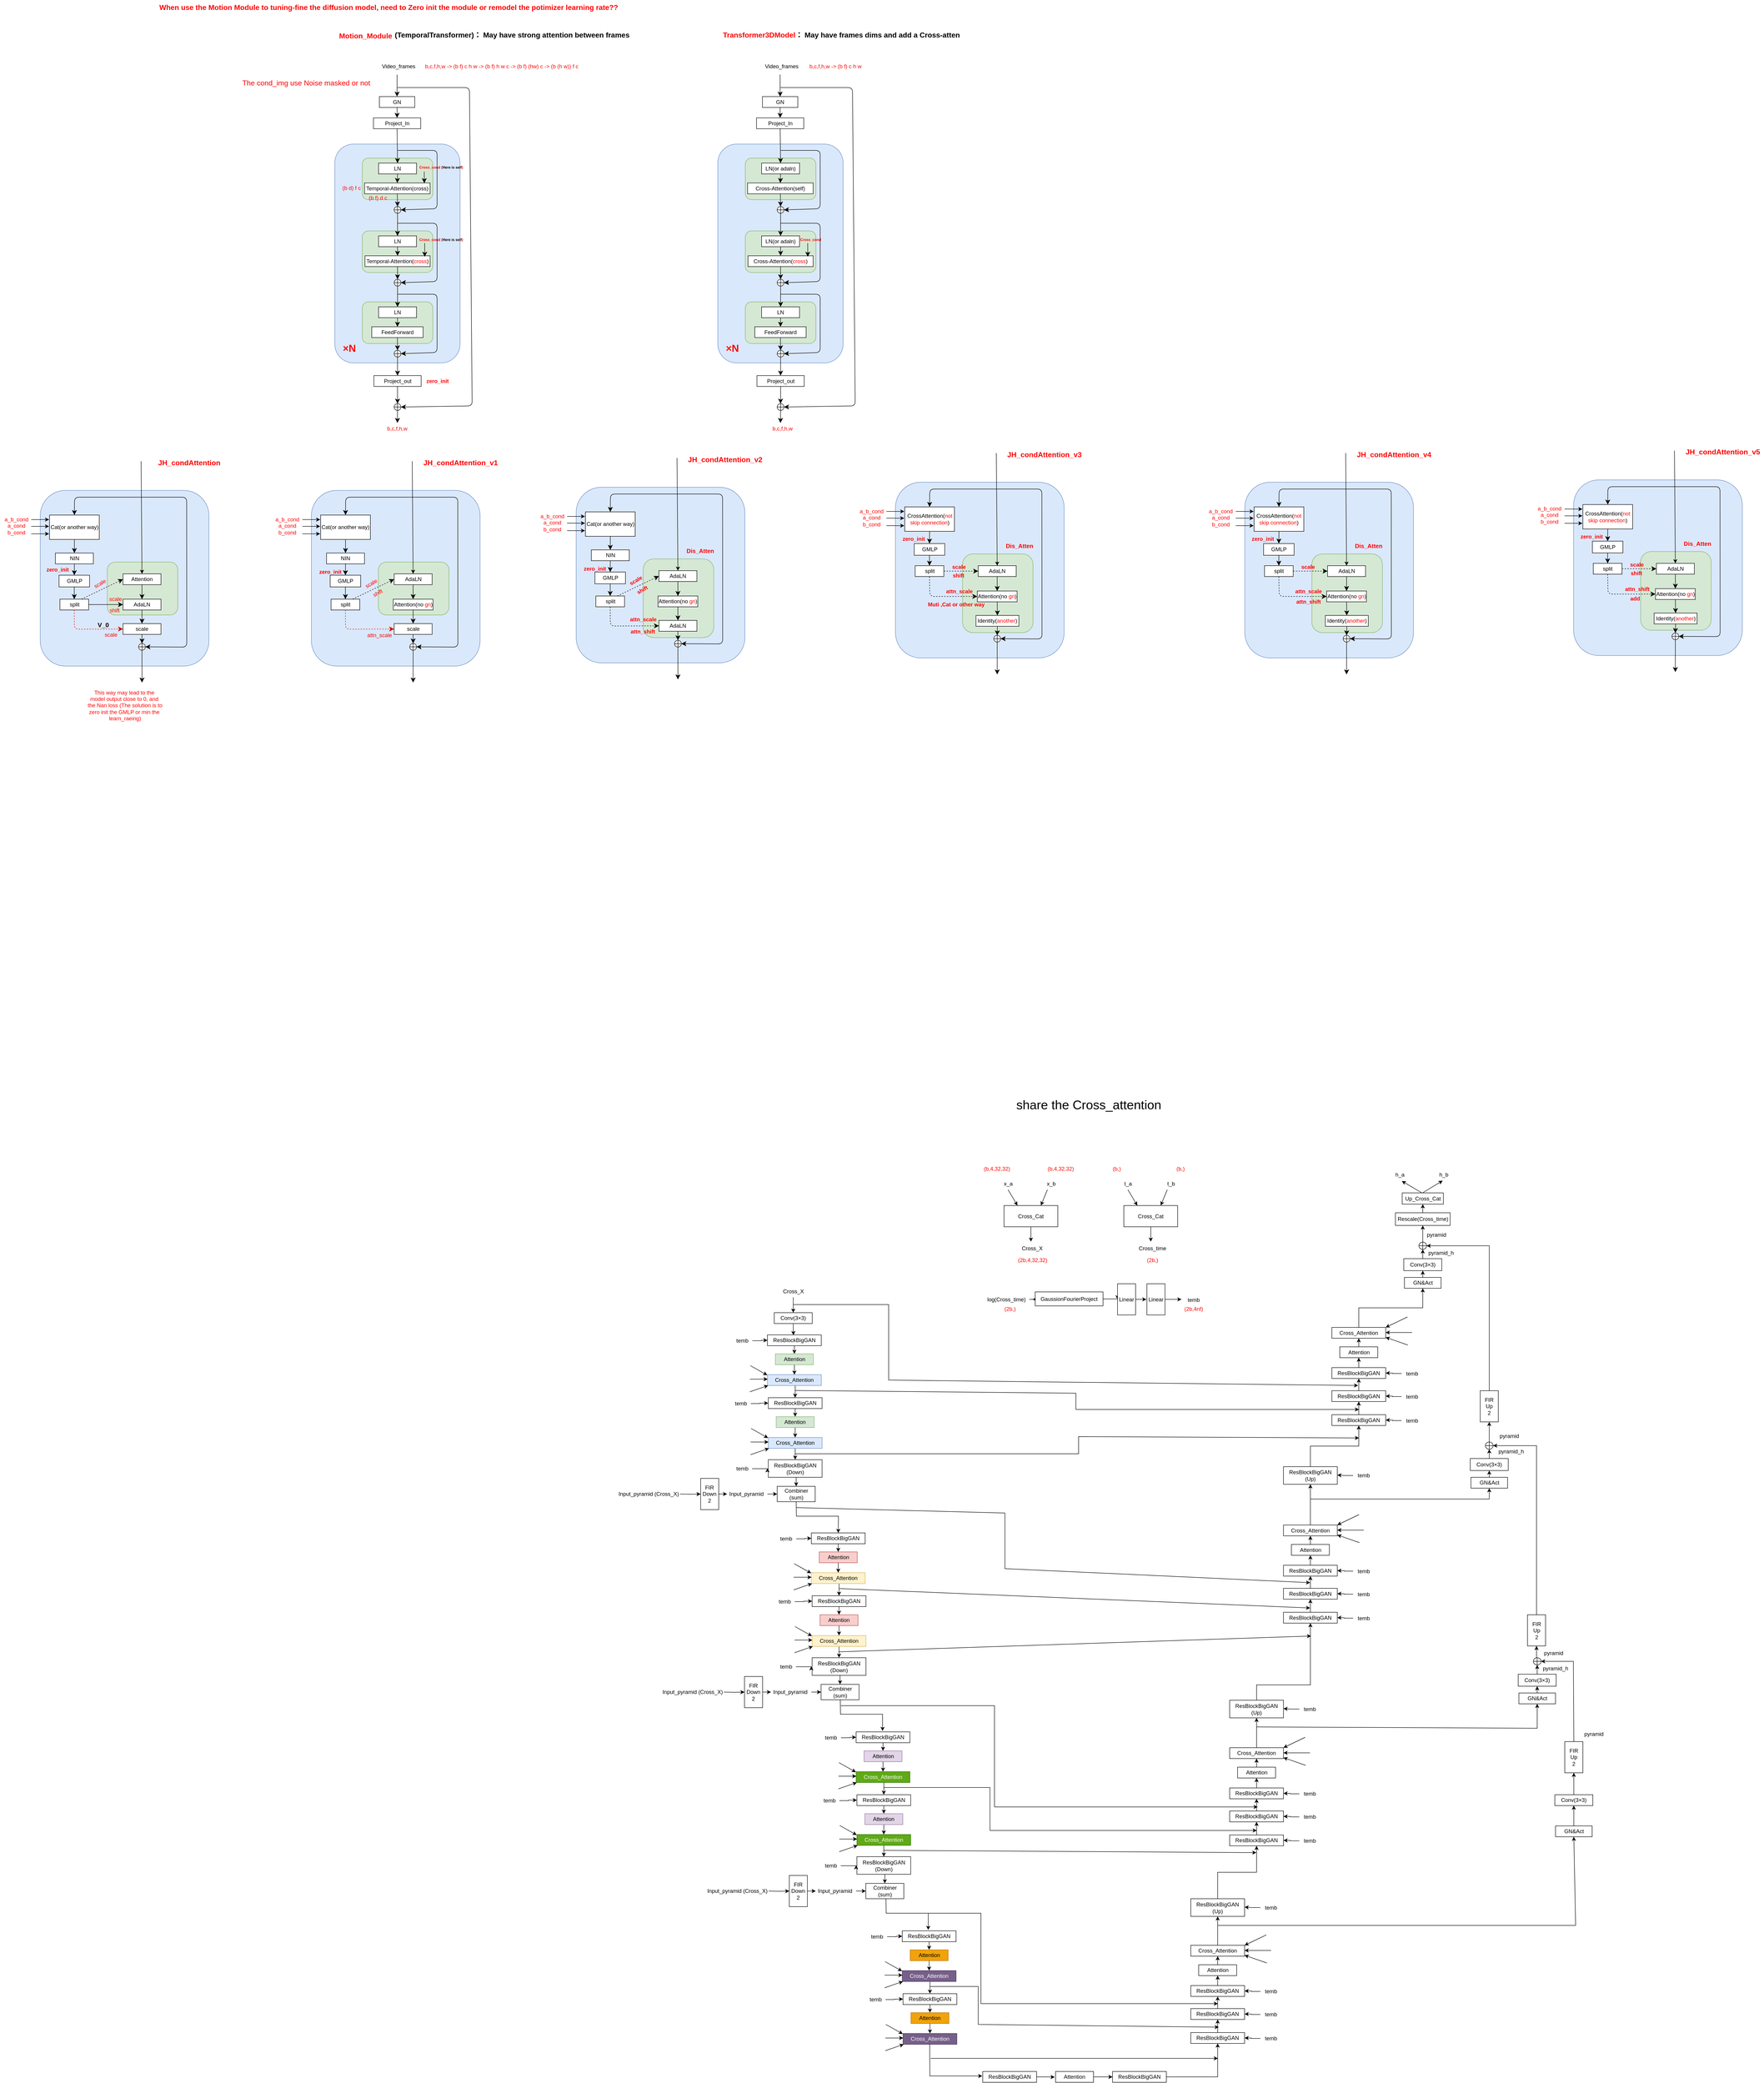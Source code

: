 <mxfile version="24.7.14">
  <diagram name="第 1 页" id="9iuUvMauQ7m_eKBMI4Z7">
    <mxGraphModel dx="4698" dy="5273" grid="0" gridSize="10" guides="1" tooltips="1" connect="1" arrows="0" fold="1" page="0" pageScale="1" pageWidth="827" pageHeight="1169" math="0" shadow="0">
      <root>
        <mxCell id="0" />
        <mxCell id="1" parent="0" />
        <mxCell id="_b-dgAD1gGW91ya-q6Ft-1" value="" style="rounded=1;whiteSpace=wrap;html=1;fillStyle=auto;fillColor=#dae8fc;strokeColor=#6c8ebf;" parent="1" vertex="1">
          <mxGeometry x="-1270" y="-2345.53" width="373" height="388.53" as="geometry" />
        </mxCell>
        <mxCell id="mnjYDx06O0Kss37Po_sd-73" style="edgeStyle=orthogonalEdgeStyle;rounded=0;orthogonalLoop=1;jettySize=auto;html=1;exitX=0.5;exitY=1;exitDx=0;exitDy=0;" parent="1" source="mnjYDx06O0Kss37Po_sd-27" edge="1">
          <mxGeometry relative="1" as="geometry">
            <mxPoint x="395.421" y="-477.263" as="targetPoint" />
          </mxGeometry>
        </mxCell>
        <mxCell id="mnjYDx06O0Kss37Po_sd-27" value="Conv(3×3)" style="rounded=0;whiteSpace=wrap;html=1;" parent="1" vertex="1">
          <mxGeometry x="353" y="-527" width="84" height="24" as="geometry" />
        </mxCell>
        <mxCell id="mnjYDx06O0Kss37Po_sd-29" style="edgeStyle=orthogonalEdgeStyle;rounded=0;orthogonalLoop=1;jettySize=auto;html=1;entryX=0.5;entryY=0;entryDx=0;entryDy=0;" parent="1" source="mnjYDx06O0Kss37Po_sd-28" target="mnjYDx06O0Kss37Po_sd-27" edge="1">
          <mxGeometry relative="1" as="geometry" />
        </mxCell>
        <mxCell id="mnjYDx06O0Kss37Po_sd-109" style="edgeStyle=orthogonalEdgeStyle;rounded=0;orthogonalLoop=1;jettySize=auto;html=1;entryX=0;entryY=0.5;entryDx=0;entryDy=0;" parent="1" target="mnjYDx06O0Kss37Po_sd-108" edge="1">
          <mxGeometry relative="1" as="geometry">
            <mxPoint x="144.75" y="-126" as="sourcePoint" />
          </mxGeometry>
        </mxCell>
        <mxCell id="mnjYDx06O0Kss37Po_sd-28" value="Cross_X" style="text;html=1;align=center;verticalAlign=middle;resizable=0;points=[];autosize=1;strokeColor=none;fillColor=none;" parent="1" vertex="1">
          <mxGeometry x="363" y="-587" width="64" height="26" as="geometry" />
        </mxCell>
        <mxCell id="mnjYDx06O0Kss37Po_sd-35" style="edgeStyle=orthogonalEdgeStyle;rounded=0;orthogonalLoop=1;jettySize=auto;html=1;" parent="1" source="mnjYDx06O0Kss37Po_sd-30" edge="1">
          <mxGeometry relative="1" as="geometry">
            <mxPoint x="924.158" y="-556.5" as="targetPoint" />
          </mxGeometry>
        </mxCell>
        <mxCell id="mnjYDx06O0Kss37Po_sd-30" value="log(Cross_time)" style="text;html=1;align=center;verticalAlign=middle;resizable=0;points=[];autosize=1;strokeColor=none;fillColor=none;" parent="1" vertex="1">
          <mxGeometry x="814" y="-569.5" width="103" height="26" as="geometry" />
        </mxCell>
        <mxCell id="mnjYDx06O0Kss37Po_sd-44" style="edgeStyle=orthogonalEdgeStyle;rounded=0;orthogonalLoop=1;jettySize=auto;html=1;exitX=1;exitY=0.5;exitDx=0;exitDy=0;entryX=0;entryY=0.5;entryDx=0;entryDy=0;" parent="1" source="mnjYDx06O0Kss37Po_sd-31" target="mnjYDx06O0Kss37Po_sd-36" edge="1">
          <mxGeometry relative="1" as="geometry" />
        </mxCell>
        <mxCell id="mnjYDx06O0Kss37Po_sd-31" value="GaussionFourierProject" style="rounded=0;whiteSpace=wrap;html=1;" parent="1" vertex="1">
          <mxGeometry x="930" y="-573" width="150" height="31" as="geometry" />
        </mxCell>
        <mxCell id="mnjYDx06O0Kss37Po_sd-34" value="&lt;font color=&quot;#ff0000&quot;&gt;(2b,)&lt;/font&gt;" style="text;html=1;align=center;verticalAlign=middle;resizable=0;points=[];autosize=1;strokeColor=none;fillColor=none;" parent="1" vertex="1">
          <mxGeometry x="852" y="-548" width="43" height="26" as="geometry" />
        </mxCell>
        <mxCell id="mnjYDx06O0Kss37Po_sd-42" style="edgeStyle=orthogonalEdgeStyle;rounded=0;orthogonalLoop=1;jettySize=auto;html=1;exitX=1;exitY=0.5;exitDx=0;exitDy=0;" parent="1" source="mnjYDx06O0Kss37Po_sd-36" edge="1">
          <mxGeometry relative="1" as="geometry">
            <mxPoint x="1175.947" y="-556.737" as="targetPoint" />
          </mxGeometry>
        </mxCell>
        <mxCell id="mnjYDx06O0Kss37Po_sd-36" value="Linear" style="rounded=0;whiteSpace=wrap;html=1;" parent="1" vertex="1">
          <mxGeometry x="1112" y="-591" width="40" height="69" as="geometry" />
        </mxCell>
        <mxCell id="mnjYDx06O0Kss37Po_sd-45" style="edgeStyle=orthogonalEdgeStyle;rounded=0;orthogonalLoop=1;jettySize=auto;html=1;exitX=1;exitY=0.5;exitDx=0;exitDy=0;" parent="1" source="mnjYDx06O0Kss37Po_sd-38" edge="1">
          <mxGeometry relative="1" as="geometry">
            <mxPoint x="1253.421" y="-556.026" as="targetPoint" />
          </mxGeometry>
        </mxCell>
        <mxCell id="mnjYDx06O0Kss37Po_sd-38" value="Linear" style="rounded=0;whiteSpace=wrap;html=1;" parent="1" vertex="1">
          <mxGeometry x="1177" y="-591" width="40" height="69" as="geometry" />
        </mxCell>
        <mxCell id="mnjYDx06O0Kss37Po_sd-46" value="temb" style="text;html=1;align=center;verticalAlign=middle;resizable=0;points=[];autosize=1;strokeColor=none;fillColor=none;" parent="1" vertex="1">
          <mxGeometry x="1257" y="-568" width="45" height="26" as="geometry" />
        </mxCell>
        <mxCell id="mnjYDx06O0Kss37Po_sd-47" value="&lt;font color=&quot;#ff0000&quot;&gt;(2b,4nf)&lt;/font&gt;" style="text;html=1;align=center;verticalAlign=middle;resizable=0;points=[];autosize=1;strokeColor=none;fillColor=none;" parent="1" vertex="1">
          <mxGeometry x="1250.5" y="-548" width="59" height="26" as="geometry" />
        </mxCell>
        <mxCell id="mnjYDx06O0Kss37Po_sd-55" style="edgeStyle=orthogonalEdgeStyle;rounded=0;orthogonalLoop=1;jettySize=auto;html=1;exitX=0.5;exitY=1;exitDx=0;exitDy=0;" parent="1" source="mnjYDx06O0Kss37Po_sd-48" edge="1">
          <mxGeometry relative="1" as="geometry">
            <mxPoint x="920.526" y="-684.105" as="targetPoint" />
          </mxGeometry>
        </mxCell>
        <mxCell id="mnjYDx06O0Kss37Po_sd-48" value="Cross_Cat" style="rounded=0;whiteSpace=wrap;html=1;" parent="1" vertex="1">
          <mxGeometry x="861" y="-764" width="119" height="47" as="geometry" />
        </mxCell>
        <mxCell id="mnjYDx06O0Kss37Po_sd-50" value="x_a" style="text;html=1;align=center;verticalAlign=middle;resizable=0;points=[];autosize=1;strokeColor=none;fillColor=none;" parent="1" vertex="1">
          <mxGeometry x="851" y="-825" width="37" height="26" as="geometry" />
        </mxCell>
        <mxCell id="mnjYDx06O0Kss37Po_sd-51" value="x_b" style="text;html=1;align=center;verticalAlign=middle;resizable=0;points=[];autosize=1;strokeColor=none;fillColor=none;" parent="1" vertex="1">
          <mxGeometry x="946" y="-825" width="37" height="26" as="geometry" />
        </mxCell>
        <mxCell id="mnjYDx06O0Kss37Po_sd-53" value="" style="endArrow=classic;html=1;rounded=0;entryX=0.25;entryY=0;entryDx=0;entryDy=0;" parent="1" target="mnjYDx06O0Kss37Po_sd-48" edge="1">
          <mxGeometry width="50" height="50" relative="1" as="geometry">
            <mxPoint x="870" y="-799" as="sourcePoint" />
            <mxPoint x="920" y="-743" as="targetPoint" />
          </mxGeometry>
        </mxCell>
        <mxCell id="mnjYDx06O0Kss37Po_sd-54" value="" style="endArrow=classic;html=1;rounded=0;entryX=0.686;entryY=-0.002;entryDx=0;entryDy=0;entryPerimeter=0;" parent="1" target="mnjYDx06O0Kss37Po_sd-48" edge="1">
          <mxGeometry width="50" height="50" relative="1" as="geometry">
            <mxPoint x="957" y="-799" as="sourcePoint" />
            <mxPoint x="902" y="-750" as="targetPoint" />
          </mxGeometry>
        </mxCell>
        <mxCell id="mnjYDx06O0Kss37Po_sd-56" value="Cross_X" style="text;html=1;align=center;verticalAlign=middle;resizable=0;points=[];autosize=1;strokeColor=none;fillColor=none;" parent="1" vertex="1">
          <mxGeometry x="891" y="-682" width="64" height="26" as="geometry" />
        </mxCell>
        <mxCell id="mnjYDx06O0Kss37Po_sd-57" value="&lt;font color=&quot;#ff0000&quot;&gt;(b,4,32,32)&lt;/font&gt;" style="text;html=1;align=center;verticalAlign=middle;resizable=0;points=[];autosize=1;strokeColor=none;fillColor=none;" parent="1" vertex="1">
          <mxGeometry x="807" y="-858" width="76" height="26" as="geometry" />
        </mxCell>
        <mxCell id="mnjYDx06O0Kss37Po_sd-60" value="&lt;font color=&quot;#ff0000&quot;&gt;(b,4,32,32)&lt;/font&gt;" style="text;html=1;align=center;verticalAlign=middle;resizable=0;points=[];autosize=1;strokeColor=none;fillColor=none;" parent="1" vertex="1">
          <mxGeometry x="948" y="-858" width="76" height="26" as="geometry" />
        </mxCell>
        <mxCell id="mnjYDx06O0Kss37Po_sd-61" value="&lt;font color=&quot;#ff0000&quot;&gt;(2b,4,32,32)&lt;/font&gt;" style="text;html=1;align=center;verticalAlign=middle;resizable=0;points=[];autosize=1;strokeColor=none;fillColor=none;" parent="1" vertex="1">
          <mxGeometry x="882" y="-656" width="83" height="26" as="geometry" />
        </mxCell>
        <mxCell id="mnjYDx06O0Kss37Po_sd-62" style="edgeStyle=orthogonalEdgeStyle;rounded=0;orthogonalLoop=1;jettySize=auto;html=1;exitX=0.5;exitY=1;exitDx=0;exitDy=0;" parent="1" source="mnjYDx06O0Kss37Po_sd-63" edge="1">
          <mxGeometry relative="1" as="geometry">
            <mxPoint x="1185.526" y="-684.105" as="targetPoint" />
          </mxGeometry>
        </mxCell>
        <mxCell id="mnjYDx06O0Kss37Po_sd-63" value="Cross_Cat" style="rounded=0;whiteSpace=wrap;html=1;" parent="1" vertex="1">
          <mxGeometry x="1126" y="-764" width="119" height="47" as="geometry" />
        </mxCell>
        <mxCell id="mnjYDx06O0Kss37Po_sd-64" value="t_a" style="text;html=1;align=center;verticalAlign=middle;resizable=0;points=[];autosize=1;strokeColor=none;fillColor=none;" parent="1" vertex="1">
          <mxGeometry x="1117" y="-825" width="35" height="26" as="geometry" />
        </mxCell>
        <mxCell id="mnjYDx06O0Kss37Po_sd-65" value="t_b" style="text;html=1;align=center;verticalAlign=middle;resizable=0;points=[];autosize=1;strokeColor=none;fillColor=none;" parent="1" vertex="1">
          <mxGeometry x="1212" y="-825" width="35" height="26" as="geometry" />
        </mxCell>
        <mxCell id="mnjYDx06O0Kss37Po_sd-66" value="" style="endArrow=classic;html=1;rounded=0;entryX=0.25;entryY=0;entryDx=0;entryDy=0;" parent="1" target="mnjYDx06O0Kss37Po_sd-63" edge="1">
          <mxGeometry width="50" height="50" relative="1" as="geometry">
            <mxPoint x="1135" y="-799" as="sourcePoint" />
            <mxPoint x="1185" y="-743" as="targetPoint" />
          </mxGeometry>
        </mxCell>
        <mxCell id="mnjYDx06O0Kss37Po_sd-67" value="" style="endArrow=classic;html=1;rounded=0;entryX=0.686;entryY=-0.002;entryDx=0;entryDy=0;entryPerimeter=0;" parent="1" target="mnjYDx06O0Kss37Po_sd-63" edge="1">
          <mxGeometry width="50" height="50" relative="1" as="geometry">
            <mxPoint x="1222" y="-799" as="sourcePoint" />
            <mxPoint x="1167" y="-750" as="targetPoint" />
          </mxGeometry>
        </mxCell>
        <mxCell id="mnjYDx06O0Kss37Po_sd-68" value="Cross_time" style="text;html=1;align=center;verticalAlign=middle;resizable=0;points=[];autosize=1;strokeColor=none;fillColor=none;" parent="1" vertex="1">
          <mxGeometry x="1149" y="-682" width="79" height="26" as="geometry" />
        </mxCell>
        <mxCell id="mnjYDx06O0Kss37Po_sd-69" value="&lt;font color=&quot;#ff0000&quot;&gt;(b,)&lt;/font&gt;" style="text;html=1;align=center;verticalAlign=middle;resizable=0;points=[];autosize=1;strokeColor=none;fillColor=none;" parent="1" vertex="1">
          <mxGeometry x="1092" y="-858" width="36" height="26" as="geometry" />
        </mxCell>
        <mxCell id="mnjYDx06O0Kss37Po_sd-70" value="&lt;font color=&quot;#ff0000&quot;&gt;(b,)&lt;/font&gt;" style="text;html=1;align=center;verticalAlign=middle;resizable=0;points=[];autosize=1;strokeColor=none;fillColor=none;" parent="1" vertex="1">
          <mxGeometry x="1233" y="-858" width="36" height="26" as="geometry" />
        </mxCell>
        <mxCell id="mnjYDx06O0Kss37Po_sd-71" value="&lt;font color=&quot;#ff0000&quot;&gt;(2b,)&lt;/font&gt;" style="text;html=1;align=center;verticalAlign=middle;resizable=0;points=[];autosize=1;strokeColor=none;fillColor=none;" parent="1" vertex="1">
          <mxGeometry x="1167" y="-656" width="43" height="26" as="geometry" />
        </mxCell>
        <mxCell id="mnjYDx06O0Kss37Po_sd-79" style="edgeStyle=orthogonalEdgeStyle;rounded=0;orthogonalLoop=1;jettySize=auto;html=1;exitX=0.5;exitY=1;exitDx=0;exitDy=0;entryX=0.5;entryY=0;entryDx=0;entryDy=0;" parent="1" source="mnjYDx06O0Kss37Po_sd-72" target="mnjYDx06O0Kss37Po_sd-77" edge="1">
          <mxGeometry relative="1" as="geometry" />
        </mxCell>
        <mxCell id="mnjYDx06O0Kss37Po_sd-72" value="ResBlockBigGAN" style="rounded=0;whiteSpace=wrap;html=1;" parent="1" vertex="1">
          <mxGeometry x="338" y="-478" width="119" height="24" as="geometry" />
        </mxCell>
        <mxCell id="mnjYDx06O0Kss37Po_sd-76" style="edgeStyle=orthogonalEdgeStyle;rounded=0;orthogonalLoop=1;jettySize=auto;html=1;entryX=0;entryY=0.5;entryDx=0;entryDy=0;" parent="1" source="mnjYDx06O0Kss37Po_sd-74" target="mnjYDx06O0Kss37Po_sd-72" edge="1">
          <mxGeometry relative="1" as="geometry" />
        </mxCell>
        <mxCell id="mnjYDx06O0Kss37Po_sd-74" value="temb" style="text;html=1;align=center;verticalAlign=middle;resizable=0;points=[];autosize=1;strokeColor=none;fillColor=none;" parent="1" vertex="1">
          <mxGeometry x="259.5" y="-478" width="45" height="26" as="geometry" />
        </mxCell>
        <mxCell id="mnjYDx06O0Kss37Po_sd-81" style="edgeStyle=orthogonalEdgeStyle;rounded=0;orthogonalLoop=1;jettySize=auto;html=1;exitX=0.5;exitY=1;exitDx=0;exitDy=0;entryX=0.5;entryY=0;entryDx=0;entryDy=0;" parent="1" source="mnjYDx06O0Kss37Po_sd-77" target="mnjYDx06O0Kss37Po_sd-80" edge="1">
          <mxGeometry relative="1" as="geometry" />
        </mxCell>
        <mxCell id="mnjYDx06O0Kss37Po_sd-77" value="Attention" style="rounded=0;whiteSpace=wrap;html=1;fillColor=#d5e8d4;strokeColor=#82b366;" parent="1" vertex="1">
          <mxGeometry x="355.5" y="-436" width="84" height="24" as="geometry" />
        </mxCell>
        <mxCell id="mnjYDx06O0Kss37Po_sd-99" style="edgeStyle=orthogonalEdgeStyle;rounded=0;orthogonalLoop=1;jettySize=auto;html=1;exitX=0.5;exitY=1;exitDx=0;exitDy=0;entryX=0.5;entryY=0;entryDx=0;entryDy=0;" parent="1" source="mnjYDx06O0Kss37Po_sd-80" target="mnjYDx06O0Kss37Po_sd-87" edge="1">
          <mxGeometry relative="1" as="geometry" />
        </mxCell>
        <mxCell id="mnjYDx06O0Kss37Po_sd-80" value="Cross_Attention" style="rounded=0;whiteSpace=wrap;html=1;fillColor=#dae8fc;strokeColor=#6c8ebf;" parent="1" vertex="1">
          <mxGeometry x="338" y="-390" width="119" height="24" as="geometry" />
        </mxCell>
        <mxCell id="mnjYDx06O0Kss37Po_sd-83" value="" style="endArrow=classic;html=1;rounded=0;" parent="1" edge="1">
          <mxGeometry width="50" height="50" relative="1" as="geometry">
            <mxPoint x="300" y="-410" as="sourcePoint" />
            <mxPoint x="337.5" y="-389" as="targetPoint" />
          </mxGeometry>
        </mxCell>
        <mxCell id="mnjYDx06O0Kss37Po_sd-84" value="" style="endArrow=classic;html=1;rounded=0;" parent="1" edge="1">
          <mxGeometry width="50" height="50" relative="1" as="geometry">
            <mxPoint x="299" y="-380" as="sourcePoint" />
            <mxPoint x="338.5" y="-380" as="targetPoint" />
          </mxGeometry>
        </mxCell>
        <mxCell id="mnjYDx06O0Kss37Po_sd-85" value="" style="endArrow=classic;html=1;rounded=0;" parent="1" edge="1">
          <mxGeometry width="50" height="50" relative="1" as="geometry">
            <mxPoint x="299" y="-352" as="sourcePoint" />
            <mxPoint x="339.5" y="-366" as="targetPoint" />
          </mxGeometry>
        </mxCell>
        <mxCell id="mnjYDx06O0Kss37Po_sd-86" style="edgeStyle=orthogonalEdgeStyle;rounded=0;orthogonalLoop=1;jettySize=auto;html=1;exitX=0.5;exitY=1;exitDx=0;exitDy=0;entryX=0.5;entryY=0;entryDx=0;entryDy=0;" parent="1" source="mnjYDx06O0Kss37Po_sd-87" target="mnjYDx06O0Kss37Po_sd-91" edge="1">
          <mxGeometry relative="1" as="geometry" />
        </mxCell>
        <mxCell id="mnjYDx06O0Kss37Po_sd-87" value="ResBlockBigGAN" style="rounded=0;whiteSpace=wrap;html=1;" parent="1" vertex="1">
          <mxGeometry x="339.75" y="-339" width="119" height="24" as="geometry" />
        </mxCell>
        <mxCell id="mnjYDx06O0Kss37Po_sd-88" style="edgeStyle=orthogonalEdgeStyle;rounded=0;orthogonalLoop=1;jettySize=auto;html=1;entryX=0;entryY=0.5;entryDx=0;entryDy=0;" parent="1" source="mnjYDx06O0Kss37Po_sd-89" target="mnjYDx06O0Kss37Po_sd-87" edge="1">
          <mxGeometry relative="1" as="geometry" />
        </mxCell>
        <mxCell id="mnjYDx06O0Kss37Po_sd-89" value="temb" style="text;html=1;align=center;verticalAlign=middle;resizable=0;points=[];autosize=1;strokeColor=none;fillColor=none;" parent="1" vertex="1">
          <mxGeometry x="256" y="-339" width="45" height="26" as="geometry" />
        </mxCell>
        <mxCell id="mnjYDx06O0Kss37Po_sd-90" style="edgeStyle=orthogonalEdgeStyle;rounded=0;orthogonalLoop=1;jettySize=auto;html=1;exitX=0.5;exitY=1;exitDx=0;exitDy=0;entryX=0.5;entryY=0;entryDx=0;entryDy=0;" parent="1" source="mnjYDx06O0Kss37Po_sd-91" target="mnjYDx06O0Kss37Po_sd-92" edge="1">
          <mxGeometry relative="1" as="geometry" />
        </mxCell>
        <mxCell id="mnjYDx06O0Kss37Po_sd-91" value="Attention" style="rounded=0;whiteSpace=wrap;html=1;fillColor=#d5e8d4;strokeColor=#82b366;" parent="1" vertex="1">
          <mxGeometry x="357.25" y="-297" width="84" height="24" as="geometry" />
        </mxCell>
        <mxCell id="mnjYDx06O0Kss37Po_sd-103" style="edgeStyle=orthogonalEdgeStyle;rounded=0;orthogonalLoop=1;jettySize=auto;html=1;exitX=0.5;exitY=1;exitDx=0;exitDy=0;entryX=0.5;entryY=0;entryDx=0;entryDy=0;" parent="1" source="mnjYDx06O0Kss37Po_sd-92" target="mnjYDx06O0Kss37Po_sd-102" edge="1">
          <mxGeometry relative="1" as="geometry" />
        </mxCell>
        <mxCell id="mnjYDx06O0Kss37Po_sd-92" value="Cross_Attention" style="rounded=0;whiteSpace=wrap;html=1;fillColor=#dae8fc;strokeColor=#6c8ebf;" parent="1" vertex="1">
          <mxGeometry x="339.75" y="-251" width="119" height="24" as="geometry" />
        </mxCell>
        <mxCell id="mnjYDx06O0Kss37Po_sd-93" value="" style="endArrow=classic;html=1;rounded=0;" parent="1" edge="1">
          <mxGeometry width="50" height="50" relative="1" as="geometry">
            <mxPoint x="301.75" y="-271" as="sourcePoint" />
            <mxPoint x="339.25" y="-250" as="targetPoint" />
          </mxGeometry>
        </mxCell>
        <mxCell id="mnjYDx06O0Kss37Po_sd-94" value="" style="endArrow=classic;html=1;rounded=0;" parent="1" edge="1">
          <mxGeometry width="50" height="50" relative="1" as="geometry">
            <mxPoint x="300.75" y="-241" as="sourcePoint" />
            <mxPoint x="340.25" y="-241" as="targetPoint" />
          </mxGeometry>
        </mxCell>
        <mxCell id="mnjYDx06O0Kss37Po_sd-95" value="" style="endArrow=classic;html=1;rounded=0;" parent="1" edge="1">
          <mxGeometry width="50" height="50" relative="1" as="geometry">
            <mxPoint x="300.75" y="-213" as="sourcePoint" />
            <mxPoint x="341.25" y="-227" as="targetPoint" />
          </mxGeometry>
        </mxCell>
        <mxCell id="mnjYDx06O0Kss37Po_sd-100" value="" style="endArrow=classic;html=1;rounded=0;" parent="1" edge="1">
          <mxGeometry width="50" height="50" relative="1" as="geometry">
            <mxPoint x="399" y="-355" as="sourcePoint" />
            <mxPoint x="1646" y="-313" as="targetPoint" />
            <Array as="points">
              <mxPoint x="1020" y="-349" />
              <mxPoint x="1020" y="-313" />
            </Array>
          </mxGeometry>
        </mxCell>
        <mxCell id="mnjYDx06O0Kss37Po_sd-115" style="edgeStyle=orthogonalEdgeStyle;rounded=0;orthogonalLoop=1;jettySize=auto;html=1;exitX=0.5;exitY=1;exitDx=0;exitDy=0;entryX=0.5;entryY=0;entryDx=0;entryDy=0;" parent="1" source="mnjYDx06O0Kss37Po_sd-102" target="mnjYDx06O0Kss37Po_sd-114" edge="1">
          <mxGeometry relative="1" as="geometry" />
        </mxCell>
        <mxCell id="mnjYDx06O0Kss37Po_sd-102" value="ResBlockBigGAN&lt;div&gt;(Down)&lt;/div&gt;" style="rounded=0;whiteSpace=wrap;html=1;" parent="1" vertex="1">
          <mxGeometry x="339.75" y="-202" width="119" height="39" as="geometry" />
        </mxCell>
        <mxCell id="mnjYDx06O0Kss37Po_sd-106" style="edgeStyle=orthogonalEdgeStyle;rounded=0;orthogonalLoop=1;jettySize=auto;html=1;entryX=0;entryY=0.5;entryDx=0;entryDy=0;" parent="1" edge="1">
          <mxGeometry relative="1" as="geometry">
            <mxPoint x="304" y="-182.03" as="sourcePoint" />
            <mxPoint x="338" y="-183.03" as="targetPoint" />
          </mxGeometry>
        </mxCell>
        <mxCell id="mnjYDx06O0Kss37Po_sd-107" value="temb" style="text;html=1;align=center;verticalAlign=middle;resizable=0;points=[];autosize=1;strokeColor=none;fillColor=none;" parent="1" vertex="1">
          <mxGeometry x="259.5" y="-195.5" width="45" height="26" as="geometry" />
        </mxCell>
        <mxCell id="mnjYDx06O0Kss37Po_sd-111" style="edgeStyle=orthogonalEdgeStyle;rounded=0;orthogonalLoop=1;jettySize=auto;html=1;exitX=1;exitY=0.5;exitDx=0;exitDy=0;" parent="1" source="mnjYDx06O0Kss37Po_sd-108" edge="1">
          <mxGeometry relative="1" as="geometry">
            <mxPoint x="248.75" y="-126" as="targetPoint" />
          </mxGeometry>
        </mxCell>
        <mxCell id="mnjYDx06O0Kss37Po_sd-108" value="FIR&lt;div&gt;Down&lt;/div&gt;&lt;div&gt;2&lt;/div&gt;" style="rounded=0;whiteSpace=wrap;html=1;" parent="1" vertex="1">
          <mxGeometry x="190.25" y="-160.5" width="40" height="69" as="geometry" />
        </mxCell>
        <mxCell id="mnjYDx06O0Kss37Po_sd-112" value="Input_pyramid (Cross_X)" style="text;html=1;align=center;verticalAlign=middle;resizable=0;points=[];autosize=1;strokeColor=none;fillColor=none;" parent="1" vertex="1">
          <mxGeometry x="-1" y="-139" width="151" height="26" as="geometry" />
        </mxCell>
        <mxCell id="mnjYDx06O0Kss37Po_sd-113" value="" style="endArrow=classic;html=1;rounded=0;" parent="1" edge="1">
          <mxGeometry width="50" height="50" relative="1" as="geometry">
            <mxPoint x="398.5" y="-215" as="sourcePoint" />
            <mxPoint x="1646" y="-250" as="targetPoint" />
            <Array as="points">
              <mxPoint x="1026" y="-215" />
              <mxPoint x="1026" y="-253" />
            </Array>
          </mxGeometry>
        </mxCell>
        <mxCell id="mnjYDx06O0Kss37Po_sd-114" value="Combiner&lt;div&gt;(sum)&lt;/div&gt;" style="rounded=0;whiteSpace=wrap;html=1;" parent="1" vertex="1">
          <mxGeometry x="359.5" y="-143" width="84" height="34" as="geometry" />
        </mxCell>
        <mxCell id="mnjYDx06O0Kss37Po_sd-117" style="edgeStyle=orthogonalEdgeStyle;rounded=0;orthogonalLoop=1;jettySize=auto;html=1;entryX=0;entryY=0.5;entryDx=0;entryDy=0;" parent="1" source="mnjYDx06O0Kss37Po_sd-116" target="mnjYDx06O0Kss37Po_sd-114" edge="1">
          <mxGeometry relative="1" as="geometry" />
        </mxCell>
        <mxCell id="mnjYDx06O0Kss37Po_sd-116" value="Input_pyramid" style="text;html=1;align=center;verticalAlign=middle;resizable=0;points=[];autosize=1;strokeColor=none;fillColor=none;" parent="1" vertex="1">
          <mxGeometry x="244" y="-139" width="94" height="26" as="geometry" />
        </mxCell>
        <mxCell id="mnjYDx06O0Kss37Po_sd-122" style="edgeStyle=orthogonalEdgeStyle;rounded=0;orthogonalLoop=1;jettySize=auto;html=1;entryX=0;entryY=0.5;entryDx=0;entryDy=0;" parent="1" target="mnjYDx06O0Kss37Po_sd-151" edge="1">
          <mxGeometry relative="1" as="geometry">
            <mxPoint x="241.75" y="312" as="sourcePoint" />
          </mxGeometry>
        </mxCell>
        <mxCell id="mnjYDx06O0Kss37Po_sd-123" style="edgeStyle=orthogonalEdgeStyle;rounded=0;orthogonalLoop=1;jettySize=auto;html=1;exitX=0.5;exitY=1;exitDx=0;exitDy=0;entryX=0.5;entryY=0;entryDx=0;entryDy=0;" parent="1" source="mnjYDx06O0Kss37Po_sd-124" target="mnjYDx06O0Kss37Po_sd-128" edge="1">
          <mxGeometry relative="1" as="geometry" />
        </mxCell>
        <mxCell id="mnjYDx06O0Kss37Po_sd-124" value="ResBlockBigGAN" style="rounded=0;whiteSpace=wrap;html=1;" parent="1" vertex="1">
          <mxGeometry x="435" y="-40" width="119" height="24" as="geometry" />
        </mxCell>
        <mxCell id="mnjYDx06O0Kss37Po_sd-125" style="edgeStyle=orthogonalEdgeStyle;rounded=0;orthogonalLoop=1;jettySize=auto;html=1;entryX=0;entryY=0.5;entryDx=0;entryDy=0;" parent="1" source="mnjYDx06O0Kss37Po_sd-126" target="mnjYDx06O0Kss37Po_sd-124" edge="1">
          <mxGeometry relative="1" as="geometry" />
        </mxCell>
        <mxCell id="mnjYDx06O0Kss37Po_sd-126" value="temb" style="text;html=1;align=center;verticalAlign=middle;resizable=0;points=[];autosize=1;strokeColor=none;fillColor=none;" parent="1" vertex="1">
          <mxGeometry x="356.5" y="-40" width="45" height="26" as="geometry" />
        </mxCell>
        <mxCell id="mnjYDx06O0Kss37Po_sd-127" style="edgeStyle=orthogonalEdgeStyle;rounded=0;orthogonalLoop=1;jettySize=auto;html=1;exitX=0.5;exitY=1;exitDx=0;exitDy=0;entryX=0.5;entryY=0;entryDx=0;entryDy=0;" parent="1" source="mnjYDx06O0Kss37Po_sd-128" target="mnjYDx06O0Kss37Po_sd-130" edge="1">
          <mxGeometry relative="1" as="geometry" />
        </mxCell>
        <mxCell id="mnjYDx06O0Kss37Po_sd-128" value="Attention" style="rounded=0;whiteSpace=wrap;html=1;fillColor=#f8cecc;strokeColor=#b85450;" parent="1" vertex="1">
          <mxGeometry x="452.5" y="2" width="84" height="24" as="geometry" />
        </mxCell>
        <mxCell id="mnjYDx06O0Kss37Po_sd-129" style="edgeStyle=orthogonalEdgeStyle;rounded=0;orthogonalLoop=1;jettySize=auto;html=1;exitX=0.5;exitY=1;exitDx=0;exitDy=0;entryX=0.5;entryY=0;entryDx=0;entryDy=0;" parent="1" source="mnjYDx06O0Kss37Po_sd-130" target="mnjYDx06O0Kss37Po_sd-135" edge="1">
          <mxGeometry relative="1" as="geometry" />
        </mxCell>
        <mxCell id="mnjYDx06O0Kss37Po_sd-130" value="Cross_Attention" style="rounded=0;whiteSpace=wrap;html=1;fillColor=#fff2cc;strokeColor=#d6b656;" parent="1" vertex="1">
          <mxGeometry x="435" y="48" width="119" height="24" as="geometry" />
        </mxCell>
        <mxCell id="mnjYDx06O0Kss37Po_sd-131" value="" style="endArrow=classic;html=1;rounded=0;" parent="1" edge="1">
          <mxGeometry width="50" height="50" relative="1" as="geometry">
            <mxPoint x="397" y="28" as="sourcePoint" />
            <mxPoint x="434.5" y="49" as="targetPoint" />
          </mxGeometry>
        </mxCell>
        <mxCell id="mnjYDx06O0Kss37Po_sd-132" value="" style="endArrow=classic;html=1;rounded=0;" parent="1" edge="1">
          <mxGeometry width="50" height="50" relative="1" as="geometry">
            <mxPoint x="396" y="58" as="sourcePoint" />
            <mxPoint x="435.5" y="58" as="targetPoint" />
          </mxGeometry>
        </mxCell>
        <mxCell id="mnjYDx06O0Kss37Po_sd-133" value="" style="endArrow=classic;html=1;rounded=0;" parent="1" edge="1">
          <mxGeometry width="50" height="50" relative="1" as="geometry">
            <mxPoint x="396" y="86" as="sourcePoint" />
            <mxPoint x="436.5" y="72" as="targetPoint" />
          </mxGeometry>
        </mxCell>
        <mxCell id="mnjYDx06O0Kss37Po_sd-134" style="edgeStyle=orthogonalEdgeStyle;rounded=0;orthogonalLoop=1;jettySize=auto;html=1;exitX=0.5;exitY=1;exitDx=0;exitDy=0;entryX=0.5;entryY=0;entryDx=0;entryDy=0;" parent="1" source="mnjYDx06O0Kss37Po_sd-135" target="mnjYDx06O0Kss37Po_sd-139" edge="1">
          <mxGeometry relative="1" as="geometry" />
        </mxCell>
        <mxCell id="mnjYDx06O0Kss37Po_sd-135" value="ResBlockBigGAN" style="rounded=0;whiteSpace=wrap;html=1;" parent="1" vertex="1">
          <mxGeometry x="436.75" y="99" width="119" height="24" as="geometry" />
        </mxCell>
        <mxCell id="mnjYDx06O0Kss37Po_sd-136" style="edgeStyle=orthogonalEdgeStyle;rounded=0;orthogonalLoop=1;jettySize=auto;html=1;entryX=0;entryY=0.5;entryDx=0;entryDy=0;" parent="1" source="mnjYDx06O0Kss37Po_sd-137" target="mnjYDx06O0Kss37Po_sd-135" edge="1">
          <mxGeometry relative="1" as="geometry" />
        </mxCell>
        <mxCell id="mnjYDx06O0Kss37Po_sd-137" value="temb" style="text;html=1;align=center;verticalAlign=middle;resizable=0;points=[];autosize=1;strokeColor=none;fillColor=none;" parent="1" vertex="1">
          <mxGeometry x="353" y="99" width="45" height="26" as="geometry" />
        </mxCell>
        <mxCell id="mnjYDx06O0Kss37Po_sd-138" style="edgeStyle=orthogonalEdgeStyle;rounded=0;orthogonalLoop=1;jettySize=auto;html=1;exitX=0.5;exitY=1;exitDx=0;exitDy=0;entryX=0.5;entryY=0;entryDx=0;entryDy=0;" parent="1" source="mnjYDx06O0Kss37Po_sd-139" target="mnjYDx06O0Kss37Po_sd-141" edge="1">
          <mxGeometry relative="1" as="geometry" />
        </mxCell>
        <mxCell id="mnjYDx06O0Kss37Po_sd-139" value="Attention" style="rounded=0;whiteSpace=wrap;html=1;fillColor=#f8cecc;strokeColor=#b85450;" parent="1" vertex="1">
          <mxGeometry x="454.25" y="141" width="84" height="24" as="geometry" />
        </mxCell>
        <mxCell id="mnjYDx06O0Kss37Po_sd-140" style="edgeStyle=orthogonalEdgeStyle;rounded=0;orthogonalLoop=1;jettySize=auto;html=1;exitX=0.5;exitY=1;exitDx=0;exitDy=0;entryX=0.5;entryY=0;entryDx=0;entryDy=0;" parent="1" source="mnjYDx06O0Kss37Po_sd-141" target="mnjYDx06O0Kss37Po_sd-147" edge="1">
          <mxGeometry relative="1" as="geometry" />
        </mxCell>
        <mxCell id="mnjYDx06O0Kss37Po_sd-141" value="Cross_Attention" style="rounded=0;whiteSpace=wrap;html=1;fillColor=#fff2cc;strokeColor=#d6b656;" parent="1" vertex="1">
          <mxGeometry x="436.75" y="187" width="119" height="24" as="geometry" />
        </mxCell>
        <mxCell id="mnjYDx06O0Kss37Po_sd-142" value="" style="endArrow=classic;html=1;rounded=0;" parent="1" edge="1">
          <mxGeometry width="50" height="50" relative="1" as="geometry">
            <mxPoint x="398.75" y="167" as="sourcePoint" />
            <mxPoint x="436.25" y="188" as="targetPoint" />
          </mxGeometry>
        </mxCell>
        <mxCell id="mnjYDx06O0Kss37Po_sd-143" value="" style="endArrow=classic;html=1;rounded=0;" parent="1" edge="1">
          <mxGeometry width="50" height="50" relative="1" as="geometry">
            <mxPoint x="397.75" y="197" as="sourcePoint" />
            <mxPoint x="437.25" y="197" as="targetPoint" />
          </mxGeometry>
        </mxCell>
        <mxCell id="mnjYDx06O0Kss37Po_sd-144" value="" style="endArrow=classic;html=1;rounded=0;" parent="1" edge="1">
          <mxGeometry width="50" height="50" relative="1" as="geometry">
            <mxPoint x="397.75" y="225" as="sourcePoint" />
            <mxPoint x="438.25" y="211" as="targetPoint" />
          </mxGeometry>
        </mxCell>
        <mxCell id="mnjYDx06O0Kss37Po_sd-145" value="" style="endArrow=classic;html=1;rounded=0;" parent="1" edge="1">
          <mxGeometry width="50" height="50" relative="1" as="geometry">
            <mxPoint x="496" y="83" as="sourcePoint" />
            <mxPoint x="1538" y="126" as="targetPoint" />
          </mxGeometry>
        </mxCell>
        <mxCell id="mnjYDx06O0Kss37Po_sd-146" style="edgeStyle=orthogonalEdgeStyle;rounded=0;orthogonalLoop=1;jettySize=auto;html=1;exitX=0.5;exitY=1;exitDx=0;exitDy=0;entryX=0.5;entryY=0;entryDx=0;entryDy=0;" parent="1" source="mnjYDx06O0Kss37Po_sd-147" target="mnjYDx06O0Kss37Po_sd-154" edge="1">
          <mxGeometry relative="1" as="geometry" />
        </mxCell>
        <mxCell id="mnjYDx06O0Kss37Po_sd-147" value="ResBlockBigGAN&lt;div&gt;(Down)&lt;/div&gt;" style="rounded=0;whiteSpace=wrap;html=1;" parent="1" vertex="1">
          <mxGeometry x="436.75" y="236" width="119" height="39" as="geometry" />
        </mxCell>
        <mxCell id="mnjYDx06O0Kss37Po_sd-148" style="edgeStyle=orthogonalEdgeStyle;rounded=0;orthogonalLoop=1;jettySize=auto;html=1;entryX=0;entryY=0.5;entryDx=0;entryDy=0;" parent="1" edge="1">
          <mxGeometry relative="1" as="geometry">
            <mxPoint x="401" y="255.97" as="sourcePoint" />
            <mxPoint x="435" y="254.97" as="targetPoint" />
          </mxGeometry>
        </mxCell>
        <mxCell id="mnjYDx06O0Kss37Po_sd-149" value="temb" style="text;html=1;align=center;verticalAlign=middle;resizable=0;points=[];autosize=1;strokeColor=none;fillColor=none;" parent="1" vertex="1">
          <mxGeometry x="356.5" y="242.5" width="45" height="26" as="geometry" />
        </mxCell>
        <mxCell id="mnjYDx06O0Kss37Po_sd-150" style="edgeStyle=orthogonalEdgeStyle;rounded=0;orthogonalLoop=1;jettySize=auto;html=1;exitX=1;exitY=0.5;exitDx=0;exitDy=0;" parent="1" source="mnjYDx06O0Kss37Po_sd-151" edge="1">
          <mxGeometry relative="1" as="geometry">
            <mxPoint x="345.75" y="312" as="targetPoint" />
          </mxGeometry>
        </mxCell>
        <mxCell id="mnjYDx06O0Kss37Po_sd-151" value="FIR&lt;div&gt;Down&lt;/div&gt;&lt;div&gt;2&lt;/div&gt;" style="rounded=0;whiteSpace=wrap;html=1;" parent="1" vertex="1">
          <mxGeometry x="287.25" y="277.5" width="40" height="69" as="geometry" />
        </mxCell>
        <mxCell id="mnjYDx06O0Kss37Po_sd-152" value="Input_pyramid (Cross_X)" style="text;html=1;align=center;verticalAlign=middle;resizable=0;points=[];autosize=1;strokeColor=none;fillColor=none;" parent="1" vertex="1">
          <mxGeometry x="96" y="299" width="151" height="26" as="geometry" />
        </mxCell>
        <mxCell id="mnjYDx06O0Kss37Po_sd-153" value="" style="endArrow=classic;html=1;rounded=0;" parent="1" edge="1">
          <mxGeometry width="50" height="50" relative="1" as="geometry">
            <mxPoint x="495.5" y="223" as="sourcePoint" />
            <mxPoint x="1540" y="188" as="targetPoint" />
          </mxGeometry>
        </mxCell>
        <mxCell id="mnjYDx06O0Kss37Po_sd-154" value="Combiner&lt;div&gt;(sum)&lt;/div&gt;" style="rounded=0;whiteSpace=wrap;html=1;" parent="1" vertex="1">
          <mxGeometry x="456.5" y="295" width="84" height="34" as="geometry" />
        </mxCell>
        <mxCell id="mnjYDx06O0Kss37Po_sd-155" style="edgeStyle=orthogonalEdgeStyle;rounded=0;orthogonalLoop=1;jettySize=auto;html=1;entryX=0;entryY=0.5;entryDx=0;entryDy=0;" parent="1" source="mnjYDx06O0Kss37Po_sd-156" target="mnjYDx06O0Kss37Po_sd-154" edge="1">
          <mxGeometry relative="1" as="geometry" />
        </mxCell>
        <mxCell id="mnjYDx06O0Kss37Po_sd-156" value="Input_pyramid" style="text;html=1;align=center;verticalAlign=middle;resizable=0;points=[];autosize=1;strokeColor=none;fillColor=none;" parent="1" vertex="1">
          <mxGeometry x="341" y="299" width="94" height="26" as="geometry" />
        </mxCell>
        <mxCell id="mnjYDx06O0Kss37Po_sd-157" value="" style="endArrow=classic;html=1;rounded=0;entryX=0.5;entryY=0;entryDx=0;entryDy=0;" parent="1" target="mnjYDx06O0Kss37Po_sd-124" edge="1">
          <mxGeometry width="50" height="50" relative="1" as="geometry">
            <mxPoint x="401.5" y="-109" as="sourcePoint" />
            <mxPoint x="533" y="-77" as="targetPoint" />
            <Array as="points">
              <mxPoint x="402" y="-77" />
              <mxPoint x="495" y="-77" />
            </Array>
          </mxGeometry>
        </mxCell>
        <mxCell id="mnjYDx06O0Kss37Po_sd-158" value="" style="endArrow=classic;html=1;rounded=0;" parent="1" edge="1">
          <mxGeometry width="50" height="50" relative="1" as="geometry">
            <mxPoint x="401.5" y="-96" as="sourcePoint" />
            <mxPoint x="1538" y="70" as="targetPoint" />
            <Array as="points">
              <mxPoint x="863" y="-84" />
              <mxPoint x="863" y="39" />
            </Array>
          </mxGeometry>
        </mxCell>
        <mxCell id="mnjYDx06O0Kss37Po_sd-159" style="edgeStyle=orthogonalEdgeStyle;rounded=0;orthogonalLoop=1;jettySize=auto;html=1;entryX=0;entryY=0.5;entryDx=0;entryDy=0;" parent="1" target="mnjYDx06O0Kss37Po_sd-188" edge="1">
          <mxGeometry relative="1" as="geometry">
            <mxPoint x="340.75" y="752" as="sourcePoint" />
          </mxGeometry>
        </mxCell>
        <mxCell id="mnjYDx06O0Kss37Po_sd-160" style="edgeStyle=orthogonalEdgeStyle;rounded=0;orthogonalLoop=1;jettySize=auto;html=1;exitX=0.5;exitY=1;exitDx=0;exitDy=0;entryX=0.5;entryY=0;entryDx=0;entryDy=0;" parent="1" source="mnjYDx06O0Kss37Po_sd-161" target="mnjYDx06O0Kss37Po_sd-165" edge="1">
          <mxGeometry relative="1" as="geometry" />
        </mxCell>
        <mxCell id="mnjYDx06O0Kss37Po_sd-161" value="ResBlockBigGAN" style="rounded=0;whiteSpace=wrap;html=1;" parent="1" vertex="1">
          <mxGeometry x="534" y="400" width="119" height="24" as="geometry" />
        </mxCell>
        <mxCell id="mnjYDx06O0Kss37Po_sd-162" style="edgeStyle=orthogonalEdgeStyle;rounded=0;orthogonalLoop=1;jettySize=auto;html=1;entryX=0;entryY=0.5;entryDx=0;entryDy=0;" parent="1" source="mnjYDx06O0Kss37Po_sd-163" target="mnjYDx06O0Kss37Po_sd-161" edge="1">
          <mxGeometry relative="1" as="geometry" />
        </mxCell>
        <mxCell id="mnjYDx06O0Kss37Po_sd-163" value="temb" style="text;html=1;align=center;verticalAlign=middle;resizable=0;points=[];autosize=1;strokeColor=none;fillColor=none;" parent="1" vertex="1">
          <mxGeometry x="455.5" y="400" width="45" height="26" as="geometry" />
        </mxCell>
        <mxCell id="mnjYDx06O0Kss37Po_sd-164" style="edgeStyle=orthogonalEdgeStyle;rounded=0;orthogonalLoop=1;jettySize=auto;html=1;exitX=0.5;exitY=1;exitDx=0;exitDy=0;entryX=0.5;entryY=0;entryDx=0;entryDy=0;" parent="1" source="mnjYDx06O0Kss37Po_sd-165" target="mnjYDx06O0Kss37Po_sd-167" edge="1">
          <mxGeometry relative="1" as="geometry" />
        </mxCell>
        <mxCell id="mnjYDx06O0Kss37Po_sd-165" value="Attention" style="rounded=0;whiteSpace=wrap;html=1;fillColor=#e1d5e7;strokeColor=#9673a6;" parent="1" vertex="1">
          <mxGeometry x="551.5" y="442" width="84" height="24" as="geometry" />
        </mxCell>
        <mxCell id="mnjYDx06O0Kss37Po_sd-166" style="edgeStyle=orthogonalEdgeStyle;rounded=0;orthogonalLoop=1;jettySize=auto;html=1;exitX=0.5;exitY=1;exitDx=0;exitDy=0;entryX=0.5;entryY=0;entryDx=0;entryDy=0;" parent="1" source="mnjYDx06O0Kss37Po_sd-167" target="mnjYDx06O0Kss37Po_sd-172" edge="1">
          <mxGeometry relative="1" as="geometry" />
        </mxCell>
        <mxCell id="mnjYDx06O0Kss37Po_sd-167" value="Cross_Attention" style="rounded=0;whiteSpace=wrap;html=1;fillColor=#60a917;fontColor=#ffffff;strokeColor=#2D7600;" parent="1" vertex="1">
          <mxGeometry x="534" y="488" width="119" height="24" as="geometry" />
        </mxCell>
        <mxCell id="mnjYDx06O0Kss37Po_sd-168" value="" style="endArrow=classic;html=1;rounded=0;" parent="1" edge="1">
          <mxGeometry width="50" height="50" relative="1" as="geometry">
            <mxPoint x="496" y="468" as="sourcePoint" />
            <mxPoint x="533.5" y="489" as="targetPoint" />
          </mxGeometry>
        </mxCell>
        <mxCell id="mnjYDx06O0Kss37Po_sd-169" value="" style="endArrow=classic;html=1;rounded=0;" parent="1" edge="1">
          <mxGeometry width="50" height="50" relative="1" as="geometry">
            <mxPoint x="495" y="498" as="sourcePoint" />
            <mxPoint x="534.5" y="498" as="targetPoint" />
          </mxGeometry>
        </mxCell>
        <mxCell id="mnjYDx06O0Kss37Po_sd-170" value="" style="endArrow=classic;html=1;rounded=0;" parent="1" edge="1">
          <mxGeometry width="50" height="50" relative="1" as="geometry">
            <mxPoint x="495" y="526" as="sourcePoint" />
            <mxPoint x="535.5" y="512" as="targetPoint" />
          </mxGeometry>
        </mxCell>
        <mxCell id="mnjYDx06O0Kss37Po_sd-171" style="edgeStyle=orthogonalEdgeStyle;rounded=0;orthogonalLoop=1;jettySize=auto;html=1;exitX=0.5;exitY=1;exitDx=0;exitDy=0;entryX=0.5;entryY=0;entryDx=0;entryDy=0;" parent="1" source="mnjYDx06O0Kss37Po_sd-172" target="mnjYDx06O0Kss37Po_sd-176" edge="1">
          <mxGeometry relative="1" as="geometry" />
        </mxCell>
        <mxCell id="mnjYDx06O0Kss37Po_sd-172" value="ResBlockBigGAN" style="rounded=0;whiteSpace=wrap;html=1;" parent="1" vertex="1">
          <mxGeometry x="535.75" y="539" width="119" height="24" as="geometry" />
        </mxCell>
        <mxCell id="mnjYDx06O0Kss37Po_sd-173" style="edgeStyle=orthogonalEdgeStyle;rounded=0;orthogonalLoop=1;jettySize=auto;html=1;entryX=0;entryY=0.5;entryDx=0;entryDy=0;" parent="1" source="mnjYDx06O0Kss37Po_sd-174" target="mnjYDx06O0Kss37Po_sd-172" edge="1">
          <mxGeometry relative="1" as="geometry" />
        </mxCell>
        <mxCell id="mnjYDx06O0Kss37Po_sd-174" value="temb" style="text;html=1;align=center;verticalAlign=middle;resizable=0;points=[];autosize=1;strokeColor=none;fillColor=none;" parent="1" vertex="1">
          <mxGeometry x="452" y="539" width="45" height="26" as="geometry" />
        </mxCell>
        <mxCell id="mnjYDx06O0Kss37Po_sd-175" style="edgeStyle=orthogonalEdgeStyle;rounded=0;orthogonalLoop=1;jettySize=auto;html=1;exitX=0.5;exitY=1;exitDx=0;exitDy=0;entryX=0.5;entryY=0;entryDx=0;entryDy=0;" parent="1" source="mnjYDx06O0Kss37Po_sd-176" target="mnjYDx06O0Kss37Po_sd-178" edge="1">
          <mxGeometry relative="1" as="geometry" />
        </mxCell>
        <mxCell id="mnjYDx06O0Kss37Po_sd-176" value="Attention" style="rounded=0;whiteSpace=wrap;html=1;fillColor=#e1d5e7;strokeColor=#9673a6;" parent="1" vertex="1">
          <mxGeometry x="553.25" y="581" width="84" height="24" as="geometry" />
        </mxCell>
        <mxCell id="mnjYDx06O0Kss37Po_sd-177" style="edgeStyle=orthogonalEdgeStyle;rounded=0;orthogonalLoop=1;jettySize=auto;html=1;exitX=0.5;exitY=1;exitDx=0;exitDy=0;entryX=0.5;entryY=0;entryDx=0;entryDy=0;" parent="1" source="mnjYDx06O0Kss37Po_sd-178" target="mnjYDx06O0Kss37Po_sd-184" edge="1">
          <mxGeometry relative="1" as="geometry" />
        </mxCell>
        <mxCell id="mnjYDx06O0Kss37Po_sd-178" value="Cross_Attention" style="rounded=0;whiteSpace=wrap;html=1;fillColor=#60a917;fontColor=#ffffff;strokeColor=#2D7600;" parent="1" vertex="1">
          <mxGeometry x="535.75" y="627" width="119" height="24" as="geometry" />
        </mxCell>
        <mxCell id="mnjYDx06O0Kss37Po_sd-179" value="" style="endArrow=classic;html=1;rounded=0;" parent="1" edge="1">
          <mxGeometry width="50" height="50" relative="1" as="geometry">
            <mxPoint x="497.75" y="607" as="sourcePoint" />
            <mxPoint x="535.25" y="628" as="targetPoint" />
          </mxGeometry>
        </mxCell>
        <mxCell id="mnjYDx06O0Kss37Po_sd-180" value="" style="endArrow=classic;html=1;rounded=0;" parent="1" edge="1">
          <mxGeometry width="50" height="50" relative="1" as="geometry">
            <mxPoint x="496.75" y="637" as="sourcePoint" />
            <mxPoint x="536.25" y="637" as="targetPoint" />
          </mxGeometry>
        </mxCell>
        <mxCell id="mnjYDx06O0Kss37Po_sd-181" value="" style="endArrow=classic;html=1;rounded=0;" parent="1" edge="1">
          <mxGeometry width="50" height="50" relative="1" as="geometry">
            <mxPoint x="496.75" y="665" as="sourcePoint" />
            <mxPoint x="537.25" y="651" as="targetPoint" />
          </mxGeometry>
        </mxCell>
        <mxCell id="mnjYDx06O0Kss37Po_sd-182" value="" style="endArrow=classic;html=1;rounded=0;" parent="1" edge="1">
          <mxGeometry width="50" height="50" relative="1" as="geometry">
            <mxPoint x="595" y="523" as="sourcePoint" />
            <mxPoint x="1420" y="618" as="targetPoint" />
            <Array as="points">
              <mxPoint x="830" y="523" />
              <mxPoint x="830" y="618" />
            </Array>
          </mxGeometry>
        </mxCell>
        <mxCell id="mnjYDx06O0Kss37Po_sd-183" style="edgeStyle=orthogonalEdgeStyle;rounded=0;orthogonalLoop=1;jettySize=auto;html=1;exitX=0.5;exitY=1;exitDx=0;exitDy=0;entryX=0.5;entryY=0;entryDx=0;entryDy=0;" parent="1" source="mnjYDx06O0Kss37Po_sd-184" target="mnjYDx06O0Kss37Po_sd-191" edge="1">
          <mxGeometry relative="1" as="geometry" />
        </mxCell>
        <mxCell id="mnjYDx06O0Kss37Po_sd-184" value="ResBlockBigGAN&lt;div&gt;(Down)&lt;/div&gt;" style="rounded=0;whiteSpace=wrap;html=1;" parent="1" vertex="1">
          <mxGeometry x="535.75" y="676" width="119" height="39" as="geometry" />
        </mxCell>
        <mxCell id="mnjYDx06O0Kss37Po_sd-185" style="edgeStyle=orthogonalEdgeStyle;rounded=0;orthogonalLoop=1;jettySize=auto;html=1;entryX=0;entryY=0.5;entryDx=0;entryDy=0;" parent="1" edge="1">
          <mxGeometry relative="1" as="geometry">
            <mxPoint x="500" y="695.97" as="sourcePoint" />
            <mxPoint x="534" y="694.97" as="targetPoint" />
          </mxGeometry>
        </mxCell>
        <mxCell id="mnjYDx06O0Kss37Po_sd-186" value="temb" style="text;html=1;align=center;verticalAlign=middle;resizable=0;points=[];autosize=1;strokeColor=none;fillColor=none;" parent="1" vertex="1">
          <mxGeometry x="455.5" y="682.5" width="45" height="26" as="geometry" />
        </mxCell>
        <mxCell id="mnjYDx06O0Kss37Po_sd-187" style="edgeStyle=orthogonalEdgeStyle;rounded=0;orthogonalLoop=1;jettySize=auto;html=1;exitX=1;exitY=0.5;exitDx=0;exitDy=0;" parent="1" source="mnjYDx06O0Kss37Po_sd-188" edge="1">
          <mxGeometry relative="1" as="geometry">
            <mxPoint x="444.75" y="752" as="targetPoint" />
          </mxGeometry>
        </mxCell>
        <mxCell id="mnjYDx06O0Kss37Po_sd-188" value="FIR&lt;div&gt;Down&lt;/div&gt;&lt;div&gt;2&lt;/div&gt;" style="rounded=0;whiteSpace=wrap;html=1;" parent="1" vertex="1">
          <mxGeometry x="386.25" y="717.5" width="40" height="69" as="geometry" />
        </mxCell>
        <mxCell id="mnjYDx06O0Kss37Po_sd-189" value="Input_pyramid (Cross_X)" style="text;html=1;align=center;verticalAlign=middle;resizable=0;points=[];autosize=1;strokeColor=none;fillColor=none;" parent="1" vertex="1">
          <mxGeometry x="195" y="739" width="151" height="26" as="geometry" />
        </mxCell>
        <mxCell id="mnjYDx06O0Kss37Po_sd-191" value="Combiner&lt;div&gt;(sum)&lt;/div&gt;" style="rounded=0;whiteSpace=wrap;html=1;" parent="1" vertex="1">
          <mxGeometry x="555.5" y="735" width="84" height="34" as="geometry" />
        </mxCell>
        <mxCell id="mnjYDx06O0Kss37Po_sd-192" style="edgeStyle=orthogonalEdgeStyle;rounded=0;orthogonalLoop=1;jettySize=auto;html=1;entryX=0;entryY=0.5;entryDx=0;entryDy=0;" parent="1" source="mnjYDx06O0Kss37Po_sd-193" target="mnjYDx06O0Kss37Po_sd-191" edge="1">
          <mxGeometry relative="1" as="geometry" />
        </mxCell>
        <mxCell id="mnjYDx06O0Kss37Po_sd-193" value="Input_pyramid" style="text;html=1;align=center;verticalAlign=middle;resizable=0;points=[];autosize=1;strokeColor=none;fillColor=none;" parent="1" vertex="1">
          <mxGeometry x="440" y="739" width="94" height="26" as="geometry" />
        </mxCell>
        <mxCell id="mnjYDx06O0Kss37Po_sd-194" value="" style="endArrow=classic;html=1;rounded=0;entryX=0.5;entryY=0;entryDx=0;entryDy=0;" parent="1" edge="1">
          <mxGeometry width="50" height="50" relative="1" as="geometry">
            <mxPoint x="499" y="329" as="sourcePoint" />
            <mxPoint x="592.5" y="398" as="targetPoint" />
            <Array as="points">
              <mxPoint x="499.5" y="361" />
              <mxPoint x="592.5" y="361" />
            </Array>
          </mxGeometry>
        </mxCell>
        <mxCell id="mnjYDx06O0Kss37Po_sd-195" value="" style="endArrow=classic;html=1;rounded=0;" parent="1" edge="1">
          <mxGeometry width="50" height="50" relative="1" as="geometry">
            <mxPoint x="500.5" y="342" as="sourcePoint" />
            <mxPoint x="1422" y="566" as="targetPoint" />
            <Array as="points">
              <mxPoint x="840" y="342" />
              <mxPoint x="840" y="566" />
            </Array>
          </mxGeometry>
        </mxCell>
        <mxCell id="mnjYDx06O0Kss37Po_sd-197" style="edgeStyle=orthogonalEdgeStyle;rounded=0;orthogonalLoop=1;jettySize=auto;html=1;exitX=0.5;exitY=1;exitDx=0;exitDy=0;entryX=0.5;entryY=0;entryDx=0;entryDy=0;" parent="1" source="mnjYDx06O0Kss37Po_sd-198" target="mnjYDx06O0Kss37Po_sd-202" edge="1">
          <mxGeometry relative="1" as="geometry" />
        </mxCell>
        <mxCell id="mnjYDx06O0Kss37Po_sd-198" value="ResBlockBigGAN" style="rounded=0;whiteSpace=wrap;html=1;" parent="1" vertex="1">
          <mxGeometry x="636" y="840" width="119" height="24" as="geometry" />
        </mxCell>
        <mxCell id="mnjYDx06O0Kss37Po_sd-199" style="edgeStyle=orthogonalEdgeStyle;rounded=0;orthogonalLoop=1;jettySize=auto;html=1;entryX=0;entryY=0.5;entryDx=0;entryDy=0;" parent="1" source="mnjYDx06O0Kss37Po_sd-200" target="mnjYDx06O0Kss37Po_sd-198" edge="1">
          <mxGeometry relative="1" as="geometry" />
        </mxCell>
        <mxCell id="mnjYDx06O0Kss37Po_sd-200" value="temb" style="text;html=1;align=center;verticalAlign=middle;resizable=0;points=[];autosize=1;strokeColor=none;fillColor=none;" parent="1" vertex="1">
          <mxGeometry x="557.5" y="840" width="45" height="26" as="geometry" />
        </mxCell>
        <mxCell id="mnjYDx06O0Kss37Po_sd-201" style="edgeStyle=orthogonalEdgeStyle;rounded=0;orthogonalLoop=1;jettySize=auto;html=1;exitX=0.5;exitY=1;exitDx=0;exitDy=0;entryX=0.5;entryY=0;entryDx=0;entryDy=0;" parent="1" source="mnjYDx06O0Kss37Po_sd-202" target="mnjYDx06O0Kss37Po_sd-204" edge="1">
          <mxGeometry relative="1" as="geometry" />
        </mxCell>
        <mxCell id="mnjYDx06O0Kss37Po_sd-202" value="Attention" style="rounded=0;whiteSpace=wrap;html=1;fillColor=#f0a30a;fontColor=#000000;strokeColor=#BD7000;" parent="1" vertex="1">
          <mxGeometry x="653.5" y="882" width="84" height="24" as="geometry" />
        </mxCell>
        <mxCell id="mnjYDx06O0Kss37Po_sd-203" style="edgeStyle=orthogonalEdgeStyle;rounded=0;orthogonalLoop=1;jettySize=auto;html=1;exitX=0.5;exitY=1;exitDx=0;exitDy=0;entryX=0.5;entryY=0;entryDx=0;entryDy=0;" parent="1" source="mnjYDx06O0Kss37Po_sd-204" target="mnjYDx06O0Kss37Po_sd-209" edge="1">
          <mxGeometry relative="1" as="geometry" />
        </mxCell>
        <mxCell id="mnjYDx06O0Kss37Po_sd-204" value="Cross_Attention" style="rounded=0;whiteSpace=wrap;html=1;fillColor=#76608a;fontColor=#ffffff;strokeColor=#432D57;" parent="1" vertex="1">
          <mxGeometry x="636" y="928" width="119" height="24" as="geometry" />
        </mxCell>
        <mxCell id="mnjYDx06O0Kss37Po_sd-205" value="" style="endArrow=classic;html=1;rounded=0;" parent="1" edge="1">
          <mxGeometry width="50" height="50" relative="1" as="geometry">
            <mxPoint x="598" y="908" as="sourcePoint" />
            <mxPoint x="635.5" y="929" as="targetPoint" />
          </mxGeometry>
        </mxCell>
        <mxCell id="mnjYDx06O0Kss37Po_sd-206" value="" style="endArrow=classic;html=1;rounded=0;" parent="1" edge="1">
          <mxGeometry width="50" height="50" relative="1" as="geometry">
            <mxPoint x="597" y="938" as="sourcePoint" />
            <mxPoint x="636.5" y="938" as="targetPoint" />
          </mxGeometry>
        </mxCell>
        <mxCell id="mnjYDx06O0Kss37Po_sd-207" value="" style="endArrow=classic;html=1;rounded=0;" parent="1" edge="1">
          <mxGeometry width="50" height="50" relative="1" as="geometry">
            <mxPoint x="597" y="966" as="sourcePoint" />
            <mxPoint x="637.5" y="952" as="targetPoint" />
          </mxGeometry>
        </mxCell>
        <mxCell id="mnjYDx06O0Kss37Po_sd-208" style="edgeStyle=orthogonalEdgeStyle;rounded=0;orthogonalLoop=1;jettySize=auto;html=1;exitX=0.5;exitY=1;exitDx=0;exitDy=0;entryX=0.5;entryY=0;entryDx=0;entryDy=0;" parent="1" source="mnjYDx06O0Kss37Po_sd-209" target="mnjYDx06O0Kss37Po_sd-213" edge="1">
          <mxGeometry relative="1" as="geometry" />
        </mxCell>
        <mxCell id="mnjYDx06O0Kss37Po_sd-209" value="ResBlockBigGAN" style="rounded=0;whiteSpace=wrap;html=1;" parent="1" vertex="1">
          <mxGeometry x="637.75" y="979" width="119" height="24" as="geometry" />
        </mxCell>
        <mxCell id="mnjYDx06O0Kss37Po_sd-210" style="edgeStyle=orthogonalEdgeStyle;rounded=0;orthogonalLoop=1;jettySize=auto;html=1;entryX=0;entryY=0.5;entryDx=0;entryDy=0;" parent="1" source="mnjYDx06O0Kss37Po_sd-211" target="mnjYDx06O0Kss37Po_sd-209" edge="1">
          <mxGeometry relative="1" as="geometry" />
        </mxCell>
        <mxCell id="mnjYDx06O0Kss37Po_sd-211" value="temb" style="text;html=1;align=center;verticalAlign=middle;resizable=0;points=[];autosize=1;strokeColor=none;fillColor=none;" parent="1" vertex="1">
          <mxGeometry x="554" y="979" width="45" height="26" as="geometry" />
        </mxCell>
        <mxCell id="mnjYDx06O0Kss37Po_sd-212" style="edgeStyle=orthogonalEdgeStyle;rounded=0;orthogonalLoop=1;jettySize=auto;html=1;exitX=0.5;exitY=1;exitDx=0;exitDy=0;entryX=0.5;entryY=0;entryDx=0;entryDy=0;" parent="1" source="mnjYDx06O0Kss37Po_sd-213" target="mnjYDx06O0Kss37Po_sd-215" edge="1">
          <mxGeometry relative="1" as="geometry" />
        </mxCell>
        <mxCell id="mnjYDx06O0Kss37Po_sd-213" value="Attention" style="rounded=0;whiteSpace=wrap;html=1;fillColor=#f0a30a;fontColor=#000000;strokeColor=#BD7000;" parent="1" vertex="1">
          <mxGeometry x="655.25" y="1021" width="84" height="24" as="geometry" />
        </mxCell>
        <mxCell id="mnjYDx06O0Kss37Po_sd-215" value="Cross_Attention" style="rounded=0;whiteSpace=wrap;html=1;fillColor=#76608a;fontColor=#ffffff;strokeColor=#432D57;" parent="1" vertex="1">
          <mxGeometry x="637.75" y="1067" width="119" height="24" as="geometry" />
        </mxCell>
        <mxCell id="mnjYDx06O0Kss37Po_sd-216" value="" style="endArrow=classic;html=1;rounded=0;" parent="1" edge="1">
          <mxGeometry width="50" height="50" relative="1" as="geometry">
            <mxPoint x="599.75" y="1047" as="sourcePoint" />
            <mxPoint x="637.25" y="1068" as="targetPoint" />
          </mxGeometry>
        </mxCell>
        <mxCell id="mnjYDx06O0Kss37Po_sd-217" value="" style="endArrow=classic;html=1;rounded=0;" parent="1" edge="1">
          <mxGeometry width="50" height="50" relative="1" as="geometry">
            <mxPoint x="598.75" y="1077" as="sourcePoint" />
            <mxPoint x="638.25" y="1077" as="targetPoint" />
          </mxGeometry>
        </mxCell>
        <mxCell id="mnjYDx06O0Kss37Po_sd-218" value="" style="endArrow=classic;html=1;rounded=0;" parent="1" edge="1">
          <mxGeometry width="50" height="50" relative="1" as="geometry">
            <mxPoint x="598.75" y="1105" as="sourcePoint" />
            <mxPoint x="639.25" y="1091" as="targetPoint" />
          </mxGeometry>
        </mxCell>
        <mxCell id="mnjYDx06O0Kss37Po_sd-219" value="" style="endArrow=classic;html=1;rounded=0;" parent="1" edge="1">
          <mxGeometry width="50" height="50" relative="1" as="geometry">
            <mxPoint x="697" y="963" as="sourcePoint" />
            <mxPoint x="1336" y="1053" as="targetPoint" />
            <Array as="points">
              <mxPoint x="804" y="963" />
              <mxPoint x="804" y="1047" />
            </Array>
          </mxGeometry>
        </mxCell>
        <mxCell id="mnjYDx06O0Kss37Po_sd-227" value="" style="endArrow=classic;html=1;rounded=0;" parent="1" edge="1">
          <mxGeometry width="50" height="50" relative="1" as="geometry">
            <mxPoint x="699" y="1122" as="sourcePoint" />
            <mxPoint x="1334" y="1122" as="targetPoint" />
          </mxGeometry>
        </mxCell>
        <mxCell id="mnjYDx06O0Kss37Po_sd-231" value="" style="endArrow=classic;html=1;rounded=0;entryX=0.5;entryY=0;entryDx=0;entryDy=0;" parent="1" edge="1">
          <mxGeometry width="50" height="50" relative="1" as="geometry">
            <mxPoint x="600" y="769" as="sourcePoint" />
            <mxPoint x="693.5" y="838" as="targetPoint" />
            <Array as="points">
              <mxPoint x="600.5" y="801" />
              <mxPoint x="693.5" y="801" />
            </Array>
          </mxGeometry>
        </mxCell>
        <mxCell id="mnjYDx06O0Kss37Po_sd-233" value="" style="endArrow=classic;html=1;rounded=0;" parent="1" edge="1">
          <mxGeometry width="50" height="50" relative="1" as="geometry">
            <mxPoint x="694" y="801" as="sourcePoint" />
            <mxPoint x="1334" y="1001" as="targetPoint" />
            <Array as="points">
              <mxPoint x="810" y="801" />
              <mxPoint x="810" y="1001" />
            </Array>
          </mxGeometry>
        </mxCell>
        <mxCell id="mnjYDx06O0Kss37Po_sd-234" value="" style="endArrow=classic;html=1;rounded=0;" parent="1" edge="1">
          <mxGeometry width="50" height="50" relative="1" as="geometry">
            <mxPoint x="696.72" y="1091" as="sourcePoint" />
            <mxPoint x="813" y="1161" as="targetPoint" />
            <Array as="points">
              <mxPoint x="697" y="1161" />
            </Array>
          </mxGeometry>
        </mxCell>
        <mxCell id="mnjYDx06O0Kss37Po_sd-237" style="edgeStyle=orthogonalEdgeStyle;rounded=0;orthogonalLoop=1;jettySize=auto;html=1;exitX=1;exitY=0.5;exitDx=0;exitDy=0;" parent="1" source="mnjYDx06O0Kss37Po_sd-235" edge="1">
          <mxGeometry relative="1" as="geometry">
            <mxPoint x="973.158" y="1163.421" as="targetPoint" />
          </mxGeometry>
        </mxCell>
        <mxCell id="mnjYDx06O0Kss37Po_sd-235" value="ResBlockBigGAN" style="rounded=0;whiteSpace=wrap;html=1;" parent="1" vertex="1">
          <mxGeometry x="814" y="1151" width="119" height="24" as="geometry" />
        </mxCell>
        <mxCell id="mnjYDx06O0Kss37Po_sd-239" style="edgeStyle=orthogonalEdgeStyle;rounded=0;orthogonalLoop=1;jettySize=auto;html=1;exitX=1;exitY=0.5;exitDx=0;exitDy=0;entryX=0;entryY=0.5;entryDx=0;entryDy=0;" parent="1" source="mnjYDx06O0Kss37Po_sd-236" target="mnjYDx06O0Kss37Po_sd-238" edge="1">
          <mxGeometry relative="1" as="geometry" />
        </mxCell>
        <mxCell id="mnjYDx06O0Kss37Po_sd-236" value="Attention" style="rounded=0;whiteSpace=wrap;html=1;" parent="1" vertex="1">
          <mxGeometry x="975" y="1151" width="84" height="24" as="geometry" />
        </mxCell>
        <mxCell id="mnjYDx06O0Kss37Po_sd-303" style="edgeStyle=orthogonalEdgeStyle;rounded=0;orthogonalLoop=1;jettySize=auto;html=1;exitX=1;exitY=0.5;exitDx=0;exitDy=0;entryX=0.5;entryY=1;entryDx=0;entryDy=0;" parent="1" source="mnjYDx06O0Kss37Po_sd-238" target="mnjYDx06O0Kss37Po_sd-275" edge="1">
          <mxGeometry relative="1" as="geometry">
            <mxPoint x="1416.0" y="1162.75" as="targetPoint" />
          </mxGeometry>
        </mxCell>
        <mxCell id="mnjYDx06O0Kss37Po_sd-238" value="ResBlockBigGAN" style="rounded=0;whiteSpace=wrap;html=1;" parent="1" vertex="1">
          <mxGeometry x="1101" y="1151" width="119" height="24" as="geometry" />
        </mxCell>
        <mxCell id="mnjYDx06O0Kss37Po_sd-240" value="" style="endArrow=classic;html=1;rounded=0;" parent="1" edge="1">
          <mxGeometry width="50" height="50" relative="1" as="geometry">
            <mxPoint x="395" y="-545" as="sourcePoint" />
            <mxPoint x="1644" y="-366" as="targetPoint" />
            <Array as="points">
              <mxPoint x="606" y="-545" />
              <mxPoint x="606" y="-378" />
            </Array>
          </mxGeometry>
        </mxCell>
        <mxCell id="mnjYDx06O0Kss37Po_sd-274" style="edgeStyle=orthogonalEdgeStyle;rounded=0;orthogonalLoop=1;jettySize=auto;html=1;exitX=0.5;exitY=0;exitDx=0;exitDy=0;entryX=0.5;entryY=1;entryDx=0;entryDy=0;" parent="1" source="mnjYDx06O0Kss37Po_sd-275" target="mnjYDx06O0Kss37Po_sd-279" edge="1">
          <mxGeometry relative="1" as="geometry" />
        </mxCell>
        <mxCell id="mnjYDx06O0Kss37Po_sd-275" value="ResBlockBigGAN" style="rounded=0;whiteSpace=wrap;html=1;" parent="1" vertex="1">
          <mxGeometry x="1274" y="1065" width="119" height="24" as="geometry" />
        </mxCell>
        <mxCell id="mnjYDx06O0Kss37Po_sd-276" style="edgeStyle=orthogonalEdgeStyle;rounded=0;orthogonalLoop=1;jettySize=auto;html=1;entryX=1;entryY=0.5;entryDx=0;entryDy=0;" parent="1" source="mnjYDx06O0Kss37Po_sd-277" target="mnjYDx06O0Kss37Po_sd-275" edge="1">
          <mxGeometry relative="1" as="geometry" />
        </mxCell>
        <mxCell id="mnjYDx06O0Kss37Po_sd-277" value="temb" style="text;html=1;align=center;verticalAlign=middle;resizable=0;points=[];autosize=1;strokeColor=none;fillColor=none;" parent="1" vertex="1">
          <mxGeometry x="1428" y="1065" width="45" height="26" as="geometry" />
        </mxCell>
        <mxCell id="mnjYDx06O0Kss37Po_sd-278" style="edgeStyle=orthogonalEdgeStyle;rounded=0;orthogonalLoop=1;jettySize=auto;html=1;exitX=0.5;exitY=0;exitDx=0;exitDy=0;entryX=0.5;entryY=1;entryDx=0;entryDy=0;" parent="1" source="mnjYDx06O0Kss37Po_sd-279" target="mnjYDx06O0Kss37Po_sd-283" edge="1">
          <mxGeometry relative="1" as="geometry" />
        </mxCell>
        <mxCell id="mnjYDx06O0Kss37Po_sd-279" value="ResBlockBigGAN" style="rounded=0;whiteSpace=wrap;html=1;" parent="1" vertex="1">
          <mxGeometry x="1274" y="1012" width="119" height="24" as="geometry" />
        </mxCell>
        <mxCell id="mnjYDx06O0Kss37Po_sd-280" style="edgeStyle=orthogonalEdgeStyle;rounded=0;orthogonalLoop=1;jettySize=auto;html=1;entryX=1;entryY=0.5;entryDx=0;entryDy=0;" parent="1" source="mnjYDx06O0Kss37Po_sd-281" target="mnjYDx06O0Kss37Po_sd-279" edge="1">
          <mxGeometry relative="1" as="geometry" />
        </mxCell>
        <mxCell id="mnjYDx06O0Kss37Po_sd-281" value="temb" style="text;html=1;align=center;verticalAlign=middle;resizable=0;points=[];autosize=1;strokeColor=none;fillColor=none;" parent="1" vertex="1">
          <mxGeometry x="1428" y="1012" width="45" height="26" as="geometry" />
        </mxCell>
        <mxCell id="mnjYDx06O0Kss37Po_sd-282" style="edgeStyle=orthogonalEdgeStyle;rounded=0;orthogonalLoop=1;jettySize=auto;html=1;exitX=0.5;exitY=0;exitDx=0;exitDy=0;entryX=0.5;entryY=1;entryDx=0;entryDy=0;" parent="1" source="mnjYDx06O0Kss37Po_sd-283" target="mnjYDx06O0Kss37Po_sd-287" edge="1">
          <mxGeometry relative="1" as="geometry" />
        </mxCell>
        <mxCell id="mnjYDx06O0Kss37Po_sd-283" value="ResBlockBigGAN" style="rounded=0;whiteSpace=wrap;html=1;" parent="1" vertex="1">
          <mxGeometry x="1274" y="961" width="119" height="24" as="geometry" />
        </mxCell>
        <mxCell id="mnjYDx06O0Kss37Po_sd-284" style="edgeStyle=orthogonalEdgeStyle;rounded=0;orthogonalLoop=1;jettySize=auto;html=1;entryX=1;entryY=0.5;entryDx=0;entryDy=0;" parent="1" source="mnjYDx06O0Kss37Po_sd-285" target="mnjYDx06O0Kss37Po_sd-283" edge="1">
          <mxGeometry relative="1" as="geometry" />
        </mxCell>
        <mxCell id="mnjYDx06O0Kss37Po_sd-285" value="temb" style="text;html=1;align=center;verticalAlign=middle;resizable=0;points=[];autosize=1;strokeColor=none;fillColor=none;" parent="1" vertex="1">
          <mxGeometry x="1428" y="961" width="45" height="26" as="geometry" />
        </mxCell>
        <mxCell id="mnjYDx06O0Kss37Po_sd-286" style="edgeStyle=orthogonalEdgeStyle;rounded=0;orthogonalLoop=1;jettySize=auto;html=1;exitX=0.5;exitY=0;exitDx=0;exitDy=0;entryX=0.5;entryY=1;entryDx=0;entryDy=0;" parent="1" source="mnjYDx06O0Kss37Po_sd-287" target="mnjYDx06O0Kss37Po_sd-289" edge="1">
          <mxGeometry relative="1" as="geometry" />
        </mxCell>
        <mxCell id="mnjYDx06O0Kss37Po_sd-287" value="Attention" style="rounded=0;whiteSpace=wrap;html=1;" parent="1" vertex="1">
          <mxGeometry x="1291.5" y="915" width="84" height="24" as="geometry" />
        </mxCell>
        <mxCell id="mnjYDx06O0Kss37Po_sd-288" style="edgeStyle=orthogonalEdgeStyle;rounded=0;orthogonalLoop=1;jettySize=auto;html=1;exitX=0.5;exitY=0;exitDx=0;exitDy=0;entryX=0.5;entryY=1;entryDx=0;entryDy=0;" parent="1" source="mnjYDx06O0Kss37Po_sd-289" target="mnjYDx06O0Kss37Po_sd-299" edge="1">
          <mxGeometry relative="1" as="geometry">
            <mxPoint x="1333.25" y="753.0" as="targetPoint" />
          </mxGeometry>
        </mxCell>
        <mxCell id="mnjYDx06O0Kss37Po_sd-289" value="Cross_Attention" style="rounded=0;whiteSpace=wrap;html=1;" parent="1" vertex="1">
          <mxGeometry x="1274" y="872" width="119" height="24" as="geometry" />
        </mxCell>
        <mxCell id="mnjYDx06O0Kss37Po_sd-290" value="" style="endArrow=classic;html=1;rounded=0;" parent="1" edge="1">
          <mxGeometry width="50" height="50" relative="1" as="geometry">
            <mxPoint x="1441" y="849" as="sourcePoint" />
            <mxPoint x="1393" y="872" as="targetPoint" />
          </mxGeometry>
        </mxCell>
        <mxCell id="mnjYDx06O0Kss37Po_sd-291" value="" style="endArrow=classic;html=1;rounded=0;" parent="1" edge="1">
          <mxGeometry width="50" height="50" relative="1" as="geometry">
            <mxPoint x="1451.5" y="883.37" as="sourcePoint" />
            <mxPoint x="1393" y="883.37" as="targetPoint" />
          </mxGeometry>
        </mxCell>
        <mxCell id="mnjYDx06O0Kss37Po_sd-292" value="" style="endArrow=classic;html=1;rounded=0;" parent="1" edge="1">
          <mxGeometry width="50" height="50" relative="1" as="geometry">
            <mxPoint x="1442" y="911" as="sourcePoint" />
            <mxPoint x="1393" y="894" as="targetPoint" />
          </mxGeometry>
        </mxCell>
        <mxCell id="mnjYDx06O0Kss37Po_sd-293" value="" style="endArrow=classic;html=1;rounded=0;entryX=0.5;entryY=1;entryDx=0;entryDy=0;" parent="1" target="mnjYDx06O0Kss37Po_sd-295" edge="1">
          <mxGeometry width="50" height="50" relative="1" as="geometry">
            <mxPoint x="1334" y="828" as="sourcePoint" />
            <mxPoint x="1582" y="828" as="targetPoint" />
            <Array as="points">
              <mxPoint x="2125" y="828" />
            </Array>
          </mxGeometry>
        </mxCell>
        <mxCell id="mnjYDx06O0Kss37Po_sd-349" style="edgeStyle=orthogonalEdgeStyle;rounded=0;orthogonalLoop=1;jettySize=auto;html=1;exitX=0.5;exitY=0;exitDx=0;exitDy=0;entryX=0.5;entryY=1;entryDx=0;entryDy=0;" parent="1" source="mnjYDx06O0Kss37Po_sd-295" target="mnjYDx06O0Kss37Po_sd-346" edge="1">
          <mxGeometry relative="1" as="geometry" />
        </mxCell>
        <mxCell id="mnjYDx06O0Kss37Po_sd-295" value="GN&amp;amp;Act" style="rounded=0;whiteSpace=wrap;html=1;" parent="1" vertex="1">
          <mxGeometry x="2080.5" y="608" width="81" height="24" as="geometry" />
        </mxCell>
        <mxCell id="mnjYDx06O0Kss37Po_sd-333" style="edgeStyle=orthogonalEdgeStyle;rounded=0;orthogonalLoop=1;jettySize=auto;html=1;exitX=0.5;exitY=0;exitDx=0;exitDy=0;entryX=0.5;entryY=1;entryDx=0;entryDy=0;" parent="1" source="mnjYDx06O0Kss37Po_sd-299" target="mnjYDx06O0Kss37Po_sd-306" edge="1">
          <mxGeometry relative="1" as="geometry" />
        </mxCell>
        <mxCell id="mnjYDx06O0Kss37Po_sd-299" value="ResBlockBigGAN&lt;div&gt;(Up)&lt;/div&gt;" style="rounded=0;whiteSpace=wrap;html=1;" parent="1" vertex="1">
          <mxGeometry x="1274" y="769" width="119" height="39" as="geometry" />
        </mxCell>
        <mxCell id="mnjYDx06O0Kss37Po_sd-300" style="edgeStyle=orthogonalEdgeStyle;rounded=0;orthogonalLoop=1;jettySize=auto;html=1;entryX=1;entryY=0.5;entryDx=0;entryDy=0;" parent="1" source="mnjYDx06O0Kss37Po_sd-301" edge="1">
          <mxGeometry relative="1" as="geometry">
            <mxPoint x="1393" y="787.5" as="targetPoint" />
          </mxGeometry>
        </mxCell>
        <mxCell id="mnjYDx06O0Kss37Po_sd-301" value="temb" style="text;html=1;align=center;verticalAlign=middle;resizable=0;points=[];autosize=1;strokeColor=none;fillColor=none;" parent="1" vertex="1">
          <mxGeometry x="1428" y="775.5" width="45" height="26" as="geometry" />
        </mxCell>
        <mxCell id="mnjYDx06O0Kss37Po_sd-305" style="edgeStyle=orthogonalEdgeStyle;rounded=0;orthogonalLoop=1;jettySize=auto;html=1;exitX=0.5;exitY=0;exitDx=0;exitDy=0;entryX=0.5;entryY=1;entryDx=0;entryDy=0;" parent="1" source="mnjYDx06O0Kss37Po_sd-306" target="mnjYDx06O0Kss37Po_sd-310" edge="1">
          <mxGeometry relative="1" as="geometry" />
        </mxCell>
        <mxCell id="mnjYDx06O0Kss37Po_sd-306" value="ResBlockBigGAN" style="rounded=0;whiteSpace=wrap;html=1;" parent="1" vertex="1">
          <mxGeometry x="1360" y="628" width="119" height="24" as="geometry" />
        </mxCell>
        <mxCell id="mnjYDx06O0Kss37Po_sd-307" style="edgeStyle=orthogonalEdgeStyle;rounded=0;orthogonalLoop=1;jettySize=auto;html=1;entryX=1;entryY=0.5;entryDx=0;entryDy=0;" parent="1" source="mnjYDx06O0Kss37Po_sd-308" target="mnjYDx06O0Kss37Po_sd-306" edge="1">
          <mxGeometry relative="1" as="geometry" />
        </mxCell>
        <mxCell id="mnjYDx06O0Kss37Po_sd-308" value="temb" style="text;html=1;align=center;verticalAlign=middle;resizable=0;points=[];autosize=1;strokeColor=none;fillColor=none;" parent="1" vertex="1">
          <mxGeometry x="1514" y="628" width="45" height="26" as="geometry" />
        </mxCell>
        <mxCell id="mnjYDx06O0Kss37Po_sd-309" style="edgeStyle=orthogonalEdgeStyle;rounded=0;orthogonalLoop=1;jettySize=auto;html=1;exitX=0.5;exitY=0;exitDx=0;exitDy=0;entryX=0.5;entryY=1;entryDx=0;entryDy=0;" parent="1" source="mnjYDx06O0Kss37Po_sd-310" target="mnjYDx06O0Kss37Po_sd-314" edge="1">
          <mxGeometry relative="1" as="geometry" />
        </mxCell>
        <mxCell id="mnjYDx06O0Kss37Po_sd-310" value="ResBlockBigGAN" style="rounded=0;whiteSpace=wrap;html=1;" parent="1" vertex="1">
          <mxGeometry x="1360" y="575" width="119" height="24" as="geometry" />
        </mxCell>
        <mxCell id="mnjYDx06O0Kss37Po_sd-311" style="edgeStyle=orthogonalEdgeStyle;rounded=0;orthogonalLoop=1;jettySize=auto;html=1;entryX=1;entryY=0.5;entryDx=0;entryDy=0;" parent="1" source="mnjYDx06O0Kss37Po_sd-312" target="mnjYDx06O0Kss37Po_sd-310" edge="1">
          <mxGeometry relative="1" as="geometry" />
        </mxCell>
        <mxCell id="mnjYDx06O0Kss37Po_sd-312" value="temb" style="text;html=1;align=center;verticalAlign=middle;resizable=0;points=[];autosize=1;strokeColor=none;fillColor=none;" parent="1" vertex="1">
          <mxGeometry x="1514" y="575" width="45" height="26" as="geometry" />
        </mxCell>
        <mxCell id="mnjYDx06O0Kss37Po_sd-313" style="edgeStyle=orthogonalEdgeStyle;rounded=0;orthogonalLoop=1;jettySize=auto;html=1;exitX=0.5;exitY=0;exitDx=0;exitDy=0;entryX=0.5;entryY=1;entryDx=0;entryDy=0;" parent="1" source="mnjYDx06O0Kss37Po_sd-314" target="mnjYDx06O0Kss37Po_sd-318" edge="1">
          <mxGeometry relative="1" as="geometry" />
        </mxCell>
        <mxCell id="mnjYDx06O0Kss37Po_sd-314" value="ResBlockBigGAN" style="rounded=0;whiteSpace=wrap;html=1;" parent="1" vertex="1">
          <mxGeometry x="1360" y="524" width="119" height="24" as="geometry" />
        </mxCell>
        <mxCell id="mnjYDx06O0Kss37Po_sd-315" style="edgeStyle=orthogonalEdgeStyle;rounded=0;orthogonalLoop=1;jettySize=auto;html=1;entryX=1;entryY=0.5;entryDx=0;entryDy=0;" parent="1" source="mnjYDx06O0Kss37Po_sd-316" target="mnjYDx06O0Kss37Po_sd-314" edge="1">
          <mxGeometry relative="1" as="geometry" />
        </mxCell>
        <mxCell id="mnjYDx06O0Kss37Po_sd-316" value="temb" style="text;html=1;align=center;verticalAlign=middle;resizable=0;points=[];autosize=1;strokeColor=none;fillColor=none;" parent="1" vertex="1">
          <mxGeometry x="1514" y="524" width="45" height="26" as="geometry" />
        </mxCell>
        <mxCell id="mnjYDx06O0Kss37Po_sd-317" style="edgeStyle=orthogonalEdgeStyle;rounded=0;orthogonalLoop=1;jettySize=auto;html=1;exitX=0.5;exitY=0;exitDx=0;exitDy=0;entryX=0.5;entryY=1;entryDx=0;entryDy=0;" parent="1" source="mnjYDx06O0Kss37Po_sd-318" target="mnjYDx06O0Kss37Po_sd-320" edge="1">
          <mxGeometry relative="1" as="geometry" />
        </mxCell>
        <mxCell id="mnjYDx06O0Kss37Po_sd-318" value="Attention" style="rounded=0;whiteSpace=wrap;html=1;" parent="1" vertex="1">
          <mxGeometry x="1377.5" y="478" width="84" height="24" as="geometry" />
        </mxCell>
        <mxCell id="mnjYDx06O0Kss37Po_sd-319" style="edgeStyle=orthogonalEdgeStyle;rounded=0;orthogonalLoop=1;jettySize=auto;html=1;exitX=0.5;exitY=0;exitDx=0;exitDy=0;entryX=0.5;entryY=1;entryDx=0;entryDy=0;" parent="1" source="mnjYDx06O0Kss37Po_sd-320" target="mnjYDx06O0Kss37Po_sd-330" edge="1">
          <mxGeometry relative="1" as="geometry">
            <mxPoint x="1419.25" y="316.0" as="targetPoint" />
          </mxGeometry>
        </mxCell>
        <mxCell id="mnjYDx06O0Kss37Po_sd-320" value="Cross_Attention" style="rounded=0;whiteSpace=wrap;html=1;" parent="1" vertex="1">
          <mxGeometry x="1360" y="435" width="119" height="24" as="geometry" />
        </mxCell>
        <mxCell id="mnjYDx06O0Kss37Po_sd-321" value="" style="endArrow=classic;html=1;rounded=0;" parent="1" edge="1">
          <mxGeometry width="50" height="50" relative="1" as="geometry">
            <mxPoint x="1527" y="412" as="sourcePoint" />
            <mxPoint x="1479" y="435" as="targetPoint" />
          </mxGeometry>
        </mxCell>
        <mxCell id="mnjYDx06O0Kss37Po_sd-322" value="" style="endArrow=classic;html=1;rounded=0;" parent="1" edge="1">
          <mxGeometry width="50" height="50" relative="1" as="geometry">
            <mxPoint x="1537.5" y="446.37" as="sourcePoint" />
            <mxPoint x="1479" y="446.37" as="targetPoint" />
          </mxGeometry>
        </mxCell>
        <mxCell id="mnjYDx06O0Kss37Po_sd-323" value="" style="endArrow=classic;html=1;rounded=0;" parent="1" edge="1">
          <mxGeometry width="50" height="50" relative="1" as="geometry">
            <mxPoint x="1528" y="474" as="sourcePoint" />
            <mxPoint x="1479" y="457" as="targetPoint" />
          </mxGeometry>
        </mxCell>
        <mxCell id="mnjYDx06O0Kss37Po_sd-340" style="edgeStyle=orthogonalEdgeStyle;rounded=0;orthogonalLoop=1;jettySize=auto;html=1;exitX=0.5;exitY=0;exitDx=0;exitDy=0;entryX=0.5;entryY=1;entryDx=0;entryDy=0;" parent="1" source="mnjYDx06O0Kss37Po_sd-326" target="mnjYDx06O0Kss37Po_sd-328" edge="1">
          <mxGeometry relative="1" as="geometry" />
        </mxCell>
        <mxCell id="mnjYDx06O0Kss37Po_sd-326" value="GN&amp;amp;Act" style="rounded=0;whiteSpace=wrap;html=1;" parent="1" vertex="1">
          <mxGeometry x="1999.5" y="314" width="81" height="24" as="geometry" />
        </mxCell>
        <mxCell id="mnjYDx06O0Kss37Po_sd-343" style="edgeStyle=orthogonalEdgeStyle;rounded=0;orthogonalLoop=1;jettySize=auto;html=1;exitX=0.5;exitY=0;exitDx=0;exitDy=0;entryX=0.5;entryY=1;entryDx=0;entryDy=0;" parent="1" source="mnjYDx06O0Kss37Po_sd-328" target="mnjYDx06O0Kss37Po_sd-342" edge="1">
          <mxGeometry relative="1" as="geometry" />
        </mxCell>
        <mxCell id="mnjYDx06O0Kss37Po_sd-328" value="Conv(3×3)" style="rounded=0;whiteSpace=wrap;html=1;" parent="1" vertex="1">
          <mxGeometry x="1998" y="272.5" width="84" height="26.5" as="geometry" />
        </mxCell>
        <mxCell id="mnjYDx06O0Kss37Po_sd-329" value="pyramid_h" style="text;html=1;align=center;verticalAlign=middle;resizable=0;points=[];autosize=1;strokeColor=none;fillColor=none;" parent="1" vertex="1">
          <mxGeometry x="2043" y="246.5" width="74" height="26" as="geometry" />
        </mxCell>
        <mxCell id="mnjYDx06O0Kss37Po_sd-399" style="edgeStyle=orthogonalEdgeStyle;rounded=0;orthogonalLoop=1;jettySize=auto;html=1;exitX=0.5;exitY=0;exitDx=0;exitDy=0;entryX=0.5;entryY=1;entryDx=0;entryDy=0;" parent="1" source="mnjYDx06O0Kss37Po_sd-330" target="mnjYDx06O0Kss37Po_sd-363" edge="1">
          <mxGeometry relative="1" as="geometry">
            <mxPoint x="1538.5" y="242.5" as="targetPoint" />
            <Array as="points">
              <mxPoint x="1420" y="296" />
              <mxPoint x="1539" y="296" />
            </Array>
          </mxGeometry>
        </mxCell>
        <mxCell id="mnjYDx06O0Kss37Po_sd-330" value="ResBlockBigGAN&lt;div&gt;(Up)&lt;/div&gt;" style="rounded=0;whiteSpace=wrap;html=1;" parent="1" vertex="1">
          <mxGeometry x="1360" y="330" width="119" height="39" as="geometry" />
        </mxCell>
        <mxCell id="mnjYDx06O0Kss37Po_sd-331" style="edgeStyle=orthogonalEdgeStyle;rounded=0;orthogonalLoop=1;jettySize=auto;html=1;entryX=1;entryY=0.5;entryDx=0;entryDy=0;" parent="1" source="mnjYDx06O0Kss37Po_sd-332" edge="1">
          <mxGeometry relative="1" as="geometry">
            <mxPoint x="1479" y="348.5" as="targetPoint" />
          </mxGeometry>
        </mxCell>
        <mxCell id="mnjYDx06O0Kss37Po_sd-332" value="temb" style="text;html=1;align=center;verticalAlign=middle;resizable=0;points=[];autosize=1;strokeColor=none;fillColor=none;" parent="1" vertex="1">
          <mxGeometry x="1514" y="336.5" width="45" height="26" as="geometry" />
        </mxCell>
        <mxCell id="mnjYDx06O0Kss37Po_sd-449" style="edgeStyle=orthogonalEdgeStyle;rounded=0;orthogonalLoop=1;jettySize=auto;html=1;exitX=0.5;exitY=0;exitDx=0;exitDy=0;entryX=0.5;entryY=1;entryDx=0;entryDy=0;" parent="1" source="mnjYDx06O0Kss37Po_sd-342" target="mnjYDx06O0Kss37Po_sd-401" edge="1">
          <mxGeometry relative="1" as="geometry" />
        </mxCell>
        <mxCell id="mnjYDx06O0Kss37Po_sd-342" value="" style="shape=orEllipse;perimeter=ellipsePerimeter;whiteSpace=wrap;html=1;backgroundOutline=1;rounded=0;" parent="1" vertex="1">
          <mxGeometry x="2031.5" y="236" width="17" height="16" as="geometry" />
        </mxCell>
        <mxCell id="mnjYDx06O0Kss37Po_sd-345" value="FIR&lt;div&gt;Up&lt;/div&gt;&lt;div&gt;2&lt;/div&gt;" style="rounded=0;whiteSpace=wrap;html=1;" parent="1" vertex="1">
          <mxGeometry x="2101" y="421.5" width="40" height="69" as="geometry" />
        </mxCell>
        <mxCell id="mnjYDx06O0Kss37Po_sd-351" style="edgeStyle=orthogonalEdgeStyle;rounded=0;orthogonalLoop=1;jettySize=auto;html=1;exitX=0.5;exitY=0;exitDx=0;exitDy=0;entryX=0.5;entryY=1;entryDx=0;entryDy=0;" parent="1" source="mnjYDx06O0Kss37Po_sd-346" target="mnjYDx06O0Kss37Po_sd-345" edge="1">
          <mxGeometry relative="1" as="geometry" />
        </mxCell>
        <mxCell id="mnjYDx06O0Kss37Po_sd-346" value="Conv(3×3)" style="rounded=0;whiteSpace=wrap;html=1;" parent="1" vertex="1">
          <mxGeometry x="2079" y="539" width="84" height="24" as="geometry" />
        </mxCell>
        <mxCell id="mnjYDx06O0Kss37Po_sd-353" value="" style="endArrow=classic;html=1;rounded=0;entryX=1;entryY=0.5;entryDx=0;entryDy=0;exitX=0.5;exitY=0;exitDx=0;exitDy=0;" parent="1" source="mnjYDx06O0Kss37Po_sd-345" target="mnjYDx06O0Kss37Po_sd-342" edge="1">
          <mxGeometry width="50" height="50" relative="1" as="geometry">
            <mxPoint x="2120" y="419.5" as="sourcePoint" />
            <mxPoint x="2152" y="266.5" as="targetPoint" />
            <Array as="points">
              <mxPoint x="2120" y="244" />
            </Array>
          </mxGeometry>
        </mxCell>
        <mxCell id="mnjYDx06O0Kss37Po_sd-362" style="edgeStyle=orthogonalEdgeStyle;rounded=0;orthogonalLoop=1;jettySize=auto;html=1;exitX=0.5;exitY=0;exitDx=0;exitDy=0;entryX=0.5;entryY=1;entryDx=0;entryDy=0;" parent="1" source="mnjYDx06O0Kss37Po_sd-363" target="mnjYDx06O0Kss37Po_sd-367" edge="1">
          <mxGeometry relative="1" as="geometry" />
        </mxCell>
        <mxCell id="mnjYDx06O0Kss37Po_sd-363" value="ResBlockBigGAN" style="rounded=0;whiteSpace=wrap;html=1;" parent="1" vertex="1">
          <mxGeometry x="1479" y="135.5" width="119" height="24" as="geometry" />
        </mxCell>
        <mxCell id="mnjYDx06O0Kss37Po_sd-364" style="edgeStyle=orthogonalEdgeStyle;rounded=0;orthogonalLoop=1;jettySize=auto;html=1;entryX=1;entryY=0.5;entryDx=0;entryDy=0;" parent="1" source="mnjYDx06O0Kss37Po_sd-365" target="mnjYDx06O0Kss37Po_sd-363" edge="1">
          <mxGeometry relative="1" as="geometry" />
        </mxCell>
        <mxCell id="mnjYDx06O0Kss37Po_sd-365" value="temb" style="text;html=1;align=center;verticalAlign=middle;resizable=0;points=[];autosize=1;strokeColor=none;fillColor=none;" parent="1" vertex="1">
          <mxGeometry x="1633" y="135.5" width="45" height="26" as="geometry" />
        </mxCell>
        <mxCell id="mnjYDx06O0Kss37Po_sd-366" style="edgeStyle=orthogonalEdgeStyle;rounded=0;orthogonalLoop=1;jettySize=auto;html=1;exitX=0.5;exitY=0;exitDx=0;exitDy=0;entryX=0.5;entryY=1;entryDx=0;entryDy=0;" parent="1" source="mnjYDx06O0Kss37Po_sd-367" target="mnjYDx06O0Kss37Po_sd-371" edge="1">
          <mxGeometry relative="1" as="geometry" />
        </mxCell>
        <mxCell id="mnjYDx06O0Kss37Po_sd-367" value="ResBlockBigGAN" style="rounded=0;whiteSpace=wrap;html=1;" parent="1" vertex="1">
          <mxGeometry x="1479" y="82.5" width="119" height="24" as="geometry" />
        </mxCell>
        <mxCell id="mnjYDx06O0Kss37Po_sd-368" style="edgeStyle=orthogonalEdgeStyle;rounded=0;orthogonalLoop=1;jettySize=auto;html=1;entryX=1;entryY=0.5;entryDx=0;entryDy=0;" parent="1" source="mnjYDx06O0Kss37Po_sd-369" target="mnjYDx06O0Kss37Po_sd-367" edge="1">
          <mxGeometry relative="1" as="geometry" />
        </mxCell>
        <mxCell id="mnjYDx06O0Kss37Po_sd-369" value="temb" style="text;html=1;align=center;verticalAlign=middle;resizable=0;points=[];autosize=1;strokeColor=none;fillColor=none;" parent="1" vertex="1">
          <mxGeometry x="1633" y="82.5" width="45" height="26" as="geometry" />
        </mxCell>
        <mxCell id="mnjYDx06O0Kss37Po_sd-370" style="edgeStyle=orthogonalEdgeStyle;rounded=0;orthogonalLoop=1;jettySize=auto;html=1;exitX=0.5;exitY=0;exitDx=0;exitDy=0;entryX=0.5;entryY=1;entryDx=0;entryDy=0;" parent="1" source="mnjYDx06O0Kss37Po_sd-371" target="mnjYDx06O0Kss37Po_sd-375" edge="1">
          <mxGeometry relative="1" as="geometry" />
        </mxCell>
        <mxCell id="mnjYDx06O0Kss37Po_sd-371" value="ResBlockBigGAN" style="rounded=0;whiteSpace=wrap;html=1;" parent="1" vertex="1">
          <mxGeometry x="1479" y="31.5" width="119" height="24" as="geometry" />
        </mxCell>
        <mxCell id="mnjYDx06O0Kss37Po_sd-372" style="edgeStyle=orthogonalEdgeStyle;rounded=0;orthogonalLoop=1;jettySize=auto;html=1;entryX=1;entryY=0.5;entryDx=0;entryDy=0;" parent="1" source="mnjYDx06O0Kss37Po_sd-373" target="mnjYDx06O0Kss37Po_sd-371" edge="1">
          <mxGeometry relative="1" as="geometry" />
        </mxCell>
        <mxCell id="mnjYDx06O0Kss37Po_sd-373" value="temb" style="text;html=1;align=center;verticalAlign=middle;resizable=0;points=[];autosize=1;strokeColor=none;fillColor=none;" parent="1" vertex="1">
          <mxGeometry x="1633" y="31.5" width="45" height="26" as="geometry" />
        </mxCell>
        <mxCell id="mnjYDx06O0Kss37Po_sd-374" style="edgeStyle=orthogonalEdgeStyle;rounded=0;orthogonalLoop=1;jettySize=auto;html=1;exitX=0.5;exitY=0;exitDx=0;exitDy=0;entryX=0.5;entryY=1;entryDx=0;entryDy=0;" parent="1" source="mnjYDx06O0Kss37Po_sd-375" target="mnjYDx06O0Kss37Po_sd-377" edge="1">
          <mxGeometry relative="1" as="geometry" />
        </mxCell>
        <mxCell id="mnjYDx06O0Kss37Po_sd-375" value="Attention" style="rounded=0;whiteSpace=wrap;html=1;" parent="1" vertex="1">
          <mxGeometry x="1496.5" y="-14.5" width="84" height="24" as="geometry" />
        </mxCell>
        <mxCell id="mnjYDx06O0Kss37Po_sd-376" style="edgeStyle=orthogonalEdgeStyle;rounded=0;orthogonalLoop=1;jettySize=auto;html=1;exitX=0.5;exitY=0;exitDx=0;exitDy=0;entryX=0.5;entryY=1;entryDx=0;entryDy=0;" parent="1" source="mnjYDx06O0Kss37Po_sd-377" target="mnjYDx06O0Kss37Po_sd-387" edge="1">
          <mxGeometry relative="1" as="geometry">
            <mxPoint x="1538.25" y="-176.5" as="targetPoint" />
          </mxGeometry>
        </mxCell>
        <mxCell id="mnjYDx06O0Kss37Po_sd-377" value="Cross_Attention" style="rounded=0;whiteSpace=wrap;html=1;" parent="1" vertex="1">
          <mxGeometry x="1479" y="-57.5" width="119" height="24" as="geometry" />
        </mxCell>
        <mxCell id="mnjYDx06O0Kss37Po_sd-378" value="" style="endArrow=classic;html=1;rounded=0;" parent="1" edge="1">
          <mxGeometry width="50" height="50" relative="1" as="geometry">
            <mxPoint x="1646" y="-80.5" as="sourcePoint" />
            <mxPoint x="1598" y="-57.5" as="targetPoint" />
          </mxGeometry>
        </mxCell>
        <mxCell id="mnjYDx06O0Kss37Po_sd-379" value="" style="endArrow=classic;html=1;rounded=0;" parent="1" edge="1">
          <mxGeometry width="50" height="50" relative="1" as="geometry">
            <mxPoint x="1656.5" y="-46.13" as="sourcePoint" />
            <mxPoint x="1598" y="-46.13" as="targetPoint" />
          </mxGeometry>
        </mxCell>
        <mxCell id="mnjYDx06O0Kss37Po_sd-380" value="" style="endArrow=classic;html=1;rounded=0;" parent="1" edge="1">
          <mxGeometry width="50" height="50" relative="1" as="geometry">
            <mxPoint x="1647" y="-18.5" as="sourcePoint" />
            <mxPoint x="1598" y="-35.5" as="targetPoint" />
          </mxGeometry>
        </mxCell>
        <mxCell id="mnjYDx06O0Kss37Po_sd-382" style="edgeStyle=orthogonalEdgeStyle;rounded=0;orthogonalLoop=1;jettySize=auto;html=1;exitX=0.5;exitY=0;exitDx=0;exitDy=0;entryX=0.5;entryY=1;entryDx=0;entryDy=0;" parent="1" source="mnjYDx06O0Kss37Po_sd-383" target="mnjYDx06O0Kss37Po_sd-385" edge="1">
          <mxGeometry relative="1" as="geometry" />
        </mxCell>
        <mxCell id="mnjYDx06O0Kss37Po_sd-383" value="GN&amp;amp;Act" style="rounded=0;whiteSpace=wrap;html=1;" parent="1" vertex="1">
          <mxGeometry x="1893.5" y="-163" width="81" height="24" as="geometry" />
        </mxCell>
        <mxCell id="mnjYDx06O0Kss37Po_sd-384" style="edgeStyle=orthogonalEdgeStyle;rounded=0;orthogonalLoop=1;jettySize=auto;html=1;exitX=0.5;exitY=0;exitDx=0;exitDy=0;entryX=0.5;entryY=1;entryDx=0;entryDy=0;" parent="1" source="mnjYDx06O0Kss37Po_sd-385" target="mnjYDx06O0Kss37Po_sd-390" edge="1">
          <mxGeometry relative="1" as="geometry" />
        </mxCell>
        <mxCell id="mnjYDx06O0Kss37Po_sd-385" value="Conv(3×3)" style="rounded=0;whiteSpace=wrap;html=1;" parent="1" vertex="1">
          <mxGeometry x="1892" y="-204.5" width="84" height="26.5" as="geometry" />
        </mxCell>
        <mxCell id="mnjYDx06O0Kss37Po_sd-386" value="pyramid_h" style="text;html=1;align=center;verticalAlign=middle;resizable=0;points=[];autosize=1;strokeColor=none;fillColor=none;" parent="1" vertex="1">
          <mxGeometry x="1944.5" y="-233" width="74" height="26" as="geometry" />
        </mxCell>
        <mxCell id="mnjYDx06O0Kss37Po_sd-442" style="edgeStyle=orthogonalEdgeStyle;rounded=0;orthogonalLoop=1;jettySize=auto;html=1;exitX=0.5;exitY=0;exitDx=0;exitDy=0;entryX=0.5;entryY=1;entryDx=0;entryDy=0;" parent="1" source="mnjYDx06O0Kss37Po_sd-387" target="mnjYDx06O0Kss37Po_sd-411" edge="1">
          <mxGeometry relative="1" as="geometry" />
        </mxCell>
        <mxCell id="mnjYDx06O0Kss37Po_sd-387" value="ResBlockBigGAN&lt;div&gt;(Up)&lt;/div&gt;" style="rounded=0;whiteSpace=wrap;html=1;" parent="1" vertex="1">
          <mxGeometry x="1479" y="-186.5" width="119" height="39" as="geometry" />
        </mxCell>
        <mxCell id="mnjYDx06O0Kss37Po_sd-388" style="edgeStyle=orthogonalEdgeStyle;rounded=0;orthogonalLoop=1;jettySize=auto;html=1;entryX=1;entryY=0.5;entryDx=0;entryDy=0;" parent="1" source="mnjYDx06O0Kss37Po_sd-389" edge="1">
          <mxGeometry relative="1" as="geometry">
            <mxPoint x="1598" y="-168" as="targetPoint" />
          </mxGeometry>
        </mxCell>
        <mxCell id="mnjYDx06O0Kss37Po_sd-389" value="temb" style="text;html=1;align=center;verticalAlign=middle;resizable=0;points=[];autosize=1;strokeColor=none;fillColor=none;" parent="1" vertex="1">
          <mxGeometry x="1633" y="-180" width="45" height="26" as="geometry" />
        </mxCell>
        <mxCell id="mnjYDx06O0Kss37Po_sd-465" style="edgeStyle=orthogonalEdgeStyle;rounded=0;orthogonalLoop=1;jettySize=auto;html=1;exitX=0.5;exitY=0;exitDx=0;exitDy=0;entryX=0.5;entryY=1;entryDx=0;entryDy=0;" parent="1" source="mnjYDx06O0Kss37Po_sd-390" target="mnjYDx06O0Kss37Po_sd-464" edge="1">
          <mxGeometry relative="1" as="geometry" />
        </mxCell>
        <mxCell id="mnjYDx06O0Kss37Po_sd-390" value="" style="shape=orEllipse;perimeter=ellipsePerimeter;whiteSpace=wrap;html=1;backgroundOutline=1;rounded=0;" parent="1" vertex="1">
          <mxGeometry x="1925.5" y="-241" width="17" height="16" as="geometry" />
        </mxCell>
        <mxCell id="mnjYDx06O0Kss37Po_sd-396" value="" style="endArrow=classic;html=1;rounded=0;" parent="1" edge="1">
          <mxGeometry width="50" height="50" relative="1" as="geometry">
            <mxPoint x="595" y="662" as="sourcePoint" />
            <mxPoint x="1419" y="667" as="targetPoint" />
          </mxGeometry>
        </mxCell>
        <mxCell id="mnjYDx06O0Kss37Po_sd-398" value="" style="endArrow=classic;html=1;rounded=0;entryX=0.5;entryY=1;entryDx=0;entryDy=0;" parent="1" target="mnjYDx06O0Kss37Po_sd-326" edge="1">
          <mxGeometry width="50" height="50" relative="1" as="geometry">
            <mxPoint x="1419" y="389" as="sourcePoint" />
            <mxPoint x="1788" y="350" as="targetPoint" />
            <Array as="points">
              <mxPoint x="2040" y="392" />
            </Array>
          </mxGeometry>
        </mxCell>
        <mxCell id="mnjYDx06O0Kss37Po_sd-400" value="pyramid" style="text;html=1;align=center;verticalAlign=middle;resizable=0;points=[];autosize=1;strokeColor=none;fillColor=none;" parent="1" vertex="1">
          <mxGeometry x="2045" y="213" width="61" height="26" as="geometry" />
        </mxCell>
        <mxCell id="mnjYDx06O0Kss37Po_sd-447" style="edgeStyle=orthogonalEdgeStyle;rounded=0;orthogonalLoop=1;jettySize=auto;html=1;exitX=0.5;exitY=0;exitDx=0;exitDy=0;entryX=1;entryY=0.5;entryDx=0;entryDy=0;" parent="1" source="mnjYDx06O0Kss37Po_sd-401" target="mnjYDx06O0Kss37Po_sd-390" edge="1">
          <mxGeometry relative="1" as="geometry" />
        </mxCell>
        <mxCell id="mnjYDx06O0Kss37Po_sd-401" value="FIR&lt;div&gt;Up&lt;/div&gt;&lt;div&gt;2&lt;/div&gt;" style="rounded=0;whiteSpace=wrap;html=1;" parent="1" vertex="1">
          <mxGeometry x="2018.5" y="141" width="40" height="69" as="geometry" />
        </mxCell>
        <mxCell id="mnjYDx06O0Kss37Po_sd-404" style="edgeStyle=orthogonalEdgeStyle;rounded=0;orthogonalLoop=1;jettySize=auto;html=1;entryX=0.5;entryY=1;entryDx=0;entryDy=0;" parent="1" target="mnjYDx06O0Kss37Po_sd-383" edge="1">
          <mxGeometry relative="1" as="geometry">
            <mxPoint x="1538" y="-115" as="sourcePoint" />
            <mxPoint x="1586" y="-139" as="targetPoint" />
            <Array as="points">
              <mxPoint x="1549" y="-115" />
              <mxPoint x="1773" y="-115" />
            </Array>
          </mxGeometry>
        </mxCell>
        <mxCell id="mnjYDx06O0Kss37Po_sd-410" style="edgeStyle=orthogonalEdgeStyle;rounded=0;orthogonalLoop=1;jettySize=auto;html=1;exitX=0.5;exitY=0;exitDx=0;exitDy=0;entryX=0.5;entryY=1;entryDx=0;entryDy=0;" parent="1" source="mnjYDx06O0Kss37Po_sd-411" target="mnjYDx06O0Kss37Po_sd-415" edge="1">
          <mxGeometry relative="1" as="geometry" />
        </mxCell>
        <mxCell id="mnjYDx06O0Kss37Po_sd-411" value="ResBlockBigGAN" style="rounded=0;whiteSpace=wrap;html=1;" parent="1" vertex="1">
          <mxGeometry x="1586" y="-301.5" width="119" height="24" as="geometry" />
        </mxCell>
        <mxCell id="mnjYDx06O0Kss37Po_sd-412" style="edgeStyle=orthogonalEdgeStyle;rounded=0;orthogonalLoop=1;jettySize=auto;html=1;entryX=1;entryY=0.5;entryDx=0;entryDy=0;" parent="1" source="mnjYDx06O0Kss37Po_sd-413" target="mnjYDx06O0Kss37Po_sd-411" edge="1">
          <mxGeometry relative="1" as="geometry" />
        </mxCell>
        <mxCell id="mnjYDx06O0Kss37Po_sd-413" value="temb" style="text;html=1;align=center;verticalAlign=middle;resizable=0;points=[];autosize=1;strokeColor=none;fillColor=none;" parent="1" vertex="1">
          <mxGeometry x="1740" y="-301.5" width="45" height="26" as="geometry" />
        </mxCell>
        <mxCell id="mnjYDx06O0Kss37Po_sd-414" style="edgeStyle=orthogonalEdgeStyle;rounded=0;orthogonalLoop=1;jettySize=auto;html=1;exitX=0.5;exitY=0;exitDx=0;exitDy=0;entryX=0.5;entryY=1;entryDx=0;entryDy=0;" parent="1" source="mnjYDx06O0Kss37Po_sd-415" target="mnjYDx06O0Kss37Po_sd-419" edge="1">
          <mxGeometry relative="1" as="geometry" />
        </mxCell>
        <mxCell id="mnjYDx06O0Kss37Po_sd-415" value="ResBlockBigGAN" style="rounded=0;whiteSpace=wrap;html=1;" parent="1" vertex="1">
          <mxGeometry x="1586" y="-354.5" width="119" height="24" as="geometry" />
        </mxCell>
        <mxCell id="mnjYDx06O0Kss37Po_sd-416" style="edgeStyle=orthogonalEdgeStyle;rounded=0;orthogonalLoop=1;jettySize=auto;html=1;entryX=1;entryY=0.5;entryDx=0;entryDy=0;" parent="1" source="mnjYDx06O0Kss37Po_sd-417" target="mnjYDx06O0Kss37Po_sd-415" edge="1">
          <mxGeometry relative="1" as="geometry" />
        </mxCell>
        <mxCell id="mnjYDx06O0Kss37Po_sd-417" value="temb" style="text;html=1;align=center;verticalAlign=middle;resizable=0;points=[];autosize=1;strokeColor=none;fillColor=none;" parent="1" vertex="1">
          <mxGeometry x="1740" y="-354.5" width="45" height="26" as="geometry" />
        </mxCell>
        <mxCell id="mnjYDx06O0Kss37Po_sd-418" style="edgeStyle=orthogonalEdgeStyle;rounded=0;orthogonalLoop=1;jettySize=auto;html=1;exitX=0.5;exitY=0;exitDx=0;exitDy=0;entryX=0.5;entryY=1;entryDx=0;entryDy=0;" parent="1" source="mnjYDx06O0Kss37Po_sd-419" target="mnjYDx06O0Kss37Po_sd-423" edge="1">
          <mxGeometry relative="1" as="geometry" />
        </mxCell>
        <mxCell id="mnjYDx06O0Kss37Po_sd-419" value="ResBlockBigGAN" style="rounded=0;whiteSpace=wrap;html=1;" parent="1" vertex="1">
          <mxGeometry x="1586" y="-405.5" width="119" height="24" as="geometry" />
        </mxCell>
        <mxCell id="mnjYDx06O0Kss37Po_sd-420" style="edgeStyle=orthogonalEdgeStyle;rounded=0;orthogonalLoop=1;jettySize=auto;html=1;entryX=1;entryY=0.5;entryDx=0;entryDy=0;" parent="1" source="mnjYDx06O0Kss37Po_sd-421" target="mnjYDx06O0Kss37Po_sd-419" edge="1">
          <mxGeometry relative="1" as="geometry" />
        </mxCell>
        <mxCell id="mnjYDx06O0Kss37Po_sd-421" value="temb" style="text;html=1;align=center;verticalAlign=middle;resizable=0;points=[];autosize=1;strokeColor=none;fillColor=none;" parent="1" vertex="1">
          <mxGeometry x="1740" y="-405.5" width="45" height="26" as="geometry" />
        </mxCell>
        <mxCell id="mnjYDx06O0Kss37Po_sd-422" style="edgeStyle=orthogonalEdgeStyle;rounded=0;orthogonalLoop=1;jettySize=auto;html=1;exitX=0.5;exitY=0;exitDx=0;exitDy=0;entryX=0.5;entryY=1;entryDx=0;entryDy=0;" parent="1" source="mnjYDx06O0Kss37Po_sd-423" target="mnjYDx06O0Kss37Po_sd-425" edge="1">
          <mxGeometry relative="1" as="geometry" />
        </mxCell>
        <mxCell id="mnjYDx06O0Kss37Po_sd-423" value="Attention" style="rounded=0;whiteSpace=wrap;html=1;" parent="1" vertex="1">
          <mxGeometry x="1603.5" y="-451.5" width="84" height="24" as="geometry" />
        </mxCell>
        <mxCell id="mnjYDx06O0Kss37Po_sd-443" style="edgeStyle=orthogonalEdgeStyle;rounded=0;orthogonalLoop=1;jettySize=auto;html=1;exitX=0.5;exitY=0;exitDx=0;exitDy=0;entryX=0.5;entryY=1;entryDx=0;entryDy=0;" parent="1" source="mnjYDx06O0Kss37Po_sd-425" target="mnjYDx06O0Kss37Po_sd-430" edge="1">
          <mxGeometry relative="1" as="geometry" />
        </mxCell>
        <mxCell id="mnjYDx06O0Kss37Po_sd-425" value="Cross_Attention" style="rounded=0;whiteSpace=wrap;html=1;" parent="1" vertex="1">
          <mxGeometry x="1586" y="-494.5" width="119" height="24" as="geometry" />
        </mxCell>
        <mxCell id="mnjYDx06O0Kss37Po_sd-426" value="" style="endArrow=classic;html=1;rounded=0;" parent="1" edge="1">
          <mxGeometry width="50" height="50" relative="1" as="geometry">
            <mxPoint x="1753" y="-517.5" as="sourcePoint" />
            <mxPoint x="1705" y="-494.5" as="targetPoint" />
          </mxGeometry>
        </mxCell>
        <mxCell id="mnjYDx06O0Kss37Po_sd-427" value="" style="endArrow=classic;html=1;rounded=0;" parent="1" edge="1">
          <mxGeometry width="50" height="50" relative="1" as="geometry">
            <mxPoint x="1763.5" y="-483.13" as="sourcePoint" />
            <mxPoint x="1705" y="-483.13" as="targetPoint" />
          </mxGeometry>
        </mxCell>
        <mxCell id="mnjYDx06O0Kss37Po_sd-428" value="" style="endArrow=classic;html=1;rounded=0;" parent="1" edge="1">
          <mxGeometry width="50" height="50" relative="1" as="geometry">
            <mxPoint x="1754" y="-455.5" as="sourcePoint" />
            <mxPoint x="1705" y="-472.5" as="targetPoint" />
          </mxGeometry>
        </mxCell>
        <mxCell id="mnjYDx06O0Kss37Po_sd-429" style="edgeStyle=orthogonalEdgeStyle;rounded=0;orthogonalLoop=1;jettySize=auto;html=1;exitX=0.5;exitY=0;exitDx=0;exitDy=0;entryX=0.5;entryY=1;entryDx=0;entryDy=0;" parent="1" source="mnjYDx06O0Kss37Po_sd-430" target="mnjYDx06O0Kss37Po_sd-432" edge="1">
          <mxGeometry relative="1" as="geometry" />
        </mxCell>
        <mxCell id="mnjYDx06O0Kss37Po_sd-430" value="GN&amp;amp;Act" style="rounded=0;whiteSpace=wrap;html=1;" parent="1" vertex="1">
          <mxGeometry x="1746.5" y="-605" width="81" height="24" as="geometry" />
        </mxCell>
        <mxCell id="mnjYDx06O0Kss37Po_sd-431" style="edgeStyle=orthogonalEdgeStyle;rounded=0;orthogonalLoop=1;jettySize=auto;html=1;exitX=0.5;exitY=0;exitDx=0;exitDy=0;entryX=0.5;entryY=1;entryDx=0;entryDy=0;" parent="1" source="mnjYDx06O0Kss37Po_sd-432" target="mnjYDx06O0Kss37Po_sd-437" edge="1">
          <mxGeometry relative="1" as="geometry" />
        </mxCell>
        <mxCell id="mnjYDx06O0Kss37Po_sd-432" value="Conv(3×3)" style="rounded=0;whiteSpace=wrap;html=1;" parent="1" vertex="1">
          <mxGeometry x="1745" y="-646.5" width="84" height="26.5" as="geometry" />
        </mxCell>
        <mxCell id="mnjYDx06O0Kss37Po_sd-433" value="pyramid_h" style="text;html=1;align=center;verticalAlign=middle;resizable=0;points=[];autosize=1;strokeColor=none;fillColor=none;" parent="1" vertex="1">
          <mxGeometry x="1790" y="-672.5" width="74" height="26" as="geometry" />
        </mxCell>
        <mxCell id="mnjYDx06O0Kss37Po_sd-451" style="edgeStyle=orthogonalEdgeStyle;rounded=0;orthogonalLoop=1;jettySize=auto;html=1;exitX=0.5;exitY=0;exitDx=0;exitDy=0;entryX=0.5;entryY=1;entryDx=0;entryDy=0;" parent="1" source="mnjYDx06O0Kss37Po_sd-437" target="mnjYDx06O0Kss37Po_sd-454" edge="1">
          <mxGeometry relative="1" as="geometry">
            <mxPoint x="1787" y="-714" as="targetPoint" />
          </mxGeometry>
        </mxCell>
        <mxCell id="mnjYDx06O0Kss37Po_sd-437" value="" style="shape=orEllipse;perimeter=ellipsePerimeter;whiteSpace=wrap;html=1;backgroundOutline=1;rounded=0;" parent="1" vertex="1">
          <mxGeometry x="1778.5" y="-683" width="17" height="16" as="geometry" />
        </mxCell>
        <mxCell id="mnjYDx06O0Kss37Po_sd-450" value="pyramid" style="text;html=1;align=center;verticalAlign=middle;resizable=0;points=[];autosize=1;strokeColor=none;fillColor=none;" parent="1" vertex="1">
          <mxGeometry x="1947" y="-267" width="61" height="26" as="geometry" />
        </mxCell>
        <mxCell id="mnjYDx06O0Kss37Po_sd-453" value="pyramid" style="text;html=1;align=center;verticalAlign=middle;resizable=0;points=[];autosize=1;strokeColor=none;fillColor=none;" parent="1" vertex="1">
          <mxGeometry x="1786.5" y="-712" width="61" height="26" as="geometry" />
        </mxCell>
        <mxCell id="mnjYDx06O0Kss37Po_sd-457" style="edgeStyle=orthogonalEdgeStyle;rounded=0;orthogonalLoop=1;jettySize=auto;html=1;exitX=0.5;exitY=0;exitDx=0;exitDy=0;entryX=0.5;entryY=1;entryDx=0;entryDy=0;" parent="1" source="mnjYDx06O0Kss37Po_sd-454" target="mnjYDx06O0Kss37Po_sd-456" edge="1">
          <mxGeometry relative="1" as="geometry" />
        </mxCell>
        <mxCell id="mnjYDx06O0Kss37Po_sd-454" value="Rescale(Cross_time)" style="rounded=0;whiteSpace=wrap;html=1;" parent="1" vertex="1">
          <mxGeometry x="1726.5" y="-748" width="121" height="28" as="geometry" />
        </mxCell>
        <mxCell id="mnjYDx06O0Kss37Po_sd-456" value="Up_Cross_Cat" style="rounded=0;whiteSpace=wrap;html=1;" parent="1" vertex="1">
          <mxGeometry x="1741.5" y="-792" width="91" height="25" as="geometry" />
        </mxCell>
        <mxCell id="mnjYDx06O0Kss37Po_sd-458" value="h_a" style="text;html=1;align=center;verticalAlign=middle;resizable=0;points=[];autosize=1;strokeColor=none;fillColor=none;" parent="1" vertex="1">
          <mxGeometry x="1717" y="-845" width="38" height="26" as="geometry" />
        </mxCell>
        <mxCell id="mnjYDx06O0Kss37Po_sd-459" value="h_b" style="text;html=1;align=center;verticalAlign=middle;resizable=0;points=[];autosize=1;strokeColor=none;fillColor=none;" parent="1" vertex="1">
          <mxGeometry x="1813.5" y="-845" width="38" height="26" as="geometry" />
        </mxCell>
        <mxCell id="mnjYDx06O0Kss37Po_sd-461" value="" style="endArrow=classic;html=1;rounded=0;entryX=0.624;entryY=1.032;entryDx=0;entryDy=0;entryPerimeter=0;" parent="1" target="mnjYDx06O0Kss37Po_sd-458" edge="1">
          <mxGeometry width="50" height="50" relative="1" as="geometry">
            <mxPoint x="1785" y="-792" as="sourcePoint" />
            <mxPoint x="1745" y="-830" as="targetPoint" />
          </mxGeometry>
        </mxCell>
        <mxCell id="mnjYDx06O0Kss37Po_sd-463" value="" style="endArrow=classic;html=1;rounded=0;entryX=0.459;entryY=1;entryDx=0;entryDy=0;entryPerimeter=0;" parent="1" target="mnjYDx06O0Kss37Po_sd-459" edge="1">
          <mxGeometry width="50" height="50" relative="1" as="geometry">
            <mxPoint x="1786.5" y="-792" as="sourcePoint" />
            <mxPoint x="1836.5" y="-842" as="targetPoint" />
          </mxGeometry>
        </mxCell>
        <mxCell id="mnjYDx06O0Kss37Po_sd-466" style="edgeStyle=orthogonalEdgeStyle;rounded=0;orthogonalLoop=1;jettySize=auto;html=1;exitX=0.5;exitY=0;exitDx=0;exitDy=0;entryX=1;entryY=0.5;entryDx=0;entryDy=0;" parent="1" source="mnjYDx06O0Kss37Po_sd-464" target="mnjYDx06O0Kss37Po_sd-437" edge="1">
          <mxGeometry relative="1" as="geometry" />
        </mxCell>
        <mxCell id="mnjYDx06O0Kss37Po_sd-464" value="FIR&lt;div&gt;Up&lt;/div&gt;&lt;div&gt;2&lt;/div&gt;" style="rounded=0;whiteSpace=wrap;html=1;" parent="1" vertex="1">
          <mxGeometry x="1914" y="-354.5" width="40" height="69" as="geometry" />
        </mxCell>
        <mxCell id="mnjYDx06O0Kss37Po_sd-468" value="&lt;span style=&quot;font-size: 28px;&quot;&gt;share the Cross_attention&lt;/span&gt;" style="text;html=1;align=center;verticalAlign=middle;resizable=0;points=[];autosize=1;strokeColor=none;fillColor=none;" parent="1" vertex="1">
          <mxGeometry x="878" y="-1010" width="339" height="46" as="geometry" />
        </mxCell>
        <mxCell id="_b-dgAD1gGW91ya-q6Ft-29" value="" style="rounded=1;whiteSpace=wrap;html=1;fillColor=#d5e8d4;strokeColor=#82b366;" parent="1" vertex="1">
          <mxGeometry x="-1121.75" y="-2187" width="156" height="117" as="geometry" />
        </mxCell>
        <mxCell id="_b-dgAD1gGW91ya-q6Ft-2" value="&lt;font style=&quot;font-size: 16px;&quot; color=&quot;#ff0000&quot;&gt;&lt;b&gt;JH_condAttention&lt;/b&gt;&lt;/font&gt;" style="text;html=1;align=center;verticalAlign=middle;resizable=0;points=[];autosize=1;strokeColor=none;fillColor=none;fontSize=16;" parent="1" vertex="1">
          <mxGeometry x="-1019" y="-2423" width="156" height="31" as="geometry" />
        </mxCell>
        <mxCell id="_b-dgAD1gGW91ya-q6Ft-4" value="" style="endArrow=classic;html=1;rounded=0;entryX=0.5;entryY=0;entryDx=0;entryDy=0;" parent="1" target="_b-dgAD1gGW91ya-q6Ft-5" edge="1">
          <mxGeometry width="50" height="50" relative="1" as="geometry">
            <mxPoint x="-1047" y="-2410" as="sourcePoint" />
            <mxPoint x="-1047" y="-2295" as="targetPoint" />
          </mxGeometry>
        </mxCell>
        <mxCell id="_b-dgAD1gGW91ya-q6Ft-27" style="edgeStyle=none;curved=1;rounded=0;orthogonalLoop=1;jettySize=auto;html=1;exitX=0.5;exitY=1;exitDx=0;exitDy=0;fontSize=12;startSize=8;endSize=8;entryX=0.5;entryY=0;entryDx=0;entryDy=0;" parent="1" source="_b-dgAD1gGW91ya-q6Ft-5" target="_b-dgAD1gGW91ya-q6Ft-31" edge="1">
          <mxGeometry relative="1" as="geometry">
            <mxPoint x="-1045" y="-2117" as="targetPoint" />
          </mxGeometry>
        </mxCell>
        <mxCell id="_b-dgAD1gGW91ya-q6Ft-5" value="Attention" style="rounded=0;whiteSpace=wrap;html=1;" parent="1" vertex="1">
          <mxGeometry x="-1087" y="-2161" width="84" height="24" as="geometry" />
        </mxCell>
        <mxCell id="_b-dgAD1gGW91ya-q6Ft-7" value="" style="edgeStyle=none;orthogonalLoop=1;jettySize=auto;html=1;rounded=1;fontSize=12;startSize=8;endSize=8;curved=0;entryX=0.5;entryY=0;entryDx=0;entryDy=0;" parent="1" target="_b-dgAD1gGW91ya-q6Ft-9" edge="1">
          <mxGeometry width="140" relative="1" as="geometry">
            <mxPoint x="-1046.25" y="-2330.53" as="sourcePoint" />
            <mxPoint x="-1172.25" y="-2275" as="targetPoint" />
            <Array as="points">
              <mxPoint x="-1194.25" y="-2330.53" />
            </Array>
          </mxGeometry>
        </mxCell>
        <mxCell id="_b-dgAD1gGW91ya-q6Ft-61" style="edgeStyle=none;curved=1;rounded=0;orthogonalLoop=1;jettySize=auto;html=1;exitX=0.5;exitY=1;exitDx=0;exitDy=0;entryX=0.5;entryY=0;entryDx=0;entryDy=0;fontSize=12;startSize=8;endSize=8;" parent="1" source="_b-dgAD1gGW91ya-q6Ft-8" target="_b-dgAD1gGW91ya-q6Ft-22" edge="1">
          <mxGeometry relative="1" as="geometry" />
        </mxCell>
        <mxCell id="_b-dgAD1gGW91ya-q6Ft-8" value="GMLP" style="rounded=0;whiteSpace=wrap;html=1;" parent="1" vertex="1">
          <mxGeometry x="-1228.5" y="-2158" width="67.5" height="26" as="geometry" />
        </mxCell>
        <mxCell id="_b-dgAD1gGW91ya-q6Ft-40" style="edgeStyle=none;curved=1;rounded=0;orthogonalLoop=1;jettySize=auto;html=1;exitX=0.5;exitY=1;exitDx=0;exitDy=0;entryX=0.5;entryY=0;entryDx=0;entryDy=0;fontSize=12;startSize=8;endSize=8;" parent="1" source="_b-dgAD1gGW91ya-q6Ft-9" target="_b-dgAD1gGW91ya-q6Ft-37" edge="1">
          <mxGeometry relative="1" as="geometry" />
        </mxCell>
        <mxCell id="_b-dgAD1gGW91ya-q6Ft-9" value="Cat(or another way)" style="rounded=0;whiteSpace=wrap;html=1;" parent="1" vertex="1">
          <mxGeometry x="-1249.5" y="-2291" width="110" height="54" as="geometry" />
        </mxCell>
        <mxCell id="_b-dgAD1gGW91ya-q6Ft-13" value="" style="endArrow=classic;html=1;rounded=0;" parent="1" edge="1">
          <mxGeometry width="50" height="50" relative="1" as="geometry">
            <mxPoint x="-1290" y="-2266" as="sourcePoint" />
            <mxPoint x="-1250.5" y="-2266" as="targetPoint" />
          </mxGeometry>
        </mxCell>
        <mxCell id="_b-dgAD1gGW91ya-q6Ft-19" value="&lt;font color=&quot;#ff0000&quot;&gt;a_b_cond&lt;/font&gt;&lt;div&gt;&lt;div&gt;&lt;font color=&quot;#ff0000&quot;&gt;a_cond&lt;/font&gt;&lt;/div&gt;&lt;div&gt;&lt;font color=&quot;#ff0000&quot;&gt;b_cond&lt;/font&gt;&lt;/div&gt;&lt;/div&gt;" style="text;html=1;align=center;verticalAlign=middle;resizable=0;points=[];autosize=1;strokeColor=none;fillColor=none;" parent="1" vertex="1">
          <mxGeometry x="-1359" y="-2295" width="71" height="55" as="geometry" />
        </mxCell>
        <mxCell id="_b-dgAD1gGW91ya-q6Ft-32" style="edgeStyle=none;curved=1;rounded=0;orthogonalLoop=1;jettySize=auto;html=1;exitX=1;exitY=0.5;exitDx=0;exitDy=0;entryX=0;entryY=0.5;entryDx=0;entryDy=0;fontSize=12;startSize=8;endSize=8;" parent="1" source="_b-dgAD1gGW91ya-q6Ft-22" target="_b-dgAD1gGW91ya-q6Ft-31" edge="1">
          <mxGeometry relative="1" as="geometry" />
        </mxCell>
        <mxCell id="_b-dgAD1gGW91ya-q6Ft-71" style="edgeStyle=none;curved=0;rounded=1;orthogonalLoop=1;jettySize=auto;html=1;exitX=0.75;exitY=0;exitDx=0;exitDy=0;entryX=0;entryY=0.5;entryDx=0;entryDy=0;fontSize=12;startSize=8;endSize=8;dashed=1;" parent="1" source="_b-dgAD1gGW91ya-q6Ft-22" target="_b-dgAD1gGW91ya-q6Ft-5" edge="1">
          <mxGeometry relative="1" as="geometry" />
        </mxCell>
        <mxCell id="_b-dgAD1gGW91ya-q6Ft-22" value="split" style="rounded=0;whiteSpace=wrap;html=1;" parent="1" vertex="1">
          <mxGeometry x="-1226.5" y="-2105" width="63.5" height="24" as="geometry" />
        </mxCell>
        <mxCell id="_b-dgAD1gGW91ya-q6Ft-47" style="edgeStyle=none;curved=1;rounded=0;orthogonalLoop=1;jettySize=auto;html=1;exitX=0.5;exitY=1;exitDx=0;exitDy=0;entryX=0.5;entryY=0;entryDx=0;entryDy=0;fontSize=12;startSize=8;endSize=8;" parent="1" source="_b-dgAD1gGW91ya-q6Ft-31" target="_b-dgAD1gGW91ya-q6Ft-45" edge="1">
          <mxGeometry relative="1" as="geometry" />
        </mxCell>
        <mxCell id="_b-dgAD1gGW91ya-q6Ft-31" value="AdaLN" style="rounded=0;whiteSpace=wrap;html=1;" parent="1" vertex="1">
          <mxGeometry x="-1087" y="-2105" width="84" height="24" as="geometry" />
        </mxCell>
        <mxCell id="_b-dgAD1gGW91ya-q6Ft-33" value="" style="endArrow=classic;html=1;rounded=0;" parent="1" edge="1">
          <mxGeometry width="50" height="50" relative="1" as="geometry">
            <mxPoint x="-1290" y="-2281" as="sourcePoint" />
            <mxPoint x="-1250.5" y="-2281" as="targetPoint" />
          </mxGeometry>
        </mxCell>
        <mxCell id="_b-dgAD1gGW91ya-q6Ft-34" value="" style="endArrow=classic;html=1;rounded=0;" parent="1" edge="1">
          <mxGeometry width="50" height="50" relative="1" as="geometry">
            <mxPoint x="-1290" y="-2249.5" as="sourcePoint" />
            <mxPoint x="-1250.5" y="-2249.5" as="targetPoint" />
          </mxGeometry>
        </mxCell>
        <mxCell id="_b-dgAD1gGW91ya-q6Ft-35" value="&lt;font color=&quot;#ff0000&quot;&gt;scale&lt;/font&gt;" style="text;html=1;align=center;verticalAlign=middle;resizable=0;points=[];autosize=1;strokeColor=none;fillColor=none;" parent="1" vertex="1">
          <mxGeometry x="-1127" y="-2118" width="46" height="26" as="geometry" />
        </mxCell>
        <mxCell id="_b-dgAD1gGW91ya-q6Ft-36" value="&lt;font color=&quot;#ff0000&quot;&gt;shift&lt;/font&gt;" style="text;html=1;align=center;verticalAlign=middle;resizable=0;points=[];autosize=1;strokeColor=none;fillColor=none;" parent="1" vertex="1">
          <mxGeometry x="-1126.5" y="-2093" width="40" height="26" as="geometry" />
        </mxCell>
        <mxCell id="_b-dgAD1gGW91ya-q6Ft-60" style="edgeStyle=none;curved=1;rounded=0;orthogonalLoop=1;jettySize=auto;html=1;exitX=0.5;exitY=1;exitDx=0;exitDy=0;entryX=0.5;entryY=0;entryDx=0;entryDy=0;fontSize=12;startSize=8;endSize=8;" parent="1" source="_b-dgAD1gGW91ya-q6Ft-37" target="_b-dgAD1gGW91ya-q6Ft-8" edge="1">
          <mxGeometry relative="1" as="geometry" />
        </mxCell>
        <mxCell id="_b-dgAD1gGW91ya-q6Ft-37" value="NIN" style="rounded=0;whiteSpace=wrap;html=1;" parent="1" vertex="1">
          <mxGeometry x="-1236.5" y="-2207" width="84" height="24" as="geometry" />
        </mxCell>
        <mxCell id="_b-dgAD1gGW91ya-q6Ft-45" value="scale" style="rounded=0;whiteSpace=wrap;html=1;" parent="1" vertex="1">
          <mxGeometry x="-1087" y="-2051" width="84" height="24" as="geometry" />
        </mxCell>
        <mxCell id="_b-dgAD1gGW91ya-q6Ft-63" style="edgeStyle=none;curved=1;rounded=0;orthogonalLoop=1;jettySize=auto;html=1;exitX=0.5;exitY=1;exitDx=0;exitDy=0;exitPerimeter=0;fontSize=12;startSize=8;endSize=8;" parent="1" source="_b-dgAD1gGW91ya-q6Ft-48" edge="1">
          <mxGeometry relative="1" as="geometry">
            <mxPoint x="-1045" y="-1920.534" as="targetPoint" />
          </mxGeometry>
        </mxCell>
        <mxCell id="_b-dgAD1gGW91ya-q6Ft-48" value="" style="verticalLabelPosition=bottom;verticalAlign=top;html=1;shape=mxgraph.flowchart.summing_function;" parent="1" vertex="1">
          <mxGeometry x="-1052.5" y="-2007" width="15" height="15" as="geometry" />
        </mxCell>
        <mxCell id="_b-dgAD1gGW91ya-q6Ft-49" style="edgeStyle=none;curved=1;rounded=0;orthogonalLoop=1;jettySize=auto;html=1;exitX=0.5;exitY=1;exitDx=0;exitDy=0;entryX=0.5;entryY=0;entryDx=0;entryDy=0;entryPerimeter=0;fontSize=12;startSize=8;endSize=8;" parent="1" source="_b-dgAD1gGW91ya-q6Ft-45" target="_b-dgAD1gGW91ya-q6Ft-48" edge="1">
          <mxGeometry relative="1" as="geometry" />
        </mxCell>
        <mxCell id="_b-dgAD1gGW91ya-q6Ft-50" value="" style="endArrow=classic;html=1;rounded=1;fontSize=12;startSize=8;endSize=8;curved=0;entryX=1;entryY=0.5;entryDx=0;entryDy=0;entryPerimeter=0;" parent="1" target="_b-dgAD1gGW91ya-q6Ft-48" edge="1">
          <mxGeometry width="50" height="50" relative="1" as="geometry">
            <mxPoint x="-1046.25" y="-2330.53" as="sourcePoint" />
            <mxPoint x="-811.5" y="-2423" as="targetPoint" />
            <Array as="points">
              <mxPoint x="-946.25" y="-2330.53" />
              <mxPoint x="-946" y="-1999" />
            </Array>
          </mxGeometry>
        </mxCell>
        <mxCell id="_b-dgAD1gGW91ya-q6Ft-62" style="edgeStyle=none;curved=0;rounded=1;orthogonalLoop=1;jettySize=auto;html=1;exitX=0.5;exitY=1;exitDx=0;exitDy=0;entryX=0;entryY=0.5;entryDx=0;entryDy=0;fontSize=12;startSize=8;endSize=8;dashed=1;strokeColor=#d50707;" parent="1" source="_b-dgAD1gGW91ya-q6Ft-22" target="_b-dgAD1gGW91ya-q6Ft-45" edge="1">
          <mxGeometry relative="1" as="geometry">
            <Array as="points">
              <mxPoint x="-1194.5" y="-2038.53" />
            </Array>
          </mxGeometry>
        </mxCell>
        <mxCell id="_b-dgAD1gGW91ya-q6Ft-64" value="&lt;font color=&quot;#ff0000&quot;&gt;scale&lt;/font&gt;" style="text;html=1;align=center;verticalAlign=middle;resizable=0;points=[];autosize=1;strokeColor=none;fillColor=none;" parent="1" vertex="1">
          <mxGeometry x="-1137.5" y="-2038.53" width="46" height="26" as="geometry" />
        </mxCell>
        <mxCell id="_b-dgAD1gGW91ya-q6Ft-72" value="&lt;font color=&quot;#ff0000&quot;&gt;scale&lt;/font&gt;" style="text;html=1;align=center;verticalAlign=middle;resizable=0;points=[];autosize=1;strokeColor=none;fillColor=none;rotation=-30;" parent="1" vertex="1">
          <mxGeometry x="-1161" y="-2151.53" width="46" height="26" as="geometry" />
        </mxCell>
        <mxCell id="_b-dgAD1gGW91ya-q6Ft-73" value="pyramid" style="text;html=1;align=center;verticalAlign=middle;resizable=0;points=[];autosize=1;strokeColor=none;fillColor=none;rotation=0;" parent="1" vertex="1">
          <mxGeometry x="2134" y="392" width="61" height="26" as="geometry" />
        </mxCell>
        <mxCell id="lidNru_K4iT7q1CjeZGk-1" value="" style="rounded=1;whiteSpace=wrap;html=1;fillStyle=auto;fillColor=#dae8fc;strokeColor=#6c8ebf;" vertex="1" parent="1">
          <mxGeometry x="-670.5" y="-2345.53" width="373" height="388.53" as="geometry" />
        </mxCell>
        <mxCell id="lidNru_K4iT7q1CjeZGk-2" value="" style="rounded=1;whiteSpace=wrap;html=1;fillColor=#d5e8d4;strokeColor=#82b366;" vertex="1" parent="1">
          <mxGeometry x="-522.25" y="-2187" width="156" height="117" as="geometry" />
        </mxCell>
        <mxCell id="lidNru_K4iT7q1CjeZGk-3" value="&lt;font style=&quot;font-size: 16px;&quot; color=&quot;#ff0000&quot;&gt;&lt;b&gt;JH_condAttention_v1&lt;/b&gt;&lt;/font&gt;" style="text;html=1;align=center;verticalAlign=middle;resizable=0;points=[];autosize=1;strokeColor=none;fillColor=none;fontSize=16;" vertex="1" parent="1">
          <mxGeometry x="-432.5" y="-2423" width="182" height="31" as="geometry" />
        </mxCell>
        <mxCell id="lidNru_K4iT7q1CjeZGk-4" value="" style="endArrow=classic;html=1;rounded=0;entryX=0.5;entryY=0;entryDx=0;entryDy=0;" edge="1" parent="1" target="lidNru_K4iT7q1CjeZGk-6">
          <mxGeometry width="50" height="50" relative="1" as="geometry">
            <mxPoint x="-447.5" y="-2410" as="sourcePoint" />
            <mxPoint x="-447.5" y="-2295" as="targetPoint" />
          </mxGeometry>
        </mxCell>
        <mxCell id="lidNru_K4iT7q1CjeZGk-5" style="edgeStyle=none;curved=1;rounded=0;orthogonalLoop=1;jettySize=auto;html=1;exitX=0.5;exitY=1;exitDx=0;exitDy=0;fontSize=12;startSize=8;endSize=8;entryX=0.5;entryY=0;entryDx=0;entryDy=0;" edge="1" parent="1" source="lidNru_K4iT7q1CjeZGk-6" target="lidNru_K4iT7q1CjeZGk-18">
          <mxGeometry relative="1" as="geometry">
            <mxPoint x="-445.5" y="-2117" as="targetPoint" />
          </mxGeometry>
        </mxCell>
        <mxCell id="lidNru_K4iT7q1CjeZGk-6" value="AdaLN" style="rounded=0;whiteSpace=wrap;html=1;" vertex="1" parent="1">
          <mxGeometry x="-487.5" y="-2161" width="84" height="24" as="geometry" />
        </mxCell>
        <mxCell id="lidNru_K4iT7q1CjeZGk-7" value="" style="edgeStyle=none;orthogonalLoop=1;jettySize=auto;html=1;rounded=1;fontSize=12;startSize=8;endSize=8;curved=0;entryX=0.5;entryY=0;entryDx=0;entryDy=0;" edge="1" parent="1" target="lidNru_K4iT7q1CjeZGk-11">
          <mxGeometry width="140" relative="1" as="geometry">
            <mxPoint x="-446.75" y="-2330.53" as="sourcePoint" />
            <mxPoint x="-572.75" y="-2275" as="targetPoint" />
            <Array as="points">
              <mxPoint x="-594.75" y="-2330.53" />
            </Array>
          </mxGeometry>
        </mxCell>
        <mxCell id="lidNru_K4iT7q1CjeZGk-8" style="edgeStyle=none;curved=1;rounded=0;orthogonalLoop=1;jettySize=auto;html=1;exitX=0.5;exitY=1;exitDx=0;exitDy=0;entryX=0.5;entryY=0;entryDx=0;entryDy=0;fontSize=12;startSize=8;endSize=8;" edge="1" parent="1" source="lidNru_K4iT7q1CjeZGk-9" target="lidNru_K4iT7q1CjeZGk-16">
          <mxGeometry relative="1" as="geometry" />
        </mxCell>
        <mxCell id="lidNru_K4iT7q1CjeZGk-9" value="GMLP" style="rounded=0;whiteSpace=wrap;html=1;" vertex="1" parent="1">
          <mxGeometry x="-629" y="-2158" width="67.5" height="26" as="geometry" />
        </mxCell>
        <mxCell id="lidNru_K4iT7q1CjeZGk-10" style="edgeStyle=none;curved=1;rounded=0;orthogonalLoop=1;jettySize=auto;html=1;exitX=0.5;exitY=1;exitDx=0;exitDy=0;entryX=0.5;entryY=0;entryDx=0;entryDy=0;fontSize=12;startSize=8;endSize=8;" edge="1" parent="1" source="lidNru_K4iT7q1CjeZGk-11" target="lidNru_K4iT7q1CjeZGk-24">
          <mxGeometry relative="1" as="geometry" />
        </mxCell>
        <mxCell id="lidNru_K4iT7q1CjeZGk-11" value="Cat(or another way)" style="rounded=0;whiteSpace=wrap;html=1;" vertex="1" parent="1">
          <mxGeometry x="-650" y="-2291" width="110" height="54" as="geometry" />
        </mxCell>
        <mxCell id="lidNru_K4iT7q1CjeZGk-12" value="" style="endArrow=classic;html=1;rounded=0;" edge="1" parent="1">
          <mxGeometry width="50" height="50" relative="1" as="geometry">
            <mxPoint x="-690.5" y="-2266" as="sourcePoint" />
            <mxPoint x="-651" y="-2266" as="targetPoint" />
          </mxGeometry>
        </mxCell>
        <mxCell id="lidNru_K4iT7q1CjeZGk-13" value="&lt;font color=&quot;#ff0000&quot;&gt;a_b_cond&lt;/font&gt;&lt;div&gt;&lt;div&gt;&lt;font color=&quot;#ff0000&quot;&gt;a_cond&lt;/font&gt;&lt;/div&gt;&lt;div&gt;&lt;font color=&quot;#ff0000&quot;&gt;b_cond&lt;/font&gt;&lt;/div&gt;&lt;/div&gt;" style="text;html=1;align=center;verticalAlign=middle;resizable=0;points=[];autosize=1;strokeColor=none;fillColor=none;" vertex="1" parent="1">
          <mxGeometry x="-759.5" y="-2295" width="71" height="55" as="geometry" />
        </mxCell>
        <mxCell id="lidNru_K4iT7q1CjeZGk-15" style="edgeStyle=none;curved=0;rounded=1;orthogonalLoop=1;jettySize=auto;html=1;exitX=0.75;exitY=0;exitDx=0;exitDy=0;entryX=0;entryY=0.5;entryDx=0;entryDy=0;fontSize=12;startSize=8;endSize=8;dashed=1;" edge="1" parent="1" source="lidNru_K4iT7q1CjeZGk-16" target="lidNru_K4iT7q1CjeZGk-6">
          <mxGeometry relative="1" as="geometry" />
        </mxCell>
        <mxCell id="lidNru_K4iT7q1CjeZGk-16" value="split" style="rounded=0;whiteSpace=wrap;html=1;" vertex="1" parent="1">
          <mxGeometry x="-627" y="-2105" width="63.5" height="24" as="geometry" />
        </mxCell>
        <mxCell id="lidNru_K4iT7q1CjeZGk-17" style="edgeStyle=none;curved=1;rounded=0;orthogonalLoop=1;jettySize=auto;html=1;exitX=0.5;exitY=1;exitDx=0;exitDy=0;entryX=0.5;entryY=0;entryDx=0;entryDy=0;fontSize=12;startSize=8;endSize=8;" edge="1" parent="1" source="lidNru_K4iT7q1CjeZGk-18" target="lidNru_K4iT7q1CjeZGk-25">
          <mxGeometry relative="1" as="geometry" />
        </mxCell>
        <mxCell id="lidNru_K4iT7q1CjeZGk-18" value="Attention(no &lt;font color=&quot;#ff0000&quot;&gt;gn&lt;/font&gt;)" style="rounded=0;whiteSpace=wrap;html=1;" vertex="1" parent="1">
          <mxGeometry x="-489.5" y="-2105" width="88" height="24" as="geometry" />
        </mxCell>
        <mxCell id="lidNru_K4iT7q1CjeZGk-19" value="" style="endArrow=classic;html=1;rounded=0;" edge="1" parent="1">
          <mxGeometry width="50" height="50" relative="1" as="geometry">
            <mxPoint x="-690.5" y="-2281" as="sourcePoint" />
            <mxPoint x="-651" y="-2281" as="targetPoint" />
          </mxGeometry>
        </mxCell>
        <mxCell id="lidNru_K4iT7q1CjeZGk-20" value="" style="endArrow=classic;html=1;rounded=0;" edge="1" parent="1">
          <mxGeometry width="50" height="50" relative="1" as="geometry">
            <mxPoint x="-690.5" y="-2249.5" as="sourcePoint" />
            <mxPoint x="-651" y="-2249.5" as="targetPoint" />
          </mxGeometry>
        </mxCell>
        <mxCell id="lidNru_K4iT7q1CjeZGk-22" value="&lt;font color=&quot;#ff0000&quot;&gt;shift&lt;/font&gt;" style="text;html=1;align=center;verticalAlign=middle;resizable=0;points=[];autosize=1;strokeColor=none;fillColor=none;rotation=-30;" vertex="1" parent="1">
          <mxGeometry x="-544.5" y="-2131" width="40" height="26" as="geometry" />
        </mxCell>
        <mxCell id="lidNru_K4iT7q1CjeZGk-23" style="edgeStyle=none;curved=1;rounded=0;orthogonalLoop=1;jettySize=auto;html=1;exitX=0.5;exitY=1;exitDx=0;exitDy=0;entryX=0.5;entryY=0;entryDx=0;entryDy=0;fontSize=12;startSize=8;endSize=8;" edge="1" parent="1" source="lidNru_K4iT7q1CjeZGk-24" target="lidNru_K4iT7q1CjeZGk-9">
          <mxGeometry relative="1" as="geometry" />
        </mxCell>
        <mxCell id="lidNru_K4iT7q1CjeZGk-24" value="NIN" style="rounded=0;whiteSpace=wrap;html=1;" vertex="1" parent="1">
          <mxGeometry x="-637" y="-2207" width="84" height="24" as="geometry" />
        </mxCell>
        <mxCell id="lidNru_K4iT7q1CjeZGk-25" value="scale" style="rounded=0;whiteSpace=wrap;html=1;" vertex="1" parent="1">
          <mxGeometry x="-487.5" y="-2051" width="84" height="24" as="geometry" />
        </mxCell>
        <mxCell id="lidNru_K4iT7q1CjeZGk-26" style="edgeStyle=none;curved=1;rounded=0;orthogonalLoop=1;jettySize=auto;html=1;exitX=0.5;exitY=1;exitDx=0;exitDy=0;exitPerimeter=0;fontSize=12;startSize=8;endSize=8;" edge="1" parent="1" source="lidNru_K4iT7q1CjeZGk-27">
          <mxGeometry relative="1" as="geometry">
            <mxPoint x="-445.5" y="-1920.534" as="targetPoint" />
          </mxGeometry>
        </mxCell>
        <mxCell id="lidNru_K4iT7q1CjeZGk-27" value="" style="verticalLabelPosition=bottom;verticalAlign=top;html=1;shape=mxgraph.flowchart.summing_function;" vertex="1" parent="1">
          <mxGeometry x="-453" y="-2007" width="15" height="15" as="geometry" />
        </mxCell>
        <mxCell id="lidNru_K4iT7q1CjeZGk-28" style="edgeStyle=none;curved=1;rounded=0;orthogonalLoop=1;jettySize=auto;html=1;exitX=0.5;exitY=1;exitDx=0;exitDy=0;entryX=0.5;entryY=0;entryDx=0;entryDy=0;entryPerimeter=0;fontSize=12;startSize=8;endSize=8;" edge="1" parent="1" source="lidNru_K4iT7q1CjeZGk-25" target="lidNru_K4iT7q1CjeZGk-27">
          <mxGeometry relative="1" as="geometry" />
        </mxCell>
        <mxCell id="lidNru_K4iT7q1CjeZGk-29" value="" style="endArrow=classic;html=1;rounded=1;fontSize=12;startSize=8;endSize=8;curved=0;entryX=1;entryY=0.5;entryDx=0;entryDy=0;entryPerimeter=0;" edge="1" parent="1" target="lidNru_K4iT7q1CjeZGk-27">
          <mxGeometry width="50" height="50" relative="1" as="geometry">
            <mxPoint x="-446.75" y="-2330.53" as="sourcePoint" />
            <mxPoint x="-212" y="-2423" as="targetPoint" />
            <Array as="points">
              <mxPoint x="-346.75" y="-2330.53" />
              <mxPoint x="-346.5" y="-1999" />
            </Array>
          </mxGeometry>
        </mxCell>
        <mxCell id="lidNru_K4iT7q1CjeZGk-30" style="edgeStyle=none;curved=0;rounded=1;orthogonalLoop=1;jettySize=auto;html=1;exitX=0.5;exitY=1;exitDx=0;exitDy=0;entryX=0;entryY=0.5;entryDx=0;entryDy=0;fontSize=12;startSize=8;endSize=8;dashed=1;strokeColor=#d50707;" edge="1" parent="1" source="lidNru_K4iT7q1CjeZGk-16" target="lidNru_K4iT7q1CjeZGk-25">
          <mxGeometry relative="1" as="geometry">
            <Array as="points">
              <mxPoint x="-595" y="-2038.53" />
            </Array>
          </mxGeometry>
        </mxCell>
        <mxCell id="lidNru_K4iT7q1CjeZGk-31" value="&lt;font color=&quot;#ff0000&quot;&gt;attn_scale&lt;/font&gt;" style="text;html=1;align=center;verticalAlign=middle;resizable=0;points=[];autosize=1;strokeColor=none;fillColor=none;" vertex="1" parent="1">
          <mxGeometry x="-556.5" y="-2038.5" width="73" height="26" as="geometry" />
        </mxCell>
        <mxCell id="lidNru_K4iT7q1CjeZGk-32" value="&lt;font color=&quot;#ff0000&quot;&gt;scale&lt;/font&gt;" style="text;html=1;align=center;verticalAlign=middle;resizable=0;points=[];autosize=1;strokeColor=none;fillColor=none;rotation=-30;" vertex="1" parent="1">
          <mxGeometry x="-561.5" y="-2151.53" width="46" height="26" as="geometry" />
        </mxCell>
        <mxCell id="lidNru_K4iT7q1CjeZGk-37" value="&lt;font color=&quot;#ff0000&quot;&gt;zero_init&lt;/font&gt;" style="text;html=1;align=center;verticalAlign=middle;resizable=0;points=[];autosize=1;strokeColor=none;fillColor=none;fontStyle=1" vertex="1" parent="1">
          <mxGeometry x="-661" y="-2177.53" width="63" height="26" as="geometry" />
        </mxCell>
        <mxCell id="lidNru_K4iT7q1CjeZGk-72" value="&lt;font color=&quot;#ff0000&quot;&gt;This way may lead to the&amp;nbsp;&lt;/font&gt;&lt;div&gt;&lt;font color=&quot;#ff0000&quot;&gt;model output close to 0, and&amp;nbsp;&lt;/font&gt;&lt;/div&gt;&lt;div&gt;&lt;font color=&quot;#ff0000&quot;&gt;the Nan loss (The solution is to&lt;/font&gt;&lt;/div&gt;&lt;div&gt;&lt;font color=&quot;#ff0000&quot;&gt;zero init the GMLP or min the&amp;nbsp;&lt;/font&gt;&lt;/div&gt;&lt;div&gt;&lt;font color=&quot;#ff0000&quot;&gt;learn_raeing)&lt;/font&gt;&lt;/div&gt;" style="text;html=1;align=center;verticalAlign=middle;resizable=0;points=[];autosize=1;strokeColor=none;fillColor=none;" vertex="1" parent="1">
          <mxGeometry x="-1175" y="-1912" width="183" height="84" as="geometry" />
        </mxCell>
        <mxCell id="lidNru_K4iT7q1CjeZGk-73" value="" style="rounded=1;whiteSpace=wrap;html=1;fillStyle=auto;fillColor=#dae8fc;strokeColor=#6c8ebf;" vertex="1" parent="1">
          <mxGeometry x="-85" y="-2352.53" width="373" height="388.53" as="geometry" />
        </mxCell>
        <mxCell id="lidNru_K4iT7q1CjeZGk-74" value="" style="rounded=1;whiteSpace=wrap;html=1;fillColor=#d5e8d4;strokeColor=#82b366;" vertex="1" parent="1">
          <mxGeometry x="63.25" y="-2194" width="156" height="174" as="geometry" />
        </mxCell>
        <mxCell id="lidNru_K4iT7q1CjeZGk-75" value="&lt;font style=&quot;font-size: 16px;&quot; color=&quot;#ff0000&quot;&gt;&lt;b&gt;JH_condAttention_v2&lt;/b&gt;&lt;/font&gt;" style="text;html=1;align=center;verticalAlign=middle;resizable=0;points=[];autosize=1;strokeColor=none;fillColor=none;fontSize=16;" vertex="1" parent="1">
          <mxGeometry x="153" y="-2430" width="182" height="31" as="geometry" />
        </mxCell>
        <mxCell id="lidNru_K4iT7q1CjeZGk-76" value="" style="endArrow=classic;html=1;rounded=0;entryX=0.5;entryY=0;entryDx=0;entryDy=0;" edge="1" parent="1" target="lidNru_K4iT7q1CjeZGk-78">
          <mxGeometry width="50" height="50" relative="1" as="geometry">
            <mxPoint x="138" y="-2417" as="sourcePoint" />
            <mxPoint x="138" y="-2302" as="targetPoint" />
          </mxGeometry>
        </mxCell>
        <mxCell id="lidNru_K4iT7q1CjeZGk-77" style="edgeStyle=none;curved=1;rounded=0;orthogonalLoop=1;jettySize=auto;html=1;exitX=0.5;exitY=1;exitDx=0;exitDy=0;fontSize=12;startSize=8;endSize=8;entryX=0.5;entryY=0;entryDx=0;entryDy=0;" edge="1" parent="1" source="lidNru_K4iT7q1CjeZGk-78" target="lidNru_K4iT7q1CjeZGk-89">
          <mxGeometry relative="1" as="geometry">
            <mxPoint x="140" y="-2124" as="targetPoint" />
          </mxGeometry>
        </mxCell>
        <mxCell id="lidNru_K4iT7q1CjeZGk-78" value="AdaLN" style="rounded=0;whiteSpace=wrap;html=1;" vertex="1" parent="1">
          <mxGeometry x="98" y="-2168" width="84" height="24" as="geometry" />
        </mxCell>
        <mxCell id="lidNru_K4iT7q1CjeZGk-79" value="" style="edgeStyle=none;orthogonalLoop=1;jettySize=auto;html=1;rounded=1;fontSize=12;startSize=8;endSize=8;curved=0;entryX=0.5;entryY=0;entryDx=0;entryDy=0;" edge="1" parent="1" target="lidNru_K4iT7q1CjeZGk-83">
          <mxGeometry width="140" relative="1" as="geometry">
            <mxPoint x="138.75" y="-2337.53" as="sourcePoint" />
            <mxPoint x="12.75" y="-2282" as="targetPoint" />
            <Array as="points">
              <mxPoint x="-9.25" y="-2337.53" />
            </Array>
          </mxGeometry>
        </mxCell>
        <mxCell id="lidNru_K4iT7q1CjeZGk-80" style="edgeStyle=none;curved=1;rounded=0;orthogonalLoop=1;jettySize=auto;html=1;exitX=0.5;exitY=1;exitDx=0;exitDy=0;entryX=0.5;entryY=0;entryDx=0;entryDy=0;fontSize=12;startSize=8;endSize=8;" edge="1" parent="1" source="lidNru_K4iT7q1CjeZGk-81" target="lidNru_K4iT7q1CjeZGk-87">
          <mxGeometry relative="1" as="geometry" />
        </mxCell>
        <mxCell id="lidNru_K4iT7q1CjeZGk-81" value="GMLP" style="rounded=0;whiteSpace=wrap;html=1;" vertex="1" parent="1">
          <mxGeometry x="-43.5" y="-2165" width="67.5" height="26" as="geometry" />
        </mxCell>
        <mxCell id="lidNru_K4iT7q1CjeZGk-82" style="edgeStyle=none;curved=1;rounded=0;orthogonalLoop=1;jettySize=auto;html=1;exitX=0.5;exitY=1;exitDx=0;exitDy=0;entryX=0.5;entryY=0;entryDx=0;entryDy=0;fontSize=12;startSize=8;endSize=8;" edge="1" parent="1" source="lidNru_K4iT7q1CjeZGk-83" target="lidNru_K4iT7q1CjeZGk-94">
          <mxGeometry relative="1" as="geometry" />
        </mxCell>
        <mxCell id="lidNru_K4iT7q1CjeZGk-83" value="Cat(or another way)" style="rounded=0;whiteSpace=wrap;html=1;" vertex="1" parent="1">
          <mxGeometry x="-64.5" y="-2298" width="110" height="54" as="geometry" />
        </mxCell>
        <mxCell id="lidNru_K4iT7q1CjeZGk-84" value="" style="endArrow=classic;html=1;rounded=0;" edge="1" parent="1">
          <mxGeometry width="50" height="50" relative="1" as="geometry">
            <mxPoint x="-105" y="-2273" as="sourcePoint" />
            <mxPoint x="-65.5" y="-2273" as="targetPoint" />
          </mxGeometry>
        </mxCell>
        <mxCell id="lidNru_K4iT7q1CjeZGk-85" value="&lt;font color=&quot;#ff0000&quot;&gt;a_b_cond&lt;/font&gt;&lt;div&gt;&lt;div&gt;&lt;font color=&quot;#ff0000&quot;&gt;a_cond&lt;/font&gt;&lt;/div&gt;&lt;div&gt;&lt;font color=&quot;#ff0000&quot;&gt;b_cond&lt;/font&gt;&lt;/div&gt;&lt;/div&gt;" style="text;html=1;align=center;verticalAlign=middle;resizable=0;points=[];autosize=1;strokeColor=none;fillColor=none;" vertex="1" parent="1">
          <mxGeometry x="-174" y="-2302" width="71" height="55" as="geometry" />
        </mxCell>
        <mxCell id="lidNru_K4iT7q1CjeZGk-86" style="edgeStyle=none;curved=0;rounded=1;orthogonalLoop=1;jettySize=auto;html=1;exitX=0.75;exitY=0;exitDx=0;exitDy=0;entryX=0;entryY=0.5;entryDx=0;entryDy=0;fontSize=12;startSize=8;endSize=8;dashed=1;" edge="1" parent="1" source="lidNru_K4iT7q1CjeZGk-87" target="lidNru_K4iT7q1CjeZGk-78">
          <mxGeometry relative="1" as="geometry" />
        </mxCell>
        <mxCell id="lidNru_K4iT7q1CjeZGk-87" value="split" style="rounded=0;whiteSpace=wrap;html=1;" vertex="1" parent="1">
          <mxGeometry x="-41.5" y="-2112" width="63.5" height="24" as="geometry" />
        </mxCell>
        <mxCell id="lidNru_K4iT7q1CjeZGk-88" style="edgeStyle=none;curved=1;rounded=0;orthogonalLoop=1;jettySize=auto;html=1;exitX=0.5;exitY=1;exitDx=0;exitDy=0;entryX=0.5;entryY=0;entryDx=0;entryDy=0;fontSize=12;startSize=8;endSize=8;" edge="1" parent="1" source="lidNru_K4iT7q1CjeZGk-89" target="lidNru_K4iT7q1CjeZGk-95">
          <mxGeometry relative="1" as="geometry" />
        </mxCell>
        <mxCell id="lidNru_K4iT7q1CjeZGk-89" value="Attention(no &lt;font color=&quot;#ff0000&quot;&gt;gn&lt;/font&gt;)" style="rounded=0;whiteSpace=wrap;html=1;" vertex="1" parent="1">
          <mxGeometry x="96" y="-2112" width="88" height="24" as="geometry" />
        </mxCell>
        <mxCell id="lidNru_K4iT7q1CjeZGk-90" value="" style="endArrow=classic;html=1;rounded=0;" edge="1" parent="1">
          <mxGeometry width="50" height="50" relative="1" as="geometry">
            <mxPoint x="-105" y="-2288" as="sourcePoint" />
            <mxPoint x="-65.5" y="-2288" as="targetPoint" />
          </mxGeometry>
        </mxCell>
        <mxCell id="lidNru_K4iT7q1CjeZGk-91" value="" style="endArrow=classic;html=1;rounded=0;" edge="1" parent="1">
          <mxGeometry width="50" height="50" relative="1" as="geometry">
            <mxPoint x="-105" y="-2256.5" as="sourcePoint" />
            <mxPoint x="-65.5" y="-2256.5" as="targetPoint" />
          </mxGeometry>
        </mxCell>
        <mxCell id="lidNru_K4iT7q1CjeZGk-92" value="&lt;font color=&quot;#ff0000&quot; style=&quot;font-size: 12px;&quot;&gt;shift&lt;/font&gt;" style="text;html=1;align=center;verticalAlign=middle;resizable=0;points=[];autosize=1;strokeColor=none;fillColor=none;rotation=-30;fontSize=12;fontStyle=1" vertex="1" parent="1">
          <mxGeometry x="41" y="-2138" width="40" height="26" as="geometry" />
        </mxCell>
        <mxCell id="lidNru_K4iT7q1CjeZGk-93" style="edgeStyle=none;curved=1;rounded=0;orthogonalLoop=1;jettySize=auto;html=1;exitX=0.5;exitY=1;exitDx=0;exitDy=0;entryX=0.5;entryY=0;entryDx=0;entryDy=0;fontSize=12;startSize=8;endSize=8;" edge="1" parent="1" source="lidNru_K4iT7q1CjeZGk-94" target="lidNru_K4iT7q1CjeZGk-81">
          <mxGeometry relative="1" as="geometry" />
        </mxCell>
        <mxCell id="lidNru_K4iT7q1CjeZGk-94" value="NIN" style="rounded=0;whiteSpace=wrap;html=1;" vertex="1" parent="1">
          <mxGeometry x="-51.5" y="-2214" width="84" height="24" as="geometry" />
        </mxCell>
        <mxCell id="lidNru_K4iT7q1CjeZGk-95" value="AdaLN" style="rounded=0;whiteSpace=wrap;html=1;" vertex="1" parent="1">
          <mxGeometry x="98" y="-2058" width="84" height="24" as="geometry" />
        </mxCell>
        <mxCell id="lidNru_K4iT7q1CjeZGk-96" style="edgeStyle=none;curved=1;rounded=0;orthogonalLoop=1;jettySize=auto;html=1;exitX=0.5;exitY=1;exitDx=0;exitDy=0;exitPerimeter=0;fontSize=12;startSize=8;endSize=8;" edge="1" parent="1" source="lidNru_K4iT7q1CjeZGk-97">
          <mxGeometry relative="1" as="geometry">
            <mxPoint x="140" y="-1927.534" as="targetPoint" />
          </mxGeometry>
        </mxCell>
        <mxCell id="lidNru_K4iT7q1CjeZGk-97" value="" style="verticalLabelPosition=bottom;verticalAlign=top;html=1;shape=mxgraph.flowchart.summing_function;" vertex="1" parent="1">
          <mxGeometry x="132.5" y="-2014" width="15" height="15" as="geometry" />
        </mxCell>
        <mxCell id="lidNru_K4iT7q1CjeZGk-98" style="edgeStyle=none;curved=1;rounded=0;orthogonalLoop=1;jettySize=auto;html=1;exitX=0.5;exitY=1;exitDx=0;exitDy=0;entryX=0.5;entryY=0;entryDx=0;entryDy=0;entryPerimeter=0;fontSize=12;startSize=8;endSize=8;" edge="1" parent="1" source="lidNru_K4iT7q1CjeZGk-95" target="lidNru_K4iT7q1CjeZGk-97">
          <mxGeometry relative="1" as="geometry" />
        </mxCell>
        <mxCell id="lidNru_K4iT7q1CjeZGk-99" value="" style="endArrow=classic;html=1;rounded=1;fontSize=12;startSize=8;endSize=8;curved=0;entryX=1;entryY=0.5;entryDx=0;entryDy=0;entryPerimeter=0;" edge="1" parent="1" target="lidNru_K4iT7q1CjeZGk-97">
          <mxGeometry width="50" height="50" relative="1" as="geometry">
            <mxPoint x="138.75" y="-2337.53" as="sourcePoint" />
            <mxPoint x="373.5" y="-2430" as="targetPoint" />
            <Array as="points">
              <mxPoint x="238.75" y="-2337.53" />
              <mxPoint x="239" y="-2006" />
            </Array>
          </mxGeometry>
        </mxCell>
        <mxCell id="lidNru_K4iT7q1CjeZGk-100" style="edgeStyle=none;curved=0;rounded=1;orthogonalLoop=1;jettySize=auto;html=1;exitX=0.5;exitY=1;exitDx=0;exitDy=0;entryX=0;entryY=0.5;entryDx=0;entryDy=0;fontSize=12;startSize=8;endSize=8;dashed=1;strokeColor=#000000;" edge="1" parent="1" source="lidNru_K4iT7q1CjeZGk-87" target="lidNru_K4iT7q1CjeZGk-95">
          <mxGeometry relative="1" as="geometry">
            <Array as="points">
              <mxPoint x="-9.5" y="-2045.53" />
            </Array>
          </mxGeometry>
        </mxCell>
        <mxCell id="lidNru_K4iT7q1CjeZGk-101" value="&lt;font color=&quot;#ff0000&quot;&gt;attn_scale&lt;/font&gt;" style="text;html=1;align=center;verticalAlign=middle;resizable=0;points=[];autosize=1;strokeColor=none;fillColor=none;fontStyle=1" vertex="1" parent="1">
          <mxGeometry x="26" y="-2073" width="73" height="26" as="geometry" />
        </mxCell>
        <mxCell id="lidNru_K4iT7q1CjeZGk-102" value="&lt;font color=&quot;#ff0000&quot;&gt;scale&lt;/font&gt;" style="text;html=1;align=center;verticalAlign=middle;resizable=0;points=[];autosize=1;strokeColor=none;fillColor=none;rotation=-30;fontStyle=1" vertex="1" parent="1">
          <mxGeometry x="24" y="-2158.53" width="46" height="26" as="geometry" />
        </mxCell>
        <mxCell id="lidNru_K4iT7q1CjeZGk-103" value="&lt;font color=&quot;#ff0000&quot;&gt;zero_init&lt;/font&gt;" style="text;html=1;align=center;verticalAlign=middle;resizable=0;points=[];autosize=1;strokeColor=none;fillColor=none;fontStyle=1" vertex="1" parent="1">
          <mxGeometry x="-75.5" y="-2184.53" width="63" height="26" as="geometry" />
        </mxCell>
        <mxCell id="lidNru_K4iT7q1CjeZGk-105" value="&lt;font color=&quot;#ff0000&quot;&gt;attn_shift&lt;/font&gt;" style="text;html=1;align=center;verticalAlign=middle;resizable=0;points=[];autosize=1;strokeColor=none;fillColor=none;fontStyle=1" vertex="1" parent="1">
          <mxGeometry x="28" y="-2046" width="67" height="26" as="geometry" />
        </mxCell>
        <mxCell id="lidNru_K4iT7q1CjeZGk-106" value="&lt;font color=&quot;#ff0000&quot; style=&quot;font-size: 13px;&quot;&gt;&lt;b style=&quot;font-size: 13px;&quot;&gt;Dis_Atten&lt;/b&gt;&lt;/font&gt;" style="text;html=1;align=center;verticalAlign=middle;resizable=0;points=[];autosize=1;strokeColor=none;fillColor=none;fontSize=13;" vertex="1" parent="1">
          <mxGeometry x="149" y="-2226" width="79" height="28" as="geometry" />
        </mxCell>
        <mxCell id="lidNru_K4iT7q1CjeZGk-107" value="&lt;font color=&quot;#ff0000&quot;&gt;zero_init&lt;/font&gt;" style="text;html=1;align=center;verticalAlign=middle;resizable=0;points=[];autosize=1;strokeColor=none;fillColor=none;fontStyle=1" vertex="1" parent="1">
          <mxGeometry x="-1264" y="-2183" width="63" height="26" as="geometry" />
        </mxCell>
        <mxCell id="lidNru_K4iT7q1CjeZGk-108" value="&lt;font size=&quot;1&quot;&gt;&lt;b style=&quot;font-size: 14px;&quot;&gt;V_0&lt;/b&gt;&lt;/font&gt;" style="text;html=1;align=center;verticalAlign=middle;resizable=0;points=[];autosize=1;strokeColor=none;fillColor=none;" vertex="1" parent="1">
          <mxGeometry x="-1152.5" y="-2063" width="43" height="29" as="geometry" />
        </mxCell>
        <mxCell id="lidNru_K4iT7q1CjeZGk-110" value="" style="rounded=1;whiteSpace=wrap;html=1;fillStyle=auto;fillColor=#dae8fc;strokeColor=#6c8ebf;" vertex="1" parent="1">
          <mxGeometry x="621" y="-2363.53" width="373" height="388.53" as="geometry" />
        </mxCell>
        <mxCell id="lidNru_K4iT7q1CjeZGk-111" value="" style="rounded=1;whiteSpace=wrap;html=1;fillColor=#d5e8d4;strokeColor=#82b366;" vertex="1" parent="1">
          <mxGeometry x="769.25" y="-2205" width="156" height="174" as="geometry" />
        </mxCell>
        <mxCell id="lidNru_K4iT7q1CjeZGk-112" value="&lt;font style=&quot;font-size: 16px;&quot; color=&quot;#ff0000&quot;&gt;&lt;b&gt;JH_condAttention_v3&lt;/b&gt;&lt;/font&gt;" style="text;html=1;align=center;verticalAlign=middle;resizable=0;points=[];autosize=1;strokeColor=none;fillColor=none;fontSize=16;" vertex="1" parent="1">
          <mxGeometry x="859" y="-2441" width="182" height="31" as="geometry" />
        </mxCell>
        <mxCell id="lidNru_K4iT7q1CjeZGk-113" value="" style="endArrow=classic;html=1;rounded=0;entryX=0.5;entryY=0;entryDx=0;entryDy=0;" edge="1" parent="1" target="lidNru_K4iT7q1CjeZGk-115">
          <mxGeometry width="50" height="50" relative="1" as="geometry">
            <mxPoint x="844" y="-2428" as="sourcePoint" />
            <mxPoint x="844" y="-2313" as="targetPoint" />
          </mxGeometry>
        </mxCell>
        <mxCell id="lidNru_K4iT7q1CjeZGk-114" style="edgeStyle=none;curved=1;rounded=0;orthogonalLoop=1;jettySize=auto;html=1;exitX=0.5;exitY=1;exitDx=0;exitDy=0;fontSize=12;startSize=8;endSize=8;entryX=0.5;entryY=0;entryDx=0;entryDy=0;" edge="1" parent="1" source="lidNru_K4iT7q1CjeZGk-115" target="lidNru_K4iT7q1CjeZGk-126">
          <mxGeometry relative="1" as="geometry">
            <mxPoint x="846" y="-2135" as="targetPoint" />
          </mxGeometry>
        </mxCell>
        <mxCell id="lidNru_K4iT7q1CjeZGk-115" value="AdaLN" style="rounded=0;whiteSpace=wrap;html=1;" vertex="1" parent="1">
          <mxGeometry x="804" y="-2179" width="84" height="24" as="geometry" />
        </mxCell>
        <mxCell id="lidNru_K4iT7q1CjeZGk-116" value="" style="edgeStyle=none;orthogonalLoop=1;jettySize=auto;html=1;rounded=1;fontSize=12;startSize=8;endSize=8;curved=0;entryX=0.5;entryY=0;entryDx=0;entryDy=0;" edge="1" parent="1" target="lidNru_K4iT7q1CjeZGk-120">
          <mxGeometry width="140" relative="1" as="geometry">
            <mxPoint x="844.75" y="-2348.53" as="sourcePoint" />
            <mxPoint x="718.75" y="-2293" as="targetPoint" />
            <Array as="points">
              <mxPoint x="696.75" y="-2348.53" />
            </Array>
          </mxGeometry>
        </mxCell>
        <mxCell id="lidNru_K4iT7q1CjeZGk-117" style="edgeStyle=none;curved=1;rounded=0;orthogonalLoop=1;jettySize=auto;html=1;exitX=0.5;exitY=1;exitDx=0;exitDy=0;entryX=0.5;entryY=0;entryDx=0;entryDy=0;fontSize=12;startSize=8;endSize=8;" edge="1" parent="1" source="lidNru_K4iT7q1CjeZGk-118" target="lidNru_K4iT7q1CjeZGk-124">
          <mxGeometry relative="1" as="geometry" />
        </mxCell>
        <mxCell id="lidNru_K4iT7q1CjeZGk-118" value="GMLP" style="rounded=0;whiteSpace=wrap;html=1;" vertex="1" parent="1">
          <mxGeometry x="662.5" y="-2228" width="67.5" height="26" as="geometry" />
        </mxCell>
        <mxCell id="lidNru_K4iT7q1CjeZGk-119" style="edgeStyle=none;curved=1;rounded=0;orthogonalLoop=1;jettySize=auto;html=1;exitX=0.5;exitY=1;exitDx=0;exitDy=0;entryX=0.5;entryY=0;entryDx=0;entryDy=0;fontSize=12;startSize=8;endSize=8;" edge="1" parent="1" source="lidNru_K4iT7q1CjeZGk-120" target="lidNru_K4iT7q1CjeZGk-118">
          <mxGeometry relative="1" as="geometry">
            <mxPoint x="696.5" y="-2225" as="targetPoint" />
          </mxGeometry>
        </mxCell>
        <mxCell id="lidNru_K4iT7q1CjeZGk-120" value="CrossAttention(&lt;font color=&quot;#ff0000&quot;&gt;not skip connection&lt;/font&gt;)" style="rounded=0;whiteSpace=wrap;html=1;" vertex="1" parent="1">
          <mxGeometry x="641.5" y="-2309" width="110" height="54" as="geometry" />
        </mxCell>
        <mxCell id="lidNru_K4iT7q1CjeZGk-121" value="" style="endArrow=classic;html=1;rounded=0;" edge="1" parent="1">
          <mxGeometry width="50" height="50" relative="1" as="geometry">
            <mxPoint x="601" y="-2284" as="sourcePoint" />
            <mxPoint x="640.5" y="-2284" as="targetPoint" />
          </mxGeometry>
        </mxCell>
        <mxCell id="lidNru_K4iT7q1CjeZGk-122" value="&lt;font color=&quot;#ff0000&quot;&gt;a_b_cond&lt;/font&gt;&lt;div&gt;&lt;div&gt;&lt;font color=&quot;#ff0000&quot;&gt;a_cond&lt;/font&gt;&lt;/div&gt;&lt;div&gt;&lt;font color=&quot;#ff0000&quot;&gt;b_cond&lt;/font&gt;&lt;/div&gt;&lt;/div&gt;" style="text;html=1;align=center;verticalAlign=middle;resizable=0;points=[];autosize=1;strokeColor=none;fillColor=none;" vertex="1" parent="1">
          <mxGeometry x="532" y="-2313" width="71" height="55" as="geometry" />
        </mxCell>
        <mxCell id="lidNru_K4iT7q1CjeZGk-144" style="edgeStyle=none;curved=1;rounded=0;orthogonalLoop=1;jettySize=auto;html=1;exitX=1;exitY=0.5;exitDx=0;exitDy=0;entryX=0;entryY=0.5;entryDx=0;entryDy=0;fontSize=12;startSize=8;endSize=8;dashed=1;" edge="1" parent="1" source="lidNru_K4iT7q1CjeZGk-124" target="lidNru_K4iT7q1CjeZGk-115">
          <mxGeometry relative="1" as="geometry" />
        </mxCell>
        <mxCell id="lidNru_K4iT7q1CjeZGk-124" value="split" style="rounded=0;whiteSpace=wrap;html=1;" vertex="1" parent="1">
          <mxGeometry x="664.5" y="-2179" width="63.5" height="24" as="geometry" />
        </mxCell>
        <mxCell id="lidNru_K4iT7q1CjeZGk-125" style="edgeStyle=none;curved=1;rounded=0;orthogonalLoop=1;jettySize=auto;html=1;exitX=0.5;exitY=1;exitDx=0;exitDy=0;entryX=0.5;entryY=0;entryDx=0;entryDy=0;fontSize=12;startSize=8;endSize=8;" edge="1" parent="1" source="lidNru_K4iT7q1CjeZGk-126" target="lidNru_K4iT7q1CjeZGk-132">
          <mxGeometry relative="1" as="geometry" />
        </mxCell>
        <mxCell id="lidNru_K4iT7q1CjeZGk-126" value="Attention(no &lt;font color=&quot;#ff0000&quot;&gt;gn&lt;/font&gt;)" style="rounded=0;whiteSpace=wrap;html=1;" vertex="1" parent="1">
          <mxGeometry x="802" y="-2123" width="88" height="24" as="geometry" />
        </mxCell>
        <mxCell id="lidNru_K4iT7q1CjeZGk-127" value="" style="endArrow=classic;html=1;rounded=0;" edge="1" parent="1">
          <mxGeometry width="50" height="50" relative="1" as="geometry">
            <mxPoint x="601" y="-2299" as="sourcePoint" />
            <mxPoint x="640.5" y="-2299" as="targetPoint" />
          </mxGeometry>
        </mxCell>
        <mxCell id="lidNru_K4iT7q1CjeZGk-128" value="" style="endArrow=classic;html=1;rounded=0;" edge="1" parent="1">
          <mxGeometry width="50" height="50" relative="1" as="geometry">
            <mxPoint x="601" y="-2267.5" as="sourcePoint" />
            <mxPoint x="640.5" y="-2267.5" as="targetPoint" />
          </mxGeometry>
        </mxCell>
        <mxCell id="lidNru_K4iT7q1CjeZGk-129" value="&lt;font color=&quot;#ff0000&quot; style=&quot;font-size: 12px;&quot;&gt;shift&lt;/font&gt;" style="text;html=1;align=center;verticalAlign=middle;resizable=0;points=[];autosize=1;strokeColor=none;fillColor=none;rotation=0;fontSize=12;fontStyle=1" vertex="1" parent="1">
          <mxGeometry x="739.5" y="-2170" width="40" height="26" as="geometry" />
        </mxCell>
        <mxCell id="lidNru_K4iT7q1CjeZGk-132" value="Identity(&lt;font color=&quot;#ff0000&quot;&gt;another&lt;/font&gt;)" style="rounded=0;whiteSpace=wrap;html=1;" vertex="1" parent="1">
          <mxGeometry x="799" y="-2069" width="95" height="24" as="geometry" />
        </mxCell>
        <mxCell id="lidNru_K4iT7q1CjeZGk-133" style="edgeStyle=none;curved=1;rounded=0;orthogonalLoop=1;jettySize=auto;html=1;exitX=0.5;exitY=1;exitDx=0;exitDy=0;exitPerimeter=0;fontSize=12;startSize=8;endSize=8;" edge="1" parent="1" source="lidNru_K4iT7q1CjeZGk-134">
          <mxGeometry relative="1" as="geometry">
            <mxPoint x="846" y="-1938.534" as="targetPoint" />
          </mxGeometry>
        </mxCell>
        <mxCell id="lidNru_K4iT7q1CjeZGk-134" value="" style="verticalLabelPosition=bottom;verticalAlign=top;html=1;shape=mxgraph.flowchart.summing_function;" vertex="1" parent="1">
          <mxGeometry x="838.5" y="-2025" width="15" height="15" as="geometry" />
        </mxCell>
        <mxCell id="lidNru_K4iT7q1CjeZGk-135" style="edgeStyle=none;curved=1;rounded=0;orthogonalLoop=1;jettySize=auto;html=1;exitX=0.5;exitY=1;exitDx=0;exitDy=0;entryX=0.5;entryY=0;entryDx=0;entryDy=0;entryPerimeter=0;fontSize=12;startSize=8;endSize=8;" edge="1" parent="1" source="lidNru_K4iT7q1CjeZGk-132" target="lidNru_K4iT7q1CjeZGk-134">
          <mxGeometry relative="1" as="geometry" />
        </mxCell>
        <mxCell id="lidNru_K4iT7q1CjeZGk-136" value="" style="endArrow=classic;html=1;rounded=1;fontSize=12;startSize=8;endSize=8;curved=0;entryX=1;entryY=0.5;entryDx=0;entryDy=0;entryPerimeter=0;" edge="1" parent="1" target="lidNru_K4iT7q1CjeZGk-134">
          <mxGeometry width="50" height="50" relative="1" as="geometry">
            <mxPoint x="844.75" y="-2348.53" as="sourcePoint" />
            <mxPoint x="1079.5" y="-2441" as="targetPoint" />
            <Array as="points">
              <mxPoint x="944.75" y="-2348.53" />
              <mxPoint x="945" y="-2017" />
            </Array>
          </mxGeometry>
        </mxCell>
        <mxCell id="lidNru_K4iT7q1CjeZGk-137" style="edgeStyle=none;curved=0;rounded=1;orthogonalLoop=1;jettySize=auto;html=1;exitX=0.5;exitY=1;exitDx=0;exitDy=0;entryX=0;entryY=0.5;entryDx=0;entryDy=0;fontSize=12;startSize=8;endSize=8;dashed=1;strokeColor=#000000;" edge="1" parent="1" source="lidNru_K4iT7q1CjeZGk-124" target="lidNru_K4iT7q1CjeZGk-126">
          <mxGeometry relative="1" as="geometry">
            <Array as="points">
              <mxPoint x="697" y="-2111" />
            </Array>
          </mxGeometry>
        </mxCell>
        <mxCell id="lidNru_K4iT7q1CjeZGk-138" value="&lt;font color=&quot;#ff0000&quot;&gt;attn_scale&lt;/font&gt;" style="text;html=1;align=center;verticalAlign=middle;resizable=0;points=[];autosize=1;strokeColor=none;fillColor=none;fontStyle=1" vertex="1" parent="1">
          <mxGeometry x="725" y="-2135" width="73" height="26" as="geometry" />
        </mxCell>
        <mxCell id="lidNru_K4iT7q1CjeZGk-139" value="&lt;font color=&quot;#ff0000&quot;&gt;scale&lt;/font&gt;" style="text;html=1;align=center;verticalAlign=middle;resizable=0;points=[];autosize=1;strokeColor=none;fillColor=none;rotation=0;fontStyle=1" vertex="1" parent="1">
          <mxGeometry x="737.5" y="-2189" width="46" height="26" as="geometry" />
        </mxCell>
        <mxCell id="lidNru_K4iT7q1CjeZGk-140" value="&lt;font color=&quot;#ff0000&quot;&gt;zero_init&lt;/font&gt;" style="text;html=1;align=center;verticalAlign=middle;resizable=0;points=[];autosize=1;strokeColor=none;fillColor=none;fontStyle=1" vertex="1" parent="1">
          <mxGeometry x="629" y="-2251" width="63" height="26" as="geometry" />
        </mxCell>
        <mxCell id="lidNru_K4iT7q1CjeZGk-142" value="&lt;font color=&quot;#ff0000&quot; style=&quot;font-size: 13px;&quot;&gt;&lt;b style=&quot;font-size: 13px;&quot;&gt;Dis_Atten&lt;/b&gt;&lt;/font&gt;" style="text;html=1;align=center;verticalAlign=middle;resizable=0;points=[];autosize=1;strokeColor=none;fillColor=none;fontSize=13;" vertex="1" parent="1">
          <mxGeometry x="855" y="-2237" width="79" height="28" as="geometry" />
        </mxCell>
        <mxCell id="lidNru_K4iT7q1CjeZGk-145" value="&lt;font color=&quot;#ff0000&quot;&gt;Muti ,Cat or other way&lt;/font&gt;" style="text;html=1;align=center;verticalAlign=middle;resizable=0;points=[];autosize=1;strokeColor=none;fillColor=none;fontStyle=1" vertex="1" parent="1">
          <mxGeometry x="687" y="-2106" width="135" height="26" as="geometry" />
        </mxCell>
        <mxCell id="lidNru_K4iT7q1CjeZGk-146" value="" style="rounded=1;whiteSpace=wrap;html=1;fillStyle=auto;fillColor=#dae8fc;strokeColor=#6c8ebf;" vertex="1" parent="1">
          <mxGeometry x="-618.75" y="-3111.38" width="277" height="484" as="geometry" />
        </mxCell>
        <mxCell id="lidNru_K4iT7q1CjeZGk-147" value="" style="rounded=1;whiteSpace=wrap;html=1;fillColor=#d5e8d4;strokeColor=#82b366;" vertex="1" parent="1">
          <mxGeometry x="-558" y="-3080.38" width="156" height="92" as="geometry" />
        </mxCell>
        <mxCell id="lidNru_K4iT7q1CjeZGk-148" value="&lt;font color=&quot;#ff0000&quot;&gt;&lt;b&gt;Motion_Module&lt;/b&gt;&lt;/font&gt;" style="text;html=1;align=center;verticalAlign=middle;resizable=0;points=[];autosize=1;strokeColor=none;fillColor=none;fontSize=16;" vertex="1" parent="1">
          <mxGeometry x="-618.75" y="-3367" width="135" height="31" as="geometry" />
        </mxCell>
        <mxCell id="lidNru_K4iT7q1CjeZGk-151" value="Temporal-Attention(cross)" style="rounded=0;whiteSpace=wrap;html=1;" vertex="1" parent="1">
          <mxGeometry x="-553" y="-3025.38" width="145" height="24" as="geometry" />
        </mxCell>
        <mxCell id="lidNru_K4iT7q1CjeZGk-188" style="edgeStyle=none;curved=1;rounded=0;orthogonalLoop=1;jettySize=auto;html=1;exitX=0.5;exitY=1;exitDx=0;exitDy=0;entryX=0.5;entryY=0;entryDx=0;entryDy=0;fontSize=12;startSize=8;endSize=8;" edge="1" parent="1" source="lidNru_K4iT7q1CjeZGk-168" target="lidNru_K4iT7q1CjeZGk-151">
          <mxGeometry relative="1" as="geometry" />
        </mxCell>
        <mxCell id="lidNru_K4iT7q1CjeZGk-168" value="LN" style="rounded=0;whiteSpace=wrap;html=1;" vertex="1" parent="1">
          <mxGeometry x="-522" y="-3069.38" width="84" height="24" as="geometry" />
        </mxCell>
        <mxCell id="lidNru_K4iT7q1CjeZGk-170" value="" style="verticalLabelPosition=bottom;verticalAlign=top;html=1;shape=mxgraph.flowchart.summing_function;" vertex="1" parent="1">
          <mxGeometry x="-487.5" y="-2973.38" width="15" height="15" as="geometry" />
        </mxCell>
        <mxCell id="lidNru_K4iT7q1CjeZGk-176" value="&lt;font color=&quot;#ff0000&quot;&gt;zero_init&lt;/font&gt;" style="text;html=1;align=center;verticalAlign=middle;resizable=0;points=[];autosize=1;strokeColor=none;fillColor=none;fontStyle=1" vertex="1" parent="1">
          <mxGeometry x="-423.5" y="-2600.38" width="63" height="26" as="geometry" />
        </mxCell>
        <mxCell id="lidNru_K4iT7q1CjeZGk-177" value="&lt;b style=&quot;&quot;&gt;(TemporalTransformer)： May have strong attention between frames&lt;/b&gt;" style="text;html=1;align=center;verticalAlign=middle;resizable=0;points=[];autosize=1;strokeColor=none;fillColor=none;fontSize=16;" vertex="1" parent="1">
          <mxGeometry x="-496" y="-3369" width="537" height="31" as="geometry" />
        </mxCell>
        <mxCell id="lidNru_K4iT7q1CjeZGk-185" style="edgeStyle=none;curved=1;rounded=0;orthogonalLoop=1;jettySize=auto;html=1;exitX=0.5;exitY=1;exitDx=0;exitDy=0;entryX=0.5;entryY=0;entryDx=0;entryDy=0;fontSize=12;startSize=8;endSize=8;" edge="1" parent="1" source="lidNru_K4iT7q1CjeZGk-178" target="lidNru_K4iT7q1CjeZGk-184">
          <mxGeometry relative="1" as="geometry" />
        </mxCell>
        <mxCell id="lidNru_K4iT7q1CjeZGk-178" value="GN" style="rounded=0;whiteSpace=wrap;html=1;" vertex="1" parent="1">
          <mxGeometry x="-520.12" y="-3216.38" width="78.25" height="24" as="geometry" />
        </mxCell>
        <mxCell id="lidNru_K4iT7q1CjeZGk-180" value="Video_frames" style="text;html=1;align=center;verticalAlign=middle;resizable=0;points=[];autosize=1;strokeColor=none;fillColor=none;" vertex="1" parent="1">
          <mxGeometry x="-524.5" y="-3296" width="92" height="26" as="geometry" />
        </mxCell>
        <mxCell id="lidNru_K4iT7q1CjeZGk-182" style="edgeStyle=none;curved=1;rounded=0;orthogonalLoop=1;jettySize=auto;html=1;entryX=0.5;entryY=0;entryDx=0;entryDy=0;fontSize=12;startSize=8;endSize=8;" edge="1" parent="1" target="lidNru_K4iT7q1CjeZGk-178">
          <mxGeometry relative="1" as="geometry">
            <mxPoint x="-481" y="-3265" as="sourcePoint" />
          </mxGeometry>
        </mxCell>
        <mxCell id="lidNru_K4iT7q1CjeZGk-183" value="&lt;font color=&quot;#ff0000&quot;&gt;b,c,f,h,w -&amp;gt; (b f) c h w -&amp;gt; (b f) h w c -&amp;gt; (b f) (hw) c -&amp;gt; (b (h w)) f c&lt;/font&gt;" style="text;html=1;align=center;verticalAlign=middle;resizable=0;points=[];autosize=1;strokeColor=none;fillColor=none;" vertex="1" parent="1">
          <mxGeometry x="-428.74" y="-3296" width="357" height="26" as="geometry" />
        </mxCell>
        <mxCell id="lidNru_K4iT7q1CjeZGk-201" style="edgeStyle=none;curved=1;rounded=0;orthogonalLoop=1;jettySize=auto;html=1;exitX=0.5;exitY=1;exitDx=0;exitDy=0;entryX=0.5;entryY=0;entryDx=0;entryDy=0;fontSize=12;startSize=8;endSize=8;" edge="1" parent="1" source="lidNru_K4iT7q1CjeZGk-184" target="lidNru_K4iT7q1CjeZGk-168">
          <mxGeometry relative="1" as="geometry" />
        </mxCell>
        <mxCell id="lidNru_K4iT7q1CjeZGk-184" value="Project_In" style="rounded=0;whiteSpace=wrap;html=1;" vertex="1" parent="1">
          <mxGeometry x="-533.24" y="-3169.38" width="104.5" height="24" as="geometry" />
        </mxCell>
        <mxCell id="lidNru_K4iT7q1CjeZGk-190" style="edgeStyle=none;curved=1;rounded=0;orthogonalLoop=1;jettySize=auto;html=1;exitX=0.5;exitY=1;exitDx=0;exitDy=0;entryX=0.5;entryY=0;entryDx=0;entryDy=0;entryPerimeter=0;fontSize=12;startSize=8;endSize=8;" edge="1" parent="1" source="lidNru_K4iT7q1CjeZGk-151" target="lidNru_K4iT7q1CjeZGk-170">
          <mxGeometry relative="1" as="geometry" />
        </mxCell>
        <mxCell id="lidNru_K4iT7q1CjeZGk-191" style="edgeStyle=none;curved=0;rounded=1;orthogonalLoop=1;jettySize=auto;html=1;fontSize=12;startSize=8;endSize=8;entryX=1;entryY=0.5;entryDx=0;entryDy=0;entryPerimeter=0;" edge="1" parent="1" target="lidNru_K4iT7q1CjeZGk-170">
          <mxGeometry relative="1" as="geometry">
            <mxPoint x="-479.5" y="-3097.38" as="sourcePoint" />
            <mxPoint x="-375.5" y="-2956.38" as="targetPoint" />
            <Array as="points">
              <mxPoint x="-392.5" y="-3097.38" />
              <mxPoint x="-392.5" y="-2968.38" />
            </Array>
          </mxGeometry>
        </mxCell>
        <mxCell id="lidNru_K4iT7q1CjeZGk-193" value="" style="rounded=1;whiteSpace=wrap;html=1;fillColor=#d5e8d4;strokeColor=#82b366;" vertex="1" parent="1">
          <mxGeometry x="-558" y="-2919.38" width="156" height="92" as="geometry" />
        </mxCell>
        <mxCell id="lidNru_K4iT7q1CjeZGk-194" value="Temporal-Attention(&lt;font color=&quot;#ff0000&quot;&gt;cross&lt;/font&gt;)" style="rounded=0;whiteSpace=wrap;html=1;" vertex="1" parent="1">
          <mxGeometry x="-552" y="-2864.38" width="144" height="24" as="geometry" />
        </mxCell>
        <mxCell id="lidNru_K4iT7q1CjeZGk-195" style="edgeStyle=none;curved=1;rounded=0;orthogonalLoop=1;jettySize=auto;html=1;exitX=0.5;exitY=1;exitDx=0;exitDy=0;entryX=0.5;entryY=0;entryDx=0;entryDy=0;fontSize=12;startSize=8;endSize=8;" edge="1" parent="1" source="lidNru_K4iT7q1CjeZGk-196" target="lidNru_K4iT7q1CjeZGk-194">
          <mxGeometry relative="1" as="geometry" />
        </mxCell>
        <mxCell id="lidNru_K4iT7q1CjeZGk-196" value="LN" style="rounded=0;whiteSpace=wrap;html=1;" vertex="1" parent="1">
          <mxGeometry x="-522" y="-2908.38" width="84" height="24" as="geometry" />
        </mxCell>
        <mxCell id="lidNru_K4iT7q1CjeZGk-197" value="" style="verticalLabelPosition=bottom;verticalAlign=top;html=1;shape=mxgraph.flowchart.summing_function;" vertex="1" parent="1">
          <mxGeometry x="-487.5" y="-2812.38" width="15" height="15" as="geometry" />
        </mxCell>
        <mxCell id="lidNru_K4iT7q1CjeZGk-198" style="edgeStyle=none;curved=1;rounded=0;orthogonalLoop=1;jettySize=auto;html=1;exitX=0.5;exitY=1;exitDx=0;exitDy=0;entryX=0.5;entryY=0;entryDx=0;entryDy=0;entryPerimeter=0;fontSize=12;startSize=8;endSize=8;" edge="1" parent="1" source="lidNru_K4iT7q1CjeZGk-194" target="lidNru_K4iT7q1CjeZGk-197">
          <mxGeometry relative="1" as="geometry" />
        </mxCell>
        <mxCell id="lidNru_K4iT7q1CjeZGk-199" style="edgeStyle=none;curved=0;rounded=1;orthogonalLoop=1;jettySize=auto;html=1;fontSize=12;startSize=8;endSize=8;entryX=1;entryY=0.5;entryDx=0;entryDy=0;entryPerimeter=0;" edge="1" parent="1" target="lidNru_K4iT7q1CjeZGk-197">
          <mxGeometry relative="1" as="geometry">
            <mxPoint x="-479.5" y="-2936.38" as="sourcePoint" />
            <mxPoint x="-375.5" y="-2795.38" as="targetPoint" />
            <Array as="points">
              <mxPoint x="-392.5" y="-2936.38" />
              <mxPoint x="-392.5" y="-2807.38" />
            </Array>
          </mxGeometry>
        </mxCell>
        <mxCell id="lidNru_K4iT7q1CjeZGk-205" value="" style="rounded=1;whiteSpace=wrap;html=1;fillColor=#d5e8d4;strokeColor=#82b366;" vertex="1" parent="1">
          <mxGeometry x="-558" y="-2762.38" width="156" height="92" as="geometry" />
        </mxCell>
        <mxCell id="lidNru_K4iT7q1CjeZGk-206" value="FeedForward" style="rounded=0;whiteSpace=wrap;html=1;" vertex="1" parent="1">
          <mxGeometry x="-537" y="-2707.38" width="113.5" height="24" as="geometry" />
        </mxCell>
        <mxCell id="lidNru_K4iT7q1CjeZGk-207" style="edgeStyle=none;curved=1;rounded=0;orthogonalLoop=1;jettySize=auto;html=1;exitX=0.5;exitY=1;exitDx=0;exitDy=0;entryX=0.5;entryY=0;entryDx=0;entryDy=0;fontSize=12;startSize=8;endSize=8;" edge="1" parent="1" source="lidNru_K4iT7q1CjeZGk-208" target="lidNru_K4iT7q1CjeZGk-206">
          <mxGeometry relative="1" as="geometry" />
        </mxCell>
        <mxCell id="lidNru_K4iT7q1CjeZGk-208" value="LN" style="rounded=0;whiteSpace=wrap;html=1;" vertex="1" parent="1">
          <mxGeometry x="-522" y="-2751.38" width="84" height="24" as="geometry" />
        </mxCell>
        <mxCell id="lidNru_K4iT7q1CjeZGk-209" style="edgeStyle=none;curved=1;rounded=0;orthogonalLoop=1;jettySize=auto;html=1;exitX=0.5;exitY=1;exitDx=0;exitDy=0;exitPerimeter=0;entryX=0.5;entryY=0;entryDx=0;entryDy=0;fontSize=12;startSize=8;endSize=8;" edge="1" parent="1" source="lidNru_K4iT7q1CjeZGk-210" target="lidNru_K4iT7q1CjeZGk-214">
          <mxGeometry relative="1" as="geometry">
            <mxPoint x="-480.0" y="-2600.38" as="targetPoint" />
          </mxGeometry>
        </mxCell>
        <mxCell id="lidNru_K4iT7q1CjeZGk-210" value="" style="verticalLabelPosition=bottom;verticalAlign=top;html=1;shape=mxgraph.flowchart.summing_function;" vertex="1" parent="1">
          <mxGeometry x="-487.5" y="-2655.38" width="15" height="15" as="geometry" />
        </mxCell>
        <mxCell id="lidNru_K4iT7q1CjeZGk-211" style="edgeStyle=none;curved=1;rounded=0;orthogonalLoop=1;jettySize=auto;html=1;exitX=0.5;exitY=1;exitDx=0;exitDy=0;entryX=0.5;entryY=0;entryDx=0;entryDy=0;entryPerimeter=0;fontSize=12;startSize=8;endSize=8;" edge="1" parent="1" source="lidNru_K4iT7q1CjeZGk-206" target="lidNru_K4iT7q1CjeZGk-210">
          <mxGeometry relative="1" as="geometry" />
        </mxCell>
        <mxCell id="lidNru_K4iT7q1CjeZGk-212" style="edgeStyle=none;curved=0;rounded=1;orthogonalLoop=1;jettySize=auto;html=1;fontSize=12;startSize=8;endSize=8;entryX=1;entryY=0.5;entryDx=0;entryDy=0;entryPerimeter=0;" edge="1" parent="1" target="lidNru_K4iT7q1CjeZGk-210">
          <mxGeometry relative="1" as="geometry">
            <mxPoint x="-479.5" y="-2779.38" as="sourcePoint" />
            <mxPoint x="-375.5" y="-2638.38" as="targetPoint" />
            <Array as="points">
              <mxPoint x="-392.5" y="-2779.38" />
              <mxPoint x="-392.5" y="-2650.38" />
            </Array>
          </mxGeometry>
        </mxCell>
        <mxCell id="lidNru_K4iT7q1CjeZGk-214" value="Project_out" style="rounded=0;whiteSpace=wrap;html=1;" vertex="1" parent="1">
          <mxGeometry x="-532.25" y="-2599.38" width="104.5" height="24" as="geometry" />
        </mxCell>
        <mxCell id="lidNru_K4iT7q1CjeZGk-216" value="&lt;font size=&quot;1&quot; color=&quot;#ff0000&quot;&gt;&lt;b style=&quot;font-size: 22px;&quot;&gt;×N&lt;/b&gt;&lt;/font&gt;" style="text;html=1;align=center;verticalAlign=middle;resizable=0;points=[];autosize=1;strokeColor=none;fillColor=none;fontSize=16;" vertex="1" parent="1">
          <mxGeometry x="-610.5" y="-2678.38" width="47" height="38" as="geometry" />
        </mxCell>
        <mxCell id="lidNru_K4iT7q1CjeZGk-217" style="edgeStyle=none;curved=1;rounded=0;orthogonalLoop=1;jettySize=auto;html=1;entryX=0.912;entryY=0.019;entryDx=0;entryDy=0;fontSize=12;startSize=8;endSize=8;entryPerimeter=0;" edge="1" parent="1" target="lidNru_K4iT7q1CjeZGk-151">
          <mxGeometry relative="1" as="geometry">
            <mxPoint x="-421" y="-3050.38" as="sourcePoint" />
            <mxPoint x="-421" y="-3033.38" as="targetPoint" />
          </mxGeometry>
        </mxCell>
        <mxCell id="lidNru_K4iT7q1CjeZGk-218" style="edgeStyle=none;curved=1;rounded=0;orthogonalLoop=1;jettySize=auto;html=1;entryX=0.918;entryY=0.089;entryDx=0;entryDy=0;fontSize=12;startSize=8;endSize=8;entryPerimeter=0;" edge="1" parent="1" target="lidNru_K4iT7q1CjeZGk-194">
          <mxGeometry relative="1" as="geometry">
            <mxPoint x="-420" y="-2892.38" as="sourcePoint" />
            <mxPoint x="-421" y="-2877.38" as="targetPoint" />
          </mxGeometry>
        </mxCell>
        <mxCell id="lidNru_K4iT7q1CjeZGk-220" value="&lt;font style=&quot;font-size: 8px;&quot; color=&quot;#ff0000&quot;&gt;Cross_cond (&lt;/font&gt;&lt;font style=&quot;font-size: 8px;&quot;&gt;Here is self&lt;/font&gt;&lt;font style=&quot;font-size: 8px;&quot; color=&quot;#ff0000&quot;&gt;)&lt;/font&gt;" style="text;html=1;align=center;verticalAlign=middle;resizable=0;points=[];autosize=1;strokeColor=none;fillColor=none;fontStyle=1" vertex="1" parent="1">
          <mxGeometry x="-438" y="-3074" width="108" height="26" as="geometry" />
        </mxCell>
        <mxCell id="lidNru_K4iT7q1CjeZGk-226" style="edgeStyle=none;curved=1;rounded=0;orthogonalLoop=1;jettySize=auto;html=1;exitX=0.5;exitY=1;exitDx=0;exitDy=0;exitPerimeter=0;fontSize=12;startSize=8;endSize=8;" edge="1" parent="1" source="lidNru_K4iT7q1CjeZGk-222">
          <mxGeometry relative="1" as="geometry">
            <mxPoint x="-480.25" y="-2494.668" as="targetPoint" />
          </mxGeometry>
        </mxCell>
        <mxCell id="lidNru_K4iT7q1CjeZGk-222" value="" style="verticalLabelPosition=bottom;verticalAlign=top;html=1;shape=mxgraph.flowchart.summing_function;" vertex="1" parent="1">
          <mxGeometry x="-487.5" y="-2537.38" width="15" height="15" as="geometry" />
        </mxCell>
        <mxCell id="lidNru_K4iT7q1CjeZGk-223" style="edgeStyle=none;curved=1;rounded=0;orthogonalLoop=1;jettySize=auto;html=1;exitX=0.5;exitY=1;exitDx=0;exitDy=0;entryX=0.5;entryY=0;entryDx=0;entryDy=0;entryPerimeter=0;fontSize=12;startSize=8;endSize=8;" edge="1" parent="1" source="lidNru_K4iT7q1CjeZGk-214" target="lidNru_K4iT7q1CjeZGk-222">
          <mxGeometry relative="1" as="geometry" />
        </mxCell>
        <mxCell id="lidNru_K4iT7q1CjeZGk-224" style="edgeStyle=none;curved=0;rounded=1;orthogonalLoop=1;jettySize=auto;html=1;fontSize=12;startSize=8;endSize=8;entryX=1;entryY=0.5;entryDx=0;entryDy=0;entryPerimeter=0;" edge="1" parent="1" target="lidNru_K4iT7q1CjeZGk-222">
          <mxGeometry relative="1" as="geometry">
            <mxPoint x="-480" y="-3236.38" as="sourcePoint" />
            <mxPoint x="-409" y="-2925.38" as="targetPoint" />
            <Array as="points">
              <mxPoint x="-321" y="-3236.38" />
              <mxPoint x="-315" y="-2532.38" />
            </Array>
          </mxGeometry>
        </mxCell>
        <mxCell id="lidNru_K4iT7q1CjeZGk-227" value="" style="rounded=1;whiteSpace=wrap;html=1;fillStyle=auto;fillColor=#dae8fc;strokeColor=#6c8ebf;" vertex="1" parent="1">
          <mxGeometry x="1393.5" y="-2363.53" width="373" height="388.53" as="geometry" />
        </mxCell>
        <mxCell id="lidNru_K4iT7q1CjeZGk-228" value="" style="rounded=1;whiteSpace=wrap;html=1;fillColor=#d5e8d4;strokeColor=#82b366;" vertex="1" parent="1">
          <mxGeometry x="1541.75" y="-2205" width="156" height="174" as="geometry" />
        </mxCell>
        <mxCell id="lidNru_K4iT7q1CjeZGk-229" value="&lt;font style=&quot;font-size: 16px;&quot; color=&quot;#ff0000&quot;&gt;&lt;b&gt;JH_condAttention_v4&lt;/b&gt;&lt;/font&gt;" style="text;html=1;align=center;verticalAlign=middle;resizable=0;points=[];autosize=1;strokeColor=none;fillColor=none;fontSize=16;" vertex="1" parent="1">
          <mxGeometry x="1631.5" y="-2441" width="182" height="31" as="geometry" />
        </mxCell>
        <mxCell id="lidNru_K4iT7q1CjeZGk-230" value="" style="endArrow=classic;html=1;rounded=0;entryX=0.5;entryY=0;entryDx=0;entryDy=0;" edge="1" parent="1" target="lidNru_K4iT7q1CjeZGk-232">
          <mxGeometry width="50" height="50" relative="1" as="geometry">
            <mxPoint x="1616.5" y="-2428" as="sourcePoint" />
            <mxPoint x="1616.5" y="-2313" as="targetPoint" />
          </mxGeometry>
        </mxCell>
        <mxCell id="lidNru_K4iT7q1CjeZGk-231" style="edgeStyle=none;curved=1;rounded=0;orthogonalLoop=1;jettySize=auto;html=1;exitX=0.5;exitY=1;exitDx=0;exitDy=0;fontSize=12;startSize=8;endSize=8;entryX=0.5;entryY=0;entryDx=0;entryDy=0;" edge="1" parent="1" source="lidNru_K4iT7q1CjeZGk-232" target="lidNru_K4iT7q1CjeZGk-243">
          <mxGeometry relative="1" as="geometry">
            <mxPoint x="1618.5" y="-2135" as="targetPoint" />
          </mxGeometry>
        </mxCell>
        <mxCell id="lidNru_K4iT7q1CjeZGk-232" value="AdaLN" style="rounded=0;whiteSpace=wrap;html=1;" vertex="1" parent="1">
          <mxGeometry x="1576.5" y="-2179" width="84" height="24" as="geometry" />
        </mxCell>
        <mxCell id="lidNru_K4iT7q1CjeZGk-233" value="" style="edgeStyle=none;orthogonalLoop=1;jettySize=auto;html=1;rounded=1;fontSize=12;startSize=8;endSize=8;curved=0;entryX=0.5;entryY=0;entryDx=0;entryDy=0;" edge="1" parent="1" target="lidNru_K4iT7q1CjeZGk-237">
          <mxGeometry width="140" relative="1" as="geometry">
            <mxPoint x="1617.25" y="-2348.53" as="sourcePoint" />
            <mxPoint x="1491.25" y="-2293" as="targetPoint" />
            <Array as="points">
              <mxPoint x="1469.25" y="-2348.53" />
            </Array>
          </mxGeometry>
        </mxCell>
        <mxCell id="lidNru_K4iT7q1CjeZGk-234" style="edgeStyle=none;curved=1;rounded=0;orthogonalLoop=1;jettySize=auto;html=1;exitX=0.5;exitY=1;exitDx=0;exitDy=0;entryX=0.5;entryY=0;entryDx=0;entryDy=0;fontSize=12;startSize=8;endSize=8;" edge="1" parent="1" source="lidNru_K4iT7q1CjeZGk-235" target="lidNru_K4iT7q1CjeZGk-241">
          <mxGeometry relative="1" as="geometry" />
        </mxCell>
        <mxCell id="lidNru_K4iT7q1CjeZGk-235" value="GMLP" style="rounded=0;whiteSpace=wrap;html=1;" vertex="1" parent="1">
          <mxGeometry x="1435" y="-2228" width="67.5" height="26" as="geometry" />
        </mxCell>
        <mxCell id="lidNru_K4iT7q1CjeZGk-236" style="edgeStyle=none;curved=1;rounded=0;orthogonalLoop=1;jettySize=auto;html=1;exitX=0.5;exitY=1;exitDx=0;exitDy=0;entryX=0.5;entryY=0;entryDx=0;entryDy=0;fontSize=12;startSize=8;endSize=8;" edge="1" parent="1" source="lidNru_K4iT7q1CjeZGk-237" target="lidNru_K4iT7q1CjeZGk-235">
          <mxGeometry relative="1" as="geometry">
            <mxPoint x="1469" y="-2225" as="targetPoint" />
          </mxGeometry>
        </mxCell>
        <mxCell id="lidNru_K4iT7q1CjeZGk-237" value="CrossAttention(&lt;font color=&quot;#ff0000&quot;&gt;not skip connection&lt;/font&gt;)" style="rounded=0;whiteSpace=wrap;html=1;" vertex="1" parent="1">
          <mxGeometry x="1414" y="-2309" width="110" height="54" as="geometry" />
        </mxCell>
        <mxCell id="lidNru_K4iT7q1CjeZGk-238" value="" style="endArrow=classic;html=1;rounded=0;" edge="1" parent="1">
          <mxGeometry width="50" height="50" relative="1" as="geometry">
            <mxPoint x="1373.5" y="-2284" as="sourcePoint" />
            <mxPoint x="1413" y="-2284" as="targetPoint" />
          </mxGeometry>
        </mxCell>
        <mxCell id="lidNru_K4iT7q1CjeZGk-239" value="&lt;font color=&quot;#ff0000&quot;&gt;a_b_cond&lt;/font&gt;&lt;div&gt;&lt;div&gt;&lt;font color=&quot;#ff0000&quot;&gt;a_cond&lt;/font&gt;&lt;/div&gt;&lt;div&gt;&lt;font color=&quot;#ff0000&quot;&gt;b_cond&lt;/font&gt;&lt;/div&gt;&lt;/div&gt;" style="text;html=1;align=center;verticalAlign=middle;resizable=0;points=[];autosize=1;strokeColor=none;fillColor=none;" vertex="1" parent="1">
          <mxGeometry x="1304.5" y="-2313" width="71" height="55" as="geometry" />
        </mxCell>
        <mxCell id="lidNru_K4iT7q1CjeZGk-240" style="edgeStyle=none;curved=1;rounded=0;orthogonalLoop=1;jettySize=auto;html=1;exitX=1;exitY=0.5;exitDx=0;exitDy=0;entryX=0;entryY=0.5;entryDx=0;entryDy=0;fontSize=12;startSize=8;endSize=8;dashed=1;" edge="1" parent="1" source="lidNru_K4iT7q1CjeZGk-241" target="lidNru_K4iT7q1CjeZGk-232">
          <mxGeometry relative="1" as="geometry" />
        </mxCell>
        <mxCell id="lidNru_K4iT7q1CjeZGk-241" value="split" style="rounded=0;whiteSpace=wrap;html=1;" vertex="1" parent="1">
          <mxGeometry x="1437" y="-2179" width="63.5" height="24" as="geometry" />
        </mxCell>
        <mxCell id="lidNru_K4iT7q1CjeZGk-242" style="edgeStyle=none;curved=1;rounded=0;orthogonalLoop=1;jettySize=auto;html=1;exitX=0.5;exitY=1;exitDx=0;exitDy=0;entryX=0.5;entryY=0;entryDx=0;entryDy=0;fontSize=12;startSize=8;endSize=8;" edge="1" parent="1" source="lidNru_K4iT7q1CjeZGk-243" target="lidNru_K4iT7q1CjeZGk-247">
          <mxGeometry relative="1" as="geometry" />
        </mxCell>
        <mxCell id="lidNru_K4iT7q1CjeZGk-243" value="Attention(no &lt;font color=&quot;#ff0000&quot;&gt;gn&lt;/font&gt;)" style="rounded=0;whiteSpace=wrap;html=1;" vertex="1" parent="1">
          <mxGeometry x="1574.5" y="-2123" width="88" height="24" as="geometry" />
        </mxCell>
        <mxCell id="lidNru_K4iT7q1CjeZGk-244" value="" style="endArrow=classic;html=1;rounded=0;" edge="1" parent="1">
          <mxGeometry width="50" height="50" relative="1" as="geometry">
            <mxPoint x="1373.5" y="-2299" as="sourcePoint" />
            <mxPoint x="1413" y="-2299" as="targetPoint" />
          </mxGeometry>
        </mxCell>
        <mxCell id="lidNru_K4iT7q1CjeZGk-245" value="" style="endArrow=classic;html=1;rounded=0;" edge="1" parent="1">
          <mxGeometry width="50" height="50" relative="1" as="geometry">
            <mxPoint x="1373.5" y="-2267.5" as="sourcePoint" />
            <mxPoint x="1413" y="-2267.5" as="targetPoint" />
          </mxGeometry>
        </mxCell>
        <mxCell id="lidNru_K4iT7q1CjeZGk-246" value="&lt;font color=&quot;#ff0000&quot; style=&quot;font-size: 12px;&quot;&gt;attn_shift&lt;/font&gt;" style="text;html=1;align=center;verticalAlign=middle;resizable=0;points=[];autosize=1;strokeColor=none;fillColor=none;rotation=0;fontSize=12;fontStyle=1" vertex="1" parent="1">
          <mxGeometry x="1500" y="-2112" width="67" height="26" as="geometry" />
        </mxCell>
        <mxCell id="lidNru_K4iT7q1CjeZGk-247" value="Identity(&lt;font color=&quot;#ff0000&quot;&gt;another&lt;/font&gt;)" style="rounded=0;whiteSpace=wrap;html=1;" vertex="1" parent="1">
          <mxGeometry x="1571.5" y="-2069" width="95" height="24" as="geometry" />
        </mxCell>
        <mxCell id="lidNru_K4iT7q1CjeZGk-248" style="edgeStyle=none;curved=1;rounded=0;orthogonalLoop=1;jettySize=auto;html=1;exitX=0.5;exitY=1;exitDx=0;exitDy=0;exitPerimeter=0;fontSize=12;startSize=8;endSize=8;" edge="1" parent="1" source="lidNru_K4iT7q1CjeZGk-249">
          <mxGeometry relative="1" as="geometry">
            <mxPoint x="1618.5" y="-1938.534" as="targetPoint" />
          </mxGeometry>
        </mxCell>
        <mxCell id="lidNru_K4iT7q1CjeZGk-249" value="" style="verticalLabelPosition=bottom;verticalAlign=top;html=1;shape=mxgraph.flowchart.summing_function;" vertex="1" parent="1">
          <mxGeometry x="1611" y="-2025" width="15" height="15" as="geometry" />
        </mxCell>
        <mxCell id="lidNru_K4iT7q1CjeZGk-250" style="edgeStyle=none;curved=1;rounded=0;orthogonalLoop=1;jettySize=auto;html=1;exitX=0.5;exitY=1;exitDx=0;exitDy=0;entryX=0.5;entryY=0;entryDx=0;entryDy=0;entryPerimeter=0;fontSize=12;startSize=8;endSize=8;" edge="1" parent="1" source="lidNru_K4iT7q1CjeZGk-247" target="lidNru_K4iT7q1CjeZGk-249">
          <mxGeometry relative="1" as="geometry" />
        </mxCell>
        <mxCell id="lidNru_K4iT7q1CjeZGk-251" value="" style="endArrow=classic;html=1;rounded=1;fontSize=12;startSize=8;endSize=8;curved=0;entryX=1;entryY=0.5;entryDx=0;entryDy=0;entryPerimeter=0;" edge="1" parent="1" target="lidNru_K4iT7q1CjeZGk-249">
          <mxGeometry width="50" height="50" relative="1" as="geometry">
            <mxPoint x="1617.25" y="-2348.53" as="sourcePoint" />
            <mxPoint x="1852" y="-2441" as="targetPoint" />
            <Array as="points">
              <mxPoint x="1717.25" y="-2348.53" />
              <mxPoint x="1717.5" y="-2017" />
            </Array>
          </mxGeometry>
        </mxCell>
        <mxCell id="lidNru_K4iT7q1CjeZGk-252" style="edgeStyle=none;curved=0;rounded=1;orthogonalLoop=1;jettySize=auto;html=1;exitX=0.5;exitY=1;exitDx=0;exitDy=0;entryX=0;entryY=0.5;entryDx=0;entryDy=0;fontSize=12;startSize=8;endSize=8;dashed=1;strokeColor=#000000;" edge="1" parent="1" source="lidNru_K4iT7q1CjeZGk-241" target="lidNru_K4iT7q1CjeZGk-243">
          <mxGeometry relative="1" as="geometry">
            <Array as="points">
              <mxPoint x="1469.5" y="-2111" />
            </Array>
          </mxGeometry>
        </mxCell>
        <mxCell id="lidNru_K4iT7q1CjeZGk-253" value="&lt;font color=&quot;#ff0000&quot;&gt;attn_scale&lt;/font&gt;" style="text;html=1;align=center;verticalAlign=middle;resizable=0;points=[];autosize=1;strokeColor=none;fillColor=none;fontStyle=1" vertex="1" parent="1">
          <mxGeometry x="1497.5" y="-2135" width="73" height="26" as="geometry" />
        </mxCell>
        <mxCell id="lidNru_K4iT7q1CjeZGk-254" value="&lt;font color=&quot;#ff0000&quot;&gt;scale&lt;/font&gt;" style="text;html=1;align=center;verticalAlign=middle;resizable=0;points=[];autosize=1;strokeColor=none;fillColor=none;rotation=0;fontStyle=1" vertex="1" parent="1">
          <mxGeometry x="1510" y="-2189" width="46" height="26" as="geometry" />
        </mxCell>
        <mxCell id="lidNru_K4iT7q1CjeZGk-255" value="&lt;font color=&quot;#ff0000&quot;&gt;zero_init&lt;/font&gt;" style="text;html=1;align=center;verticalAlign=middle;resizable=0;points=[];autosize=1;strokeColor=none;fillColor=none;fontStyle=1" vertex="1" parent="1">
          <mxGeometry x="1401.5" y="-2251" width="63" height="26" as="geometry" />
        </mxCell>
        <mxCell id="lidNru_K4iT7q1CjeZGk-256" value="&lt;font color=&quot;#ff0000&quot; style=&quot;font-size: 13px;&quot;&gt;&lt;b style=&quot;font-size: 13px;&quot;&gt;Dis_Atten&lt;/b&gt;&lt;/font&gt;" style="text;html=1;align=center;verticalAlign=middle;resizable=0;points=[];autosize=1;strokeColor=none;fillColor=none;fontSize=13;" vertex="1" parent="1">
          <mxGeometry x="1627.5" y="-2237" width="79" height="28" as="geometry" />
        </mxCell>
        <mxCell id="lidNru_K4iT7q1CjeZGk-288" value="" style="rounded=1;whiteSpace=wrap;html=1;fillStyle=auto;fillColor=#dae8fc;strokeColor=#6c8ebf;" vertex="1" parent="1">
          <mxGeometry x="2120.5" y="-2368.76" width="373" height="388.53" as="geometry" />
        </mxCell>
        <mxCell id="lidNru_K4iT7q1CjeZGk-289" value="" style="rounded=1;whiteSpace=wrap;html=1;fillColor=#d5e8d4;strokeColor=#82b366;" vertex="1" parent="1">
          <mxGeometry x="2268.75" y="-2210.23" width="156" height="174" as="geometry" />
        </mxCell>
        <mxCell id="lidNru_K4iT7q1CjeZGk-290" value="&lt;font style=&quot;font-size: 16px;&quot; color=&quot;#ff0000&quot;&gt;&lt;b&gt;JH_condAttention_v5&lt;/b&gt;&lt;/font&gt;" style="text;html=1;align=center;verticalAlign=middle;resizable=0;points=[];autosize=1;strokeColor=none;fillColor=none;fontSize=16;" vertex="1" parent="1">
          <mxGeometry x="2358.5" y="-2446.23" width="182" height="31" as="geometry" />
        </mxCell>
        <mxCell id="lidNru_K4iT7q1CjeZGk-291" value="" style="endArrow=classic;html=1;rounded=0;entryX=0.5;entryY=0;entryDx=0;entryDy=0;" edge="1" parent="1" target="lidNru_K4iT7q1CjeZGk-293">
          <mxGeometry width="50" height="50" relative="1" as="geometry">
            <mxPoint x="2343.5" y="-2433.23" as="sourcePoint" />
            <mxPoint x="2343.5" y="-2318.23" as="targetPoint" />
          </mxGeometry>
        </mxCell>
        <mxCell id="lidNru_K4iT7q1CjeZGk-292" style="edgeStyle=none;curved=1;rounded=0;orthogonalLoop=1;jettySize=auto;html=1;exitX=0.5;exitY=1;exitDx=0;exitDy=0;fontSize=12;startSize=8;endSize=8;entryX=0.5;entryY=0;entryDx=0;entryDy=0;" edge="1" parent="1" source="lidNru_K4iT7q1CjeZGk-293" target="lidNru_K4iT7q1CjeZGk-304">
          <mxGeometry relative="1" as="geometry">
            <mxPoint x="2345.5" y="-2140.23" as="targetPoint" />
          </mxGeometry>
        </mxCell>
        <mxCell id="lidNru_K4iT7q1CjeZGk-293" value="AdaLN" style="rounded=0;whiteSpace=wrap;html=1;" vertex="1" parent="1">
          <mxGeometry x="2303.5" y="-2184.23" width="84" height="24" as="geometry" />
        </mxCell>
        <mxCell id="lidNru_K4iT7q1CjeZGk-294" value="" style="edgeStyle=none;orthogonalLoop=1;jettySize=auto;html=1;rounded=1;fontSize=12;startSize=8;endSize=8;curved=0;entryX=0.5;entryY=0;entryDx=0;entryDy=0;" edge="1" parent="1" target="lidNru_K4iT7q1CjeZGk-298">
          <mxGeometry width="140" relative="1" as="geometry">
            <mxPoint x="2344.25" y="-2353.76" as="sourcePoint" />
            <mxPoint x="2218.25" y="-2298.23" as="targetPoint" />
            <Array as="points">
              <mxPoint x="2196.25" y="-2353.76" />
            </Array>
          </mxGeometry>
        </mxCell>
        <mxCell id="lidNru_K4iT7q1CjeZGk-295" style="edgeStyle=none;curved=1;rounded=0;orthogonalLoop=1;jettySize=auto;html=1;exitX=0.5;exitY=1;exitDx=0;exitDy=0;entryX=0.5;entryY=0;entryDx=0;entryDy=0;fontSize=12;startSize=8;endSize=8;" edge="1" parent="1" source="lidNru_K4iT7q1CjeZGk-296" target="lidNru_K4iT7q1CjeZGk-302">
          <mxGeometry relative="1" as="geometry" />
        </mxCell>
        <mxCell id="lidNru_K4iT7q1CjeZGk-296" value="GMLP" style="rounded=0;whiteSpace=wrap;html=1;" vertex="1" parent="1">
          <mxGeometry x="2162" y="-2233.23" width="67.5" height="26" as="geometry" />
        </mxCell>
        <mxCell id="lidNru_K4iT7q1CjeZGk-297" style="edgeStyle=none;curved=1;rounded=0;orthogonalLoop=1;jettySize=auto;html=1;exitX=0.5;exitY=1;exitDx=0;exitDy=0;entryX=0.5;entryY=0;entryDx=0;entryDy=0;fontSize=12;startSize=8;endSize=8;" edge="1" parent="1" source="lidNru_K4iT7q1CjeZGk-298" target="lidNru_K4iT7q1CjeZGk-296">
          <mxGeometry relative="1" as="geometry">
            <mxPoint x="2196" y="-2230.23" as="targetPoint" />
          </mxGeometry>
        </mxCell>
        <mxCell id="lidNru_K4iT7q1CjeZGk-298" value="CrossAttention(&lt;font color=&quot;#ff0000&quot;&gt;not skip connection&lt;/font&gt;)" style="rounded=0;whiteSpace=wrap;html=1;" vertex="1" parent="1">
          <mxGeometry x="2141" y="-2314.23" width="110" height="54" as="geometry" />
        </mxCell>
        <mxCell id="lidNru_K4iT7q1CjeZGk-299" value="" style="endArrow=classic;html=1;rounded=0;" edge="1" parent="1">
          <mxGeometry width="50" height="50" relative="1" as="geometry">
            <mxPoint x="2100.5" y="-2289.23" as="sourcePoint" />
            <mxPoint x="2140" y="-2289.23" as="targetPoint" />
          </mxGeometry>
        </mxCell>
        <mxCell id="lidNru_K4iT7q1CjeZGk-300" value="&lt;font color=&quot;#ff0000&quot;&gt;a_b_cond&lt;/font&gt;&lt;div&gt;&lt;div&gt;&lt;font color=&quot;#ff0000&quot;&gt;a_cond&lt;/font&gt;&lt;/div&gt;&lt;div&gt;&lt;font color=&quot;#ff0000&quot;&gt;b_cond&lt;/font&gt;&lt;/div&gt;&lt;/div&gt;" style="text;html=1;align=center;verticalAlign=middle;resizable=0;points=[];autosize=1;strokeColor=none;fillColor=none;" vertex="1" parent="1">
          <mxGeometry x="2031.5" y="-2318.23" width="71" height="55" as="geometry" />
        </mxCell>
        <mxCell id="lidNru_K4iT7q1CjeZGk-301" style="edgeStyle=none;curved=1;rounded=0;orthogonalLoop=1;jettySize=auto;html=1;exitX=1;exitY=0.5;exitDx=0;exitDy=0;entryX=0;entryY=0.5;entryDx=0;entryDy=0;fontSize=12;startSize=8;endSize=8;dashed=1;" edge="1" parent="1" source="lidNru_K4iT7q1CjeZGk-302" target="lidNru_K4iT7q1CjeZGk-293">
          <mxGeometry relative="1" as="geometry" />
        </mxCell>
        <mxCell id="lidNru_K4iT7q1CjeZGk-302" value="split" style="rounded=0;whiteSpace=wrap;html=1;" vertex="1" parent="1">
          <mxGeometry x="2164" y="-2184.23" width="63.5" height="24" as="geometry" />
        </mxCell>
        <mxCell id="lidNru_K4iT7q1CjeZGk-303" style="edgeStyle=none;curved=1;rounded=0;orthogonalLoop=1;jettySize=auto;html=1;exitX=0.5;exitY=1;exitDx=0;exitDy=0;entryX=0.5;entryY=0;entryDx=0;entryDy=0;fontSize=12;startSize=8;endSize=8;" edge="1" parent="1" source="lidNru_K4iT7q1CjeZGk-304" target="lidNru_K4iT7q1CjeZGk-308">
          <mxGeometry relative="1" as="geometry" />
        </mxCell>
        <mxCell id="lidNru_K4iT7q1CjeZGk-304" value="Attention(no &lt;font color=&quot;#ff0000&quot;&gt;gn&lt;/font&gt;)" style="rounded=0;whiteSpace=wrap;html=1;" vertex="1" parent="1">
          <mxGeometry x="2301.5" y="-2128.23" width="88" height="24" as="geometry" />
        </mxCell>
        <mxCell id="lidNru_K4iT7q1CjeZGk-305" value="" style="endArrow=classic;html=1;rounded=0;" edge="1" parent="1">
          <mxGeometry width="50" height="50" relative="1" as="geometry">
            <mxPoint x="2100.5" y="-2304.23" as="sourcePoint" />
            <mxPoint x="2140" y="-2304.23" as="targetPoint" />
          </mxGeometry>
        </mxCell>
        <mxCell id="lidNru_K4iT7q1CjeZGk-306" value="" style="endArrow=classic;html=1;rounded=0;" edge="1" parent="1">
          <mxGeometry width="50" height="50" relative="1" as="geometry">
            <mxPoint x="2100.5" y="-2272.73" as="sourcePoint" />
            <mxPoint x="2140" y="-2272.73" as="targetPoint" />
          </mxGeometry>
        </mxCell>
        <mxCell id="lidNru_K4iT7q1CjeZGk-307" value="&lt;font color=&quot;#ff0000&quot; style=&quot;font-size: 12px;&quot;&gt;shift&lt;/font&gt;" style="text;html=1;align=center;verticalAlign=middle;resizable=0;points=[];autosize=1;strokeColor=none;fillColor=none;rotation=0;fontSize=12;fontStyle=1" vertex="1" parent="1">
          <mxGeometry x="2239" y="-2175.23" width="40" height="26" as="geometry" />
        </mxCell>
        <mxCell id="lidNru_K4iT7q1CjeZGk-308" value="Identity(&lt;font color=&quot;#ff0000&quot;&gt;another&lt;/font&gt;)" style="rounded=0;whiteSpace=wrap;html=1;" vertex="1" parent="1">
          <mxGeometry x="2298.5" y="-2074.23" width="95" height="24" as="geometry" />
        </mxCell>
        <mxCell id="lidNru_K4iT7q1CjeZGk-309" style="edgeStyle=none;curved=1;rounded=0;orthogonalLoop=1;jettySize=auto;html=1;exitX=0.5;exitY=1;exitDx=0;exitDy=0;exitPerimeter=0;fontSize=12;startSize=8;endSize=8;" edge="1" parent="1" source="lidNru_K4iT7q1CjeZGk-310">
          <mxGeometry relative="1" as="geometry">
            <mxPoint x="2345.5" y="-1943.764" as="targetPoint" />
          </mxGeometry>
        </mxCell>
        <mxCell id="lidNru_K4iT7q1CjeZGk-310" value="" style="verticalLabelPosition=bottom;verticalAlign=top;html=1;shape=mxgraph.flowchart.summing_function;" vertex="1" parent="1">
          <mxGeometry x="2338" y="-2030.23" width="15" height="15" as="geometry" />
        </mxCell>
        <mxCell id="lidNru_K4iT7q1CjeZGk-311" style="edgeStyle=none;curved=1;rounded=0;orthogonalLoop=1;jettySize=auto;html=1;exitX=0.5;exitY=1;exitDx=0;exitDy=0;entryX=0.5;entryY=0;entryDx=0;entryDy=0;entryPerimeter=0;fontSize=12;startSize=8;endSize=8;" edge="1" parent="1" source="lidNru_K4iT7q1CjeZGk-308" target="lidNru_K4iT7q1CjeZGk-310">
          <mxGeometry relative="1" as="geometry" />
        </mxCell>
        <mxCell id="lidNru_K4iT7q1CjeZGk-312" value="" style="endArrow=classic;html=1;rounded=1;fontSize=12;startSize=8;endSize=8;curved=0;entryX=1;entryY=0.5;entryDx=0;entryDy=0;entryPerimeter=0;" edge="1" parent="1" target="lidNru_K4iT7q1CjeZGk-310">
          <mxGeometry width="50" height="50" relative="1" as="geometry">
            <mxPoint x="2344.25" y="-2353.76" as="sourcePoint" />
            <mxPoint x="2579" y="-2446.23" as="targetPoint" />
            <Array as="points">
              <mxPoint x="2444.25" y="-2353.76" />
              <mxPoint x="2444.5" y="-2022.23" />
            </Array>
          </mxGeometry>
        </mxCell>
        <mxCell id="lidNru_K4iT7q1CjeZGk-313" style="edgeStyle=none;curved=0;rounded=1;orthogonalLoop=1;jettySize=auto;html=1;exitX=0.5;exitY=1;exitDx=0;exitDy=0;entryX=0;entryY=0.5;entryDx=0;entryDy=0;fontSize=12;startSize=8;endSize=8;dashed=1;strokeColor=#000000;" edge="1" parent="1" source="lidNru_K4iT7q1CjeZGk-302" target="lidNru_K4iT7q1CjeZGk-304">
          <mxGeometry relative="1" as="geometry">
            <Array as="points">
              <mxPoint x="2196.5" y="-2116.23" />
            </Array>
          </mxGeometry>
        </mxCell>
        <mxCell id="lidNru_K4iT7q1CjeZGk-314" value="&lt;font color=&quot;#ff0000&quot;&gt;attn_shift&lt;/font&gt;" style="text;html=1;align=center;verticalAlign=middle;resizable=0;points=[];autosize=1;strokeColor=none;fillColor=none;fontStyle=1" vertex="1" parent="1">
          <mxGeometry x="2227.5" y="-2140.23" width="67" height="26" as="geometry" />
        </mxCell>
        <mxCell id="lidNru_K4iT7q1CjeZGk-315" value="&lt;font color=&quot;#ff0000&quot;&gt;scale&lt;/font&gt;" style="text;html=1;align=center;verticalAlign=middle;resizable=0;points=[];autosize=1;strokeColor=none;fillColor=none;rotation=0;fontStyle=1" vertex="1" parent="1">
          <mxGeometry x="2237" y="-2194.23" width="46" height="26" as="geometry" />
        </mxCell>
        <mxCell id="lidNru_K4iT7q1CjeZGk-316" value="&lt;font color=&quot;#ff0000&quot;&gt;zero_init&lt;/font&gt;" style="text;html=1;align=center;verticalAlign=middle;resizable=0;points=[];autosize=1;strokeColor=none;fillColor=none;fontStyle=1" vertex="1" parent="1">
          <mxGeometry x="2128.5" y="-2256.23" width="63" height="26" as="geometry" />
        </mxCell>
        <mxCell id="lidNru_K4iT7q1CjeZGk-317" value="&lt;font color=&quot;#ff0000&quot; style=&quot;font-size: 13px;&quot;&gt;&lt;b style=&quot;font-size: 13px;&quot;&gt;Dis_Atten&lt;/b&gt;&lt;/font&gt;" style="text;html=1;align=center;verticalAlign=middle;resizable=0;points=[];autosize=1;strokeColor=none;fillColor=none;fontSize=13;" vertex="1" parent="1">
          <mxGeometry x="2354.5" y="-2242.23" width="79" height="28" as="geometry" />
        </mxCell>
        <mxCell id="lidNru_K4iT7q1CjeZGk-318" value="&lt;font color=&quot;#ff0000&quot;&gt;add&lt;/font&gt;" style="text;html=1;align=center;verticalAlign=middle;resizable=0;points=[];autosize=1;strokeColor=none;fillColor=none;fontStyle=1" vertex="1" parent="1">
          <mxGeometry x="2237" y="-2119" width="38" height="26" as="geometry" />
        </mxCell>
        <mxCell id="lidNru_K4iT7q1CjeZGk-200" style="edgeStyle=none;curved=1;rounded=0;orthogonalLoop=1;jettySize=auto;html=1;entryX=0.5;entryY=0;entryDx=0;entryDy=0;fontSize=12;startSize=8;endSize=8;" edge="1" parent="1" target="lidNru_K4iT7q1CjeZGk-196">
          <mxGeometry relative="1" as="geometry">
            <mxPoint x="-480" y="-2958" as="sourcePoint" />
          </mxGeometry>
        </mxCell>
        <mxCell id="lidNru_K4iT7q1CjeZGk-213" style="edgeStyle=none;curved=1;rounded=0;orthogonalLoop=1;jettySize=auto;html=1;entryX=0.5;entryY=0;entryDx=0;entryDy=0;fontSize=12;startSize=8;endSize=8;" edge="1" parent="1" target="lidNru_K4iT7q1CjeZGk-208">
          <mxGeometry relative="1" as="geometry">
            <mxPoint x="-480" y="-2797" as="sourcePoint" />
          </mxGeometry>
        </mxCell>
        <mxCell id="lidNru_K4iT7q1CjeZGk-319" value="" style="rounded=1;whiteSpace=wrap;html=1;fillStyle=auto;fillColor=#dae8fc;strokeColor=#6c8ebf;" vertex="1" parent="1">
          <mxGeometry x="228.25" y="-3111.38" width="277" height="484" as="geometry" />
        </mxCell>
        <mxCell id="lidNru_K4iT7q1CjeZGk-320" value="" style="rounded=1;whiteSpace=wrap;html=1;fillColor=#d5e8d4;strokeColor=#82b366;" vertex="1" parent="1">
          <mxGeometry x="289" y="-3080.38" width="156" height="92" as="geometry" />
        </mxCell>
        <mxCell id="lidNru_K4iT7q1CjeZGk-322" value="Cross-Attention(self)" style="rounded=0;whiteSpace=wrap;html=1;" vertex="1" parent="1">
          <mxGeometry x="294" y="-3025.38" width="145" height="24" as="geometry" />
        </mxCell>
        <mxCell id="lidNru_K4iT7q1CjeZGk-323" style="edgeStyle=none;curved=1;rounded=0;orthogonalLoop=1;jettySize=auto;html=1;exitX=0.5;exitY=1;exitDx=0;exitDy=0;entryX=0.5;entryY=0;entryDx=0;entryDy=0;fontSize=12;startSize=8;endSize=8;" edge="1" parent="1" source="lidNru_K4iT7q1CjeZGk-324" target="lidNru_K4iT7q1CjeZGk-322">
          <mxGeometry relative="1" as="geometry" />
        </mxCell>
        <mxCell id="lidNru_K4iT7q1CjeZGk-324" value="LN(or adaln)" style="rounded=0;whiteSpace=wrap;html=1;" vertex="1" parent="1">
          <mxGeometry x="325" y="-3069.38" width="84" height="24" as="geometry" />
        </mxCell>
        <mxCell id="lidNru_K4iT7q1CjeZGk-325" value="" style="verticalLabelPosition=bottom;verticalAlign=top;html=1;shape=mxgraph.flowchart.summing_function;" vertex="1" parent="1">
          <mxGeometry x="359.5" y="-2973.38" width="15" height="15" as="geometry" />
        </mxCell>
        <mxCell id="lidNru_K4iT7q1CjeZGk-327" value="&lt;b style=&quot;&quot;&gt;&lt;font color=&quot;#ff0000&quot;&gt;Transformer3DModel&lt;/font&gt;： May have frames dims and add a Cross-atten&lt;/b&gt;" style="text;html=1;align=center;verticalAlign=middle;resizable=0;points=[];autosize=1;strokeColor=none;fillColor=none;fontSize=16;" vertex="1" parent="1">
          <mxGeometry x="230.25" y="-3369" width="542" height="31" as="geometry" />
        </mxCell>
        <mxCell id="lidNru_K4iT7q1CjeZGk-328" style="edgeStyle=none;curved=1;rounded=0;orthogonalLoop=1;jettySize=auto;html=1;exitX=0.5;exitY=1;exitDx=0;exitDy=0;entryX=0.5;entryY=0;entryDx=0;entryDy=0;fontSize=12;startSize=8;endSize=8;" edge="1" parent="1" source="lidNru_K4iT7q1CjeZGk-329" target="lidNru_K4iT7q1CjeZGk-334">
          <mxGeometry relative="1" as="geometry" />
        </mxCell>
        <mxCell id="lidNru_K4iT7q1CjeZGk-329" value="GN" style="rounded=0;whiteSpace=wrap;html=1;" vertex="1" parent="1">
          <mxGeometry x="326.88" y="-3216.38" width="78.25" height="24" as="geometry" />
        </mxCell>
        <mxCell id="lidNru_K4iT7q1CjeZGk-330" value="Video_frames" style="text;html=1;align=center;verticalAlign=middle;resizable=0;points=[];autosize=1;strokeColor=none;fillColor=none;" vertex="1" parent="1">
          <mxGeometry x="322.5" y="-3296" width="92" height="26" as="geometry" />
        </mxCell>
        <mxCell id="lidNru_K4iT7q1CjeZGk-331" style="edgeStyle=none;curved=1;rounded=0;orthogonalLoop=1;jettySize=auto;html=1;entryX=0.5;entryY=0;entryDx=0;entryDy=0;fontSize=12;startSize=8;endSize=8;" edge="1" parent="1" target="lidNru_K4iT7q1CjeZGk-329">
          <mxGeometry relative="1" as="geometry">
            <mxPoint x="366" y="-3265" as="sourcePoint" />
          </mxGeometry>
        </mxCell>
        <mxCell id="lidNru_K4iT7q1CjeZGk-332" value="&lt;font color=&quot;#ff0000&quot;&gt;b,c,f,h,w -&amp;gt; (b f) c h w&lt;/font&gt;" style="text;html=1;align=center;verticalAlign=middle;resizable=0;points=[];autosize=1;strokeColor=none;fillColor=none;" vertex="1" parent="1">
          <mxGeometry x="421" y="-3296" width="133" height="26" as="geometry" />
        </mxCell>
        <mxCell id="lidNru_K4iT7q1CjeZGk-333" style="edgeStyle=none;curved=1;rounded=0;orthogonalLoop=1;jettySize=auto;html=1;exitX=0.5;exitY=1;exitDx=0;exitDy=0;entryX=0.5;entryY=0;entryDx=0;entryDy=0;fontSize=12;startSize=8;endSize=8;" edge="1" parent="1" source="lidNru_K4iT7q1CjeZGk-334" target="lidNru_K4iT7q1CjeZGk-324">
          <mxGeometry relative="1" as="geometry" />
        </mxCell>
        <mxCell id="lidNru_K4iT7q1CjeZGk-334" value="Project_In" style="rounded=0;whiteSpace=wrap;html=1;" vertex="1" parent="1">
          <mxGeometry x="313.76" y="-3169.38" width="104.5" height="24" as="geometry" />
        </mxCell>
        <mxCell id="lidNru_K4iT7q1CjeZGk-335" style="edgeStyle=none;curved=1;rounded=0;orthogonalLoop=1;jettySize=auto;html=1;exitX=0.5;exitY=1;exitDx=0;exitDy=0;entryX=0.5;entryY=0;entryDx=0;entryDy=0;entryPerimeter=0;fontSize=12;startSize=8;endSize=8;" edge="1" parent="1" source="lidNru_K4iT7q1CjeZGk-322" target="lidNru_K4iT7q1CjeZGk-325">
          <mxGeometry relative="1" as="geometry" />
        </mxCell>
        <mxCell id="lidNru_K4iT7q1CjeZGk-336" style="edgeStyle=none;curved=0;rounded=1;orthogonalLoop=1;jettySize=auto;html=1;fontSize=12;startSize=8;endSize=8;entryX=1;entryY=0.5;entryDx=0;entryDy=0;entryPerimeter=0;" edge="1" parent="1" target="lidNru_K4iT7q1CjeZGk-325">
          <mxGeometry relative="1" as="geometry">
            <mxPoint x="367.5" y="-3097.38" as="sourcePoint" />
            <mxPoint x="471.5" y="-2956.38" as="targetPoint" />
            <Array as="points">
              <mxPoint x="454.5" y="-3097.38" />
              <mxPoint x="454.5" y="-2968.38" />
            </Array>
          </mxGeometry>
        </mxCell>
        <mxCell id="lidNru_K4iT7q1CjeZGk-337" value="" style="rounded=1;whiteSpace=wrap;html=1;fillColor=#d5e8d4;strokeColor=#82b366;" vertex="1" parent="1">
          <mxGeometry x="289" y="-2919.38" width="156" height="92" as="geometry" />
        </mxCell>
        <mxCell id="lidNru_K4iT7q1CjeZGk-338" value="Cross-Attention(&lt;font color=&quot;#ff0000&quot;&gt;cross&lt;/font&gt;)" style="rounded=0;whiteSpace=wrap;html=1;" vertex="1" parent="1">
          <mxGeometry x="295" y="-2864.38" width="144" height="24" as="geometry" />
        </mxCell>
        <mxCell id="lidNru_K4iT7q1CjeZGk-339" style="edgeStyle=none;curved=1;rounded=0;orthogonalLoop=1;jettySize=auto;html=1;exitX=0.5;exitY=1;exitDx=0;exitDy=0;entryX=0.5;entryY=0;entryDx=0;entryDy=0;fontSize=12;startSize=8;endSize=8;" edge="1" parent="1" source="lidNru_K4iT7q1CjeZGk-340" target="lidNru_K4iT7q1CjeZGk-338">
          <mxGeometry relative="1" as="geometry" />
        </mxCell>
        <mxCell id="lidNru_K4iT7q1CjeZGk-340" value="LN(or adaln)" style="rounded=0;whiteSpace=wrap;html=1;" vertex="1" parent="1">
          <mxGeometry x="325" y="-2908.38" width="84" height="24" as="geometry" />
        </mxCell>
        <mxCell id="lidNru_K4iT7q1CjeZGk-341" value="" style="verticalLabelPosition=bottom;verticalAlign=top;html=1;shape=mxgraph.flowchart.summing_function;" vertex="1" parent="1">
          <mxGeometry x="359.5" y="-2812.38" width="15" height="15" as="geometry" />
        </mxCell>
        <mxCell id="lidNru_K4iT7q1CjeZGk-342" style="edgeStyle=none;curved=1;rounded=0;orthogonalLoop=1;jettySize=auto;html=1;exitX=0.5;exitY=1;exitDx=0;exitDy=0;entryX=0.5;entryY=0;entryDx=0;entryDy=0;entryPerimeter=0;fontSize=12;startSize=8;endSize=8;" edge="1" parent="1" source="lidNru_K4iT7q1CjeZGk-338" target="lidNru_K4iT7q1CjeZGk-341">
          <mxGeometry relative="1" as="geometry" />
        </mxCell>
        <mxCell id="lidNru_K4iT7q1CjeZGk-343" style="edgeStyle=none;curved=0;rounded=1;orthogonalLoop=1;jettySize=auto;html=1;fontSize=12;startSize=8;endSize=8;entryX=1;entryY=0.5;entryDx=0;entryDy=0;entryPerimeter=0;" edge="1" parent="1" target="lidNru_K4iT7q1CjeZGk-341">
          <mxGeometry relative="1" as="geometry">
            <mxPoint x="367.5" y="-2936.38" as="sourcePoint" />
            <mxPoint x="471.5" y="-2795.38" as="targetPoint" />
            <Array as="points">
              <mxPoint x="454.5" y="-2936.38" />
              <mxPoint x="454.5" y="-2807.38" />
            </Array>
          </mxGeometry>
        </mxCell>
        <mxCell id="lidNru_K4iT7q1CjeZGk-344" value="" style="rounded=1;whiteSpace=wrap;html=1;fillColor=#d5e8d4;strokeColor=#82b366;" vertex="1" parent="1">
          <mxGeometry x="289" y="-2762.38" width="156" height="92" as="geometry" />
        </mxCell>
        <mxCell id="lidNru_K4iT7q1CjeZGk-345" value="FeedForward" style="rounded=0;whiteSpace=wrap;html=1;" vertex="1" parent="1">
          <mxGeometry x="310" y="-2707.38" width="113.5" height="24" as="geometry" />
        </mxCell>
        <mxCell id="lidNru_K4iT7q1CjeZGk-346" style="edgeStyle=none;curved=1;rounded=0;orthogonalLoop=1;jettySize=auto;html=1;exitX=0.5;exitY=1;exitDx=0;exitDy=0;entryX=0.5;entryY=0;entryDx=0;entryDy=0;fontSize=12;startSize=8;endSize=8;" edge="1" parent="1" source="lidNru_K4iT7q1CjeZGk-347" target="lidNru_K4iT7q1CjeZGk-345">
          <mxGeometry relative="1" as="geometry" />
        </mxCell>
        <mxCell id="lidNru_K4iT7q1CjeZGk-347" value="LN" style="rounded=0;whiteSpace=wrap;html=1;" vertex="1" parent="1">
          <mxGeometry x="325" y="-2751.38" width="84" height="24" as="geometry" />
        </mxCell>
        <mxCell id="lidNru_K4iT7q1CjeZGk-348" style="edgeStyle=none;curved=1;rounded=0;orthogonalLoop=1;jettySize=auto;html=1;exitX=0.5;exitY=1;exitDx=0;exitDy=0;exitPerimeter=0;entryX=0.5;entryY=0;entryDx=0;entryDy=0;fontSize=12;startSize=8;endSize=8;" edge="1" parent="1" source="lidNru_K4iT7q1CjeZGk-349" target="lidNru_K4iT7q1CjeZGk-352">
          <mxGeometry relative="1" as="geometry">
            <mxPoint x="367.0" y="-2600.38" as="targetPoint" />
          </mxGeometry>
        </mxCell>
        <mxCell id="lidNru_K4iT7q1CjeZGk-349" value="" style="verticalLabelPosition=bottom;verticalAlign=top;html=1;shape=mxgraph.flowchart.summing_function;" vertex="1" parent="1">
          <mxGeometry x="359.5" y="-2655.38" width="15" height="15" as="geometry" />
        </mxCell>
        <mxCell id="lidNru_K4iT7q1CjeZGk-350" style="edgeStyle=none;curved=1;rounded=0;orthogonalLoop=1;jettySize=auto;html=1;exitX=0.5;exitY=1;exitDx=0;exitDy=0;entryX=0.5;entryY=0;entryDx=0;entryDy=0;entryPerimeter=0;fontSize=12;startSize=8;endSize=8;" edge="1" parent="1" source="lidNru_K4iT7q1CjeZGk-345" target="lidNru_K4iT7q1CjeZGk-349">
          <mxGeometry relative="1" as="geometry" />
        </mxCell>
        <mxCell id="lidNru_K4iT7q1CjeZGk-351" style="edgeStyle=none;curved=0;rounded=1;orthogonalLoop=1;jettySize=auto;html=1;fontSize=12;startSize=8;endSize=8;entryX=1;entryY=0.5;entryDx=0;entryDy=0;entryPerimeter=0;" edge="1" parent="1" target="lidNru_K4iT7q1CjeZGk-349">
          <mxGeometry relative="1" as="geometry">
            <mxPoint x="367.5" y="-2779.38" as="sourcePoint" />
            <mxPoint x="471.5" y="-2638.38" as="targetPoint" />
            <Array as="points">
              <mxPoint x="454.5" y="-2779.38" />
              <mxPoint x="454.5" y="-2650.38" />
            </Array>
          </mxGeometry>
        </mxCell>
        <mxCell id="lidNru_K4iT7q1CjeZGk-352" value="Project_out" style="rounded=0;whiteSpace=wrap;html=1;" vertex="1" parent="1">
          <mxGeometry x="314.75" y="-2599.38" width="104.5" height="24" as="geometry" />
        </mxCell>
        <mxCell id="lidNru_K4iT7q1CjeZGk-353" value="&lt;font size=&quot;1&quot; color=&quot;#ff0000&quot;&gt;&lt;b style=&quot;font-size: 22px;&quot;&gt;×N&lt;/b&gt;&lt;/font&gt;" style="text;html=1;align=center;verticalAlign=middle;resizable=0;points=[];autosize=1;strokeColor=none;fillColor=none;fontSize=16;" vertex="1" parent="1">
          <mxGeometry x="236.5" y="-2678.38" width="47" height="38" as="geometry" />
        </mxCell>
        <mxCell id="lidNru_K4iT7q1CjeZGk-355" style="edgeStyle=none;curved=1;rounded=0;orthogonalLoop=1;jettySize=auto;html=1;entryX=0.918;entryY=0.089;entryDx=0;entryDy=0;fontSize=12;startSize=8;endSize=8;entryPerimeter=0;" edge="1" parent="1" target="lidNru_K4iT7q1CjeZGk-338">
          <mxGeometry relative="1" as="geometry">
            <mxPoint x="427" y="-2892.38" as="sourcePoint" />
            <mxPoint x="426" y="-2877.38" as="targetPoint" />
          </mxGeometry>
        </mxCell>
        <mxCell id="lidNru_K4iT7q1CjeZGk-357" value="&lt;font style=&quot;font-size: 8px;&quot; color=&quot;#ff0000&quot;&gt;Cross_cond&lt;/font&gt;" style="text;html=1;align=center;verticalAlign=middle;resizable=0;points=[];autosize=1;strokeColor=none;fillColor=none;fontStyle=1" vertex="1" parent="1">
          <mxGeometry x="402" y="-2914.38" width="61" height="26" as="geometry" />
        </mxCell>
        <mxCell id="lidNru_K4iT7q1CjeZGk-358" style="edgeStyle=none;curved=1;rounded=0;orthogonalLoop=1;jettySize=auto;html=1;exitX=0.5;exitY=1;exitDx=0;exitDy=0;exitPerimeter=0;fontSize=12;startSize=8;endSize=8;" edge="1" parent="1" source="lidNru_K4iT7q1CjeZGk-359">
          <mxGeometry relative="1" as="geometry">
            <mxPoint x="366.75" y="-2494.668" as="targetPoint" />
          </mxGeometry>
        </mxCell>
        <mxCell id="lidNru_K4iT7q1CjeZGk-359" value="" style="verticalLabelPosition=bottom;verticalAlign=top;html=1;shape=mxgraph.flowchart.summing_function;" vertex="1" parent="1">
          <mxGeometry x="359.5" y="-2537.38" width="15" height="15" as="geometry" />
        </mxCell>
        <mxCell id="lidNru_K4iT7q1CjeZGk-360" style="edgeStyle=none;curved=1;rounded=0;orthogonalLoop=1;jettySize=auto;html=1;exitX=0.5;exitY=1;exitDx=0;exitDy=0;entryX=0.5;entryY=0;entryDx=0;entryDy=0;entryPerimeter=0;fontSize=12;startSize=8;endSize=8;" edge="1" parent="1" source="lidNru_K4iT7q1CjeZGk-352" target="lidNru_K4iT7q1CjeZGk-359">
          <mxGeometry relative="1" as="geometry" />
        </mxCell>
        <mxCell id="lidNru_K4iT7q1CjeZGk-361" style="edgeStyle=none;curved=0;rounded=1;orthogonalLoop=1;jettySize=auto;html=1;fontSize=12;startSize=8;endSize=8;entryX=1;entryY=0.5;entryDx=0;entryDy=0;entryPerimeter=0;" edge="1" parent="1" target="lidNru_K4iT7q1CjeZGk-359">
          <mxGeometry relative="1" as="geometry">
            <mxPoint x="367" y="-3236.38" as="sourcePoint" />
            <mxPoint x="438" y="-2925.38" as="targetPoint" />
            <Array as="points">
              <mxPoint x="526" y="-3236.38" />
              <mxPoint x="532" y="-2532.38" />
            </Array>
          </mxGeometry>
        </mxCell>
        <mxCell id="lidNru_K4iT7q1CjeZGk-362" style="edgeStyle=none;curved=1;rounded=0;orthogonalLoop=1;jettySize=auto;html=1;entryX=0.5;entryY=0;entryDx=0;entryDy=0;fontSize=12;startSize=8;endSize=8;" edge="1" parent="1" target="lidNru_K4iT7q1CjeZGk-340">
          <mxGeometry relative="1" as="geometry">
            <mxPoint x="367" y="-2958" as="sourcePoint" />
          </mxGeometry>
        </mxCell>
        <mxCell id="lidNru_K4iT7q1CjeZGk-363" style="edgeStyle=none;curved=1;rounded=0;orthogonalLoop=1;jettySize=auto;html=1;entryX=0.5;entryY=0;entryDx=0;entryDy=0;fontSize=12;startSize=8;endSize=8;" edge="1" parent="1" target="lidNru_K4iT7q1CjeZGk-347">
          <mxGeometry relative="1" as="geometry">
            <mxPoint x="367" y="-2797" as="sourcePoint" />
          </mxGeometry>
        </mxCell>
        <mxCell id="lidNru_K4iT7q1CjeZGk-365" value="&lt;font color=&quot;#ff0000&quot;&gt;b,c,f,h,w&lt;/font&gt;" style="text;html=1;align=center;verticalAlign=middle;resizable=0;points=[];autosize=1;strokeColor=none;fillColor=none;" vertex="1" parent="1">
          <mxGeometry x="-512.5" y="-2495" width="63" height="26" as="geometry" />
        </mxCell>
        <mxCell id="lidNru_K4iT7q1CjeZGk-366" value="&lt;font color=&quot;#ff0000&quot;&gt;(b f) d c&amp;nbsp;&lt;/font&gt;" style="text;html=1;align=center;verticalAlign=middle;resizable=0;points=[];autosize=1;strokeColor=none;fillColor=none;" vertex="1" parent="1">
          <mxGeometry x="-553" y="-3005" width="62" height="26" as="geometry" />
        </mxCell>
        <mxCell id="lidNru_K4iT7q1CjeZGk-367" value="&lt;font color=&quot;#ff0000&quot;&gt;(b d) f c&lt;/font&gt;" style="text;html=1;align=center;verticalAlign=middle;resizable=0;points=[];autosize=1;strokeColor=none;fillColor=none;" vertex="1" parent="1">
          <mxGeometry x="-612" y="-3027.38" width="59" height="26" as="geometry" />
        </mxCell>
        <mxCell id="lidNru_K4iT7q1CjeZGk-368" value="&lt;font color=&quot;#ff0000&quot;&gt;b,c,f,h,w&lt;/font&gt;" style="text;html=1;align=center;verticalAlign=middle;resizable=0;points=[];autosize=1;strokeColor=none;fillColor=none;" vertex="1" parent="1">
          <mxGeometry x="339.75" y="-2495" width="63" height="26" as="geometry" />
        </mxCell>
        <mxCell id="lidNru_K4iT7q1CjeZGk-369" value="&lt;font style=&quot;font-size: 8px;&quot; color=&quot;#ff0000&quot;&gt;Cross_cond (&lt;/font&gt;&lt;font style=&quot;font-size: 8px;&quot;&gt;Here is self&lt;/font&gt;&lt;font style=&quot;font-size: 8px;&quot; color=&quot;#ff0000&quot;&gt;)&lt;/font&gt;" style="text;html=1;align=center;verticalAlign=middle;resizable=0;points=[];autosize=1;strokeColor=none;fillColor=none;fontStyle=1" vertex="1" parent="1">
          <mxGeometry x="-438" y="-2914.38" width="108" height="26" as="geometry" />
        </mxCell>
        <mxCell id="lidNru_K4iT7q1CjeZGk-370" value="&lt;font color=&quot;#ff0000&quot;&gt;The cond_img use Noise masked or not&amp;nbsp;&lt;/font&gt;" style="text;html=1;align=center;verticalAlign=middle;resizable=0;points=[];autosize=1;strokeColor=none;fillColor=none;fontSize=16;" vertex="1" parent="1">
          <mxGeometry x="-833" y="-3263" width="305" height="31" as="geometry" />
        </mxCell>
        <mxCell id="lidNru_K4iT7q1CjeZGk-371" value="&lt;font color=&quot;#ff0000&quot;&gt;&lt;b&gt;When use the Motion Module to tuning-fine the diffusion model, need to Zero init the module or remodel the potimizer learning rate??&lt;/b&gt;&lt;/font&gt;" style="text;html=1;align=center;verticalAlign=middle;resizable=0;points=[];autosize=1;strokeColor=none;fillColor=none;fontSize=16;" vertex="1" parent="1">
          <mxGeometry x="-1016" y="-3430" width="1032" height="31" as="geometry" />
        </mxCell>
      </root>
    </mxGraphModel>
  </diagram>
</mxfile>
